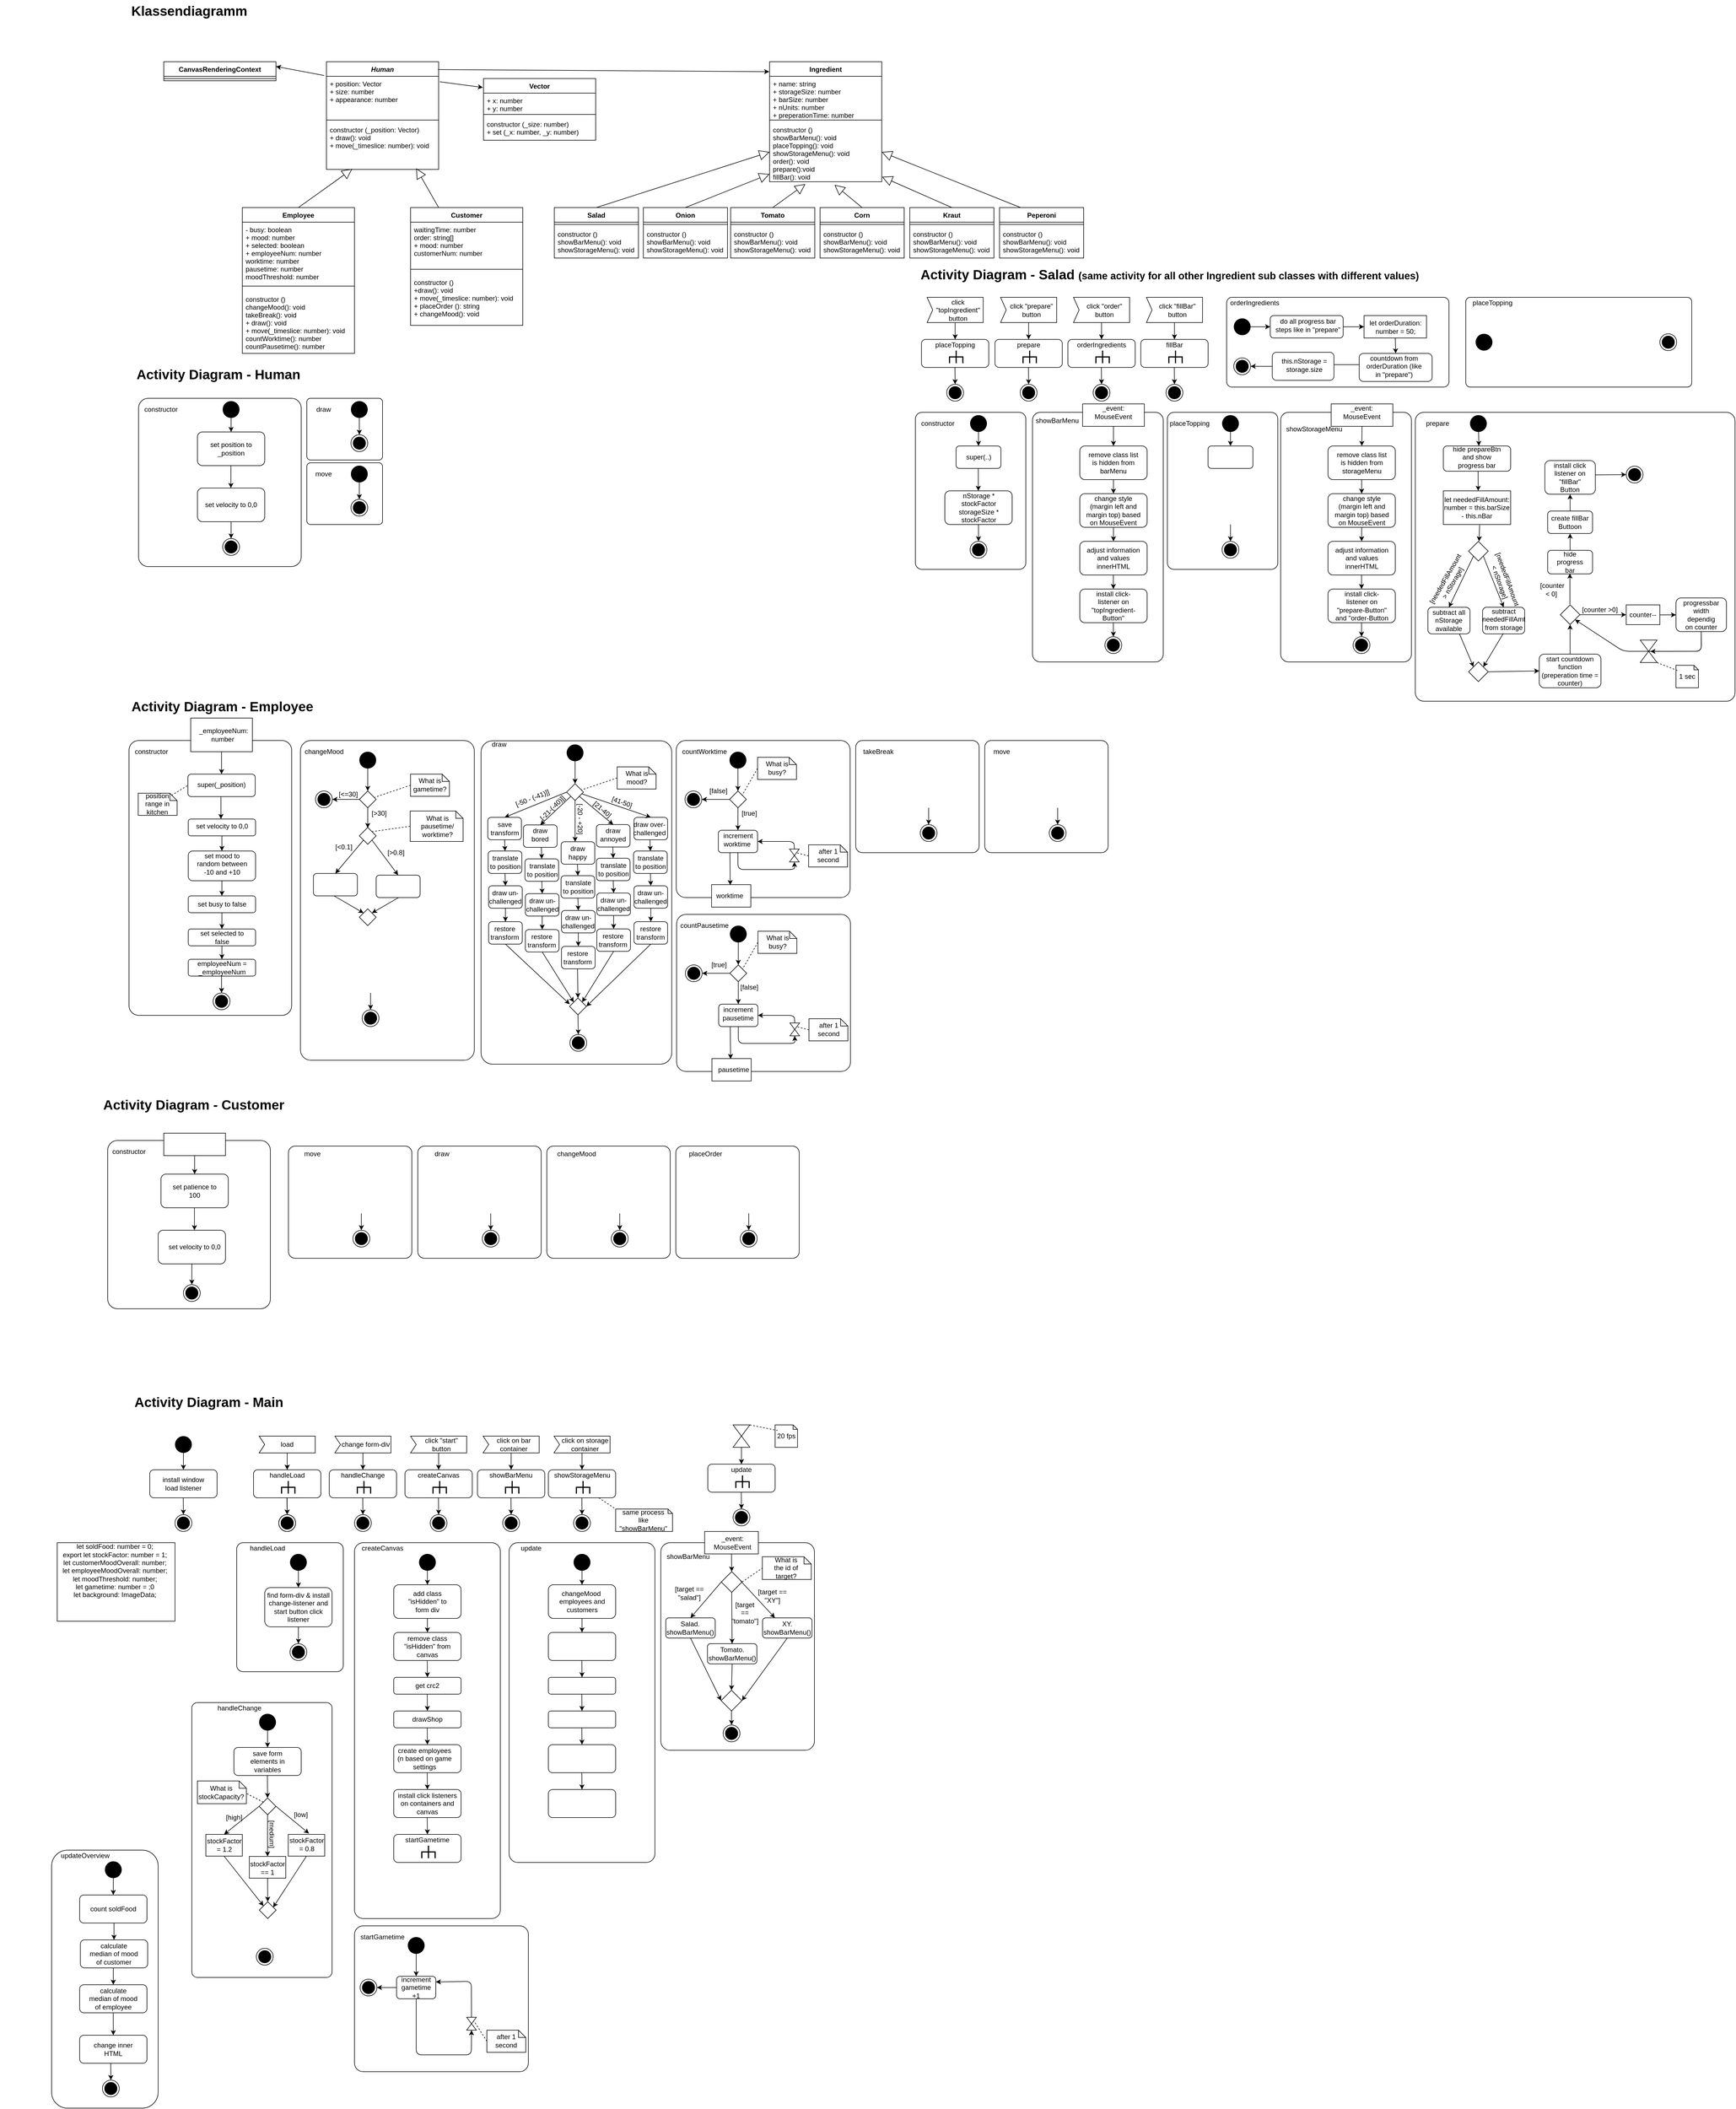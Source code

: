 <mxfile version="14.9.6" type="device"><diagram id="sXi7H9621t6duF0LJQ3M" name="Seite-1"><mxGraphModel dx="2315" dy="561" grid="1" gridSize="10" guides="1" tooltips="1" connect="1" arrows="1" fold="1" page="1" pageScale="1" pageWidth="1169" pageHeight="827" math="0" shadow="0"><root><mxCell id="0"/><mxCell id="1" parent="0"/><mxCell id="RanaD5R9kCwxa9IHPGKo-1" value="Klassendiagramm" style="text;strokeColor=none;fillColor=none;html=1;fontSize=24;fontStyle=1;verticalAlign=middle;align=center;" parent="1" vertex="1"><mxGeometry x="65" y="10" width="100" height="40" as="geometry"/></mxCell><mxCell id="RanaD5R9kCwxa9IHPGKo-2" value="Human" style="swimlane;fontStyle=3;align=center;verticalAlign=top;childLayout=stackLayout;horizontal=1;startSize=26;horizontalStack=0;resizeParent=1;resizeParentMax=0;resizeLast=0;collapsible=1;marginBottom=0;" parent="1" vertex="1"><mxGeometry x="360" y="120" width="200" height="192" as="geometry"/></mxCell><mxCell id="RanaD5R9kCwxa9IHPGKo-3" value="+ position: Vector&#10;+ size: number&#10;+ appearance: number&#10;" style="text;strokeColor=none;fillColor=none;align=left;verticalAlign=top;spacingLeft=4;spacingRight=4;overflow=hidden;rotatable=0;points=[[0,0.5],[1,0.5]];portConstraint=eastwest;" parent="RanaD5R9kCwxa9IHPGKo-2" vertex="1"><mxGeometry y="26" width="200" height="74" as="geometry"/></mxCell><mxCell id="RanaD5R9kCwxa9IHPGKo-4" value="" style="line;strokeWidth=1;fillColor=none;align=left;verticalAlign=middle;spacingTop=-1;spacingLeft=3;spacingRight=3;rotatable=0;labelPosition=right;points=[];portConstraint=eastwest;" parent="RanaD5R9kCwxa9IHPGKo-2" vertex="1"><mxGeometry y="100" width="200" height="8" as="geometry"/></mxCell><mxCell id="RanaD5R9kCwxa9IHPGKo-5" value="constructor (_position: Vector)&#10;+ draw(): void&#10;+ move(_timeslice: number): void" style="text;strokeColor=none;fillColor=none;align=left;verticalAlign=top;spacingLeft=4;spacingRight=4;overflow=hidden;rotatable=0;points=[[0,0.5],[1,0.5]];portConstraint=eastwest;" parent="RanaD5R9kCwxa9IHPGKo-2" vertex="1"><mxGeometry y="108" width="200" height="84" as="geometry"/></mxCell><mxCell id="RanaD5R9kCwxa9IHPGKo-6" value="CanvasRenderingContext" style="swimlane;fontStyle=1;align=center;verticalAlign=top;childLayout=stackLayout;horizontal=1;startSize=26;horizontalStack=0;resizeParent=1;resizeParentMax=0;resizeLast=0;collapsible=1;marginBottom=0;" parent="1" vertex="1"><mxGeometry x="70" y="120" width="200" height="34" as="geometry"/></mxCell><mxCell id="RanaD5R9kCwxa9IHPGKo-8" value="" style="line;strokeWidth=1;fillColor=none;align=left;verticalAlign=middle;spacingTop=-1;spacingLeft=3;spacingRight=3;rotatable=0;labelPosition=right;points=[];portConstraint=eastwest;" parent="RanaD5R9kCwxa9IHPGKo-6" vertex="1"><mxGeometry y="26" width="200" height="8" as="geometry"/></mxCell><mxCell id="RanaD5R9kCwxa9IHPGKo-12" value="" style="endArrow=classic;html=1;exitX=-0.02;exitY=0.128;exitDx=0;exitDy=0;entryX=1;entryY=0.25;entryDx=0;entryDy=0;exitPerimeter=0;" parent="1" source="RanaD5R9kCwxa9IHPGKo-2" target="RanaD5R9kCwxa9IHPGKo-6" edge="1"><mxGeometry width="50" height="50" relative="1" as="geometry"><mxPoint x="760" y="240" as="sourcePoint"/><mxPoint x="810" y="190" as="targetPoint"/></mxGeometry></mxCell><mxCell id="RanaD5R9kCwxa9IHPGKo-13" value="Vector" style="swimlane;fontStyle=1;align=center;verticalAlign=top;childLayout=stackLayout;horizontal=1;startSize=26;horizontalStack=0;resizeParent=1;resizeParentMax=0;resizeLast=0;collapsible=1;marginBottom=0;" parent="1" vertex="1"><mxGeometry x="640" y="150" width="200" height="110" as="geometry"/></mxCell><mxCell id="RanaD5R9kCwxa9IHPGKo-14" value="+ x: number&#10;+ y: number&#10;" style="text;strokeColor=none;fillColor=none;align=left;verticalAlign=top;spacingLeft=4;spacingRight=4;overflow=hidden;rotatable=0;points=[[0,0.5],[1,0.5]];portConstraint=eastwest;" parent="RanaD5R9kCwxa9IHPGKo-13" vertex="1"><mxGeometry y="26" width="200" height="34" as="geometry"/></mxCell><mxCell id="RanaD5R9kCwxa9IHPGKo-15" value="" style="line;strokeWidth=1;fillColor=none;align=left;verticalAlign=middle;spacingTop=-1;spacingLeft=3;spacingRight=3;rotatable=0;labelPosition=right;points=[];portConstraint=eastwest;" parent="RanaD5R9kCwxa9IHPGKo-13" vertex="1"><mxGeometry y="60" width="200" height="8" as="geometry"/></mxCell><mxCell id="RanaD5R9kCwxa9IHPGKo-16" value="constructor (_size: number)&#10;+ set (_x: number, _y: number)" style="text;strokeColor=none;fillColor=none;align=left;verticalAlign=top;spacingLeft=4;spacingRight=4;overflow=hidden;rotatable=0;points=[[0,0.5],[1,0.5]];portConstraint=eastwest;" parent="RanaD5R9kCwxa9IHPGKo-13" vertex="1"><mxGeometry y="68" width="200" height="42" as="geometry"/></mxCell><mxCell id="RanaD5R9kCwxa9IHPGKo-17" value="" style="endArrow=classic;html=1;exitX=1.01;exitY=0.186;exitDx=0;exitDy=0;entryX=-0.005;entryY=0.145;entryDx=0;entryDy=0;exitPerimeter=0;entryPerimeter=0;" parent="1" source="RanaD5R9kCwxa9IHPGKo-2" target="RanaD5R9kCwxa9IHPGKo-13" edge="1"><mxGeometry width="50" height="50" relative="1" as="geometry"><mxPoint x="366" y="141.008" as="sourcePoint"/><mxPoint x="280" y="138.5" as="targetPoint"/></mxGeometry></mxCell><mxCell id="RanaD5R9kCwxa9IHPGKo-18" value="Employee" style="swimlane;fontStyle=1;align=center;verticalAlign=top;childLayout=stackLayout;horizontal=1;startSize=26;horizontalStack=0;resizeParent=1;resizeParentMax=0;resizeLast=0;collapsible=1;marginBottom=0;" parent="1" vertex="1"><mxGeometry x="210" y="380" width="200" height="260" as="geometry"/></mxCell><mxCell id="RanaD5R9kCwxa9IHPGKo-19" value="- busy: boolean&#10;+ mood: number&#10;+ selected: boolean&#10;+ employeeNum: number&#10;worktime: number&#10;pausetime: number&#10;moodThreshold: number&#10;" style="text;strokeColor=none;fillColor=none;align=left;verticalAlign=top;spacingLeft=4;spacingRight=4;overflow=hidden;rotatable=0;points=[[0,0.5],[1,0.5]];portConstraint=eastwest;" parent="RanaD5R9kCwxa9IHPGKo-18" vertex="1"><mxGeometry y="26" width="200" height="104" as="geometry"/></mxCell><mxCell id="RanaD5R9kCwxa9IHPGKo-20" value="" style="line;strokeWidth=1;fillColor=none;align=left;verticalAlign=middle;spacingTop=-1;spacingLeft=3;spacingRight=3;rotatable=0;labelPosition=right;points=[];portConstraint=eastwest;" parent="RanaD5R9kCwxa9IHPGKo-18" vertex="1"><mxGeometry y="130" width="200" height="20" as="geometry"/></mxCell><mxCell id="RanaD5R9kCwxa9IHPGKo-21" value="constructor ()&#10;changeMood(): void&#10;takeBreak(): void&#10;+ draw(): void&#10;+ move(_timeslice: number): void&#10;countWorktime(): number&#10;countPausetime(): number" style="text;strokeColor=none;fillColor=none;align=left;verticalAlign=top;spacingLeft=4;spacingRight=4;overflow=hidden;rotatable=0;points=[[0,0.5],[1,0.5]];portConstraint=eastwest;" parent="RanaD5R9kCwxa9IHPGKo-18" vertex="1"><mxGeometry y="150" width="200" height="110" as="geometry"/></mxCell><mxCell id="RanaD5R9kCwxa9IHPGKo-22" value="Customer" style="swimlane;fontStyle=1;align=center;verticalAlign=top;childLayout=stackLayout;horizontal=1;startSize=26;horizontalStack=0;resizeParent=1;resizeParentMax=0;resizeLast=0;collapsible=1;marginBottom=0;" parent="1" vertex="1"><mxGeometry x="510" y="380" width="200" height="210" as="geometry"/></mxCell><mxCell id="RanaD5R9kCwxa9IHPGKo-23" value="waitingTime: number&#10;order: string[]&#10;+ mood: number&#10;customerNum: number&#10;&#10;" style="text;strokeColor=none;fillColor=none;align=left;verticalAlign=top;spacingLeft=4;spacingRight=4;overflow=hidden;rotatable=0;points=[[0,0.5],[1,0.5]];portConstraint=eastwest;" parent="RanaD5R9kCwxa9IHPGKo-22" vertex="1"><mxGeometry y="26" width="200" height="74" as="geometry"/></mxCell><mxCell id="RanaD5R9kCwxa9IHPGKo-24" value="" style="line;strokeWidth=1;fillColor=none;align=left;verticalAlign=middle;spacingTop=-1;spacingLeft=3;spacingRight=3;rotatable=0;labelPosition=right;points=[];portConstraint=eastwest;" parent="RanaD5R9kCwxa9IHPGKo-22" vertex="1"><mxGeometry y="100" width="200" height="20" as="geometry"/></mxCell><mxCell id="RanaD5R9kCwxa9IHPGKo-25" value="constructor ()&#10;+draw(): void&#10;+ move(_timeslice: number): void&#10;+ placeOrder (): string&#10;+ changeMood(): void&#10;" style="text;strokeColor=none;fillColor=none;align=left;verticalAlign=top;spacingLeft=4;spacingRight=4;overflow=hidden;rotatable=0;points=[[0,0.5],[1,0.5]];portConstraint=eastwest;" parent="RanaD5R9kCwxa9IHPGKo-22" vertex="1"><mxGeometry y="120" width="200" height="90" as="geometry"/></mxCell><mxCell id="RanaD5R9kCwxa9IHPGKo-26" value="" style="endArrow=block;endSize=16;endFill=0;html=1;entryX=0.18;entryY=1.192;entryDx=0;entryDy=0;entryPerimeter=0;exitX=0.5;exitY=0;exitDx=0;exitDy=0;" parent="1" source="RanaD5R9kCwxa9IHPGKo-18" edge="1"><mxGeometry x="0.082" y="3" width="160" relative="1" as="geometry"><mxPoint x="290" y="360" as="sourcePoint"/><mxPoint x="406" y="310.992" as="targetPoint"/><Array as="points"><mxPoint x="380" y="330"/></Array><mxPoint as="offset"/></mxGeometry></mxCell><mxCell id="RanaD5R9kCwxa9IHPGKo-27" value="" style="endArrow=block;endSize=16;endFill=0;html=1;exitX=0.25;exitY=0;exitDx=0;exitDy=0;" parent="1" source="RanaD5R9kCwxa9IHPGKo-22" edge="1"><mxGeometry x="0.082" y="3" width="160" relative="1" as="geometry"><mxPoint x="320" y="390" as="sourcePoint"/><mxPoint x="520" y="310" as="targetPoint"/><Array as="points"/><mxPoint as="offset"/></mxGeometry></mxCell><mxCell id="oDpDH8PeUgO924sT5aSu-1" value="Activity Diagram - Human" style="text;strokeColor=none;fillColor=none;html=1;fontSize=24;fontStyle=1;verticalAlign=middle;align=center;" parent="1" vertex="1"><mxGeometry x="117.26" y="657.5" width="100" height="40" as="geometry"/></mxCell><mxCell id="oDpDH8PeUgO924sT5aSu-2" value="" style="rounded=1;whiteSpace=wrap;html=1;arcSize=6;" parent="1" vertex="1"><mxGeometry x="25" y="720" width="290" height="300" as="geometry"/></mxCell><mxCell id="oDpDH8PeUgO924sT5aSu-3" value="constructor" style="text;html=1;strokeColor=none;fillColor=none;align=center;verticalAlign=middle;whiteSpace=wrap;rounded=0;" parent="1" vertex="1"><mxGeometry x="45" y="730" width="40" height="20" as="geometry"/></mxCell><mxCell id="oDpDH8PeUgO924sT5aSu-6" value="" style="endArrow=classic;html=1;exitX=0.5;exitY=1;exitDx=0;exitDy=0;" parent="1" target="oDpDH8PeUgO924sT5aSu-7" edge="1"><mxGeometry width="50" height="50" relative="1" as="geometry"><mxPoint x="190" y="740" as="sourcePoint"/><mxPoint x="830" y="690" as="targetPoint"/></mxGeometry></mxCell><mxCell id="oDpDH8PeUgO924sT5aSu-7" value="" style="rounded=1;whiteSpace=wrap;html=1;" parent="1" vertex="1"><mxGeometry x="130" y="780" width="120" height="60" as="geometry"/></mxCell><mxCell id="oDpDH8PeUgO924sT5aSu-8" value="set position to _position" style="text;html=1;strokeColor=none;fillColor=none;align=center;verticalAlign=middle;whiteSpace=wrap;rounded=0;" parent="1" vertex="1"><mxGeometry x="140" y="800" width="100" height="20" as="geometry"/></mxCell><mxCell id="oDpDH8PeUgO924sT5aSu-9" value="" style="endArrow=classic;html=1;exitX=0.5;exitY=1;exitDx=0;exitDy=0;" parent="1" edge="1"><mxGeometry width="50" height="50" relative="1" as="geometry"><mxPoint x="189.66" y="840" as="sourcePoint"/><mxPoint x="189.66" y="880" as="targetPoint"/></mxGeometry></mxCell><mxCell id="oDpDH8PeUgO924sT5aSu-10" value="" style="rounded=1;whiteSpace=wrap;html=1;" parent="1" vertex="1"><mxGeometry x="130" y="880" width="120" height="60" as="geometry"/></mxCell><mxCell id="oDpDH8PeUgO924sT5aSu-11" value="set velocity to 0,0" style="text;html=1;strokeColor=none;fillColor=none;align=center;verticalAlign=middle;whiteSpace=wrap;rounded=0;" parent="1" vertex="1"><mxGeometry x="140" y="900" width="100" height="20" as="geometry"/></mxCell><mxCell id="oDpDH8PeUgO924sT5aSu-12" value="" style="ellipse;html=1;shape=endState;fillColor=#000000;strokeColor=#000000;" parent="1" vertex="1"><mxGeometry x="175" y="970" width="30" height="30" as="geometry"/></mxCell><mxCell id="oDpDH8PeUgO924sT5aSu-13" value="" style="endArrow=classic;html=1;exitX=0.5;exitY=1;exitDx=0;exitDy=0;entryX=0.5;entryY=0;entryDx=0;entryDy=0;" parent="1" source="oDpDH8PeUgO924sT5aSu-10" edge="1"><mxGeometry width="50" height="50" relative="1" as="geometry"><mxPoint x="199.66" y="850" as="sourcePoint"/><mxPoint x="190" y="970" as="targetPoint"/></mxGeometry></mxCell><mxCell id="oDpDH8PeUgO924sT5aSu-29" value="Activity Diagram - Main" style="text;strokeColor=none;fillColor=none;html=1;fontSize=24;fontStyle=1;verticalAlign=middle;align=center;" parent="1" vertex="1"><mxGeometry x="100" y="2490" width="100" height="40" as="geometry"/></mxCell><mxCell id="oDpDH8PeUgO924sT5aSu-32" value="" style="ellipse;fillColor=#000000;strokeColor=none;" parent="1" vertex="1"><mxGeometry x="90" y="2570" width="30" height="30" as="geometry"/></mxCell><mxCell id="oDpDH8PeUgO924sT5aSu-33" value="" style="endArrow=classic;html=1;exitX=0.5;exitY=1;exitDx=0;exitDy=0;" parent="1" source="oDpDH8PeUgO924sT5aSu-32" target="oDpDH8PeUgO924sT5aSu-34" edge="1"><mxGeometry width="50" height="50" relative="1" as="geometry"><mxPoint x="135" y="2680" as="sourcePoint"/><mxPoint x="185" y="2630" as="targetPoint"/></mxGeometry></mxCell><mxCell id="oDpDH8PeUgO924sT5aSu-34" value="" style="rounded=1;whiteSpace=wrap;html=1;" parent="1" vertex="1"><mxGeometry x="45" y="2630" width="120" height="50" as="geometry"/></mxCell><mxCell id="oDpDH8PeUgO924sT5aSu-35" value="install window load listener" style="text;html=1;strokeColor=none;fillColor=none;align=center;verticalAlign=middle;whiteSpace=wrap;rounded=0;" parent="1" vertex="1"><mxGeometry x="60" y="2645" width="90" height="20" as="geometry"/></mxCell><mxCell id="oDpDH8PeUgO924sT5aSu-36" value="" style="endArrow=classic;html=1;exitX=0.5;exitY=1;exitDx=0;exitDy=0;" parent="1" target="oDpDH8PeUgO924sT5aSu-37" edge="1"><mxGeometry width="50" height="50" relative="1" as="geometry"><mxPoint x="104.71" y="2680.0" as="sourcePoint"/><mxPoint x="104.71" y="2710" as="targetPoint"/></mxGeometry></mxCell><mxCell id="oDpDH8PeUgO924sT5aSu-37" value="" style="ellipse;html=1;shape=endState;fillColor=#000000;strokeColor=#000000;" parent="1" vertex="1"><mxGeometry x="90.0" y="2710" width="30" height="30" as="geometry"/></mxCell><mxCell id="oDpDH8PeUgO924sT5aSu-40" value="" style="html=1;shadow=0;dashed=0;align=center;verticalAlign=middle;shape=mxgraph.arrows2.arrow;dy=0;dx=0;notch=10;" parent="1" vertex="1"><mxGeometry x="240" y="2570" width="100" height="30" as="geometry"/></mxCell><mxCell id="oDpDH8PeUgO924sT5aSu-41" value="load" style="text;html=1;strokeColor=none;fillColor=none;align=center;verticalAlign=middle;whiteSpace=wrap;rounded=0;" parent="1" vertex="1"><mxGeometry x="245" y="2575" width="90" height="20" as="geometry"/></mxCell><mxCell id="oDpDH8PeUgO924sT5aSu-42" value="" style="endArrow=classic;html=1;exitX=0.5;exitY=1;exitDx=0;exitDy=0;" parent="1" edge="1"><mxGeometry width="50" height="50" relative="1" as="geometry"><mxPoint x="290" y="2600" as="sourcePoint"/><mxPoint x="290" y="2630" as="targetPoint"/></mxGeometry></mxCell><mxCell id="oDpDH8PeUgO924sT5aSu-43" value="" style="rounded=1;whiteSpace=wrap;html=1;" parent="1" vertex="1"><mxGeometry x="230" y="2630" width="120" height="50" as="geometry"/></mxCell><mxCell id="oDpDH8PeUgO924sT5aSu-44" value="handleLoad" style="text;html=1;strokeColor=none;fillColor=none;align=center;verticalAlign=middle;whiteSpace=wrap;rounded=0;" parent="1" vertex="1"><mxGeometry x="245" y="2630" width="90" height="20" as="geometry"/></mxCell><mxCell id="oDpDH8PeUgO924sT5aSu-45" value="" style="endArrow=classic;html=1;exitX=0.5;exitY=1;exitDx=0;exitDy=0;" parent="1" edge="1"><mxGeometry width="50" height="50" relative="1" as="geometry"><mxPoint x="289.71" y="2680.0" as="sourcePoint"/><mxPoint x="290" y="2710" as="targetPoint"/></mxGeometry></mxCell><mxCell id="oDpDH8PeUgO924sT5aSu-46" value="" style="ellipse;html=1;shape=endState;fillColor=#000000;strokeColor=#000000;" parent="1" vertex="1"><mxGeometry x="275.0" y="2710" width="30" height="30" as="geometry"/></mxCell><mxCell id="oDpDH8PeUgO924sT5aSu-48" value="" style="group" parent="1" vertex="1" connectable="0"><mxGeometry x="280" y="2650" width="23.75" height="22.5" as="geometry"/></mxCell><mxCell id="oDpDH8PeUgO924sT5aSu-49" value="" style="endArrow=none;html=1;strokeColor=#000000;strokeWidth=2;exitX=1;exitY=0.5;exitDx=0;exitDy=0;exitPerimeter=0;" parent="oDpDH8PeUgO924sT5aSu-48" source="oDpDH8PeUgO924sT5aSu-50" edge="1"><mxGeometry width="50" height="50" relative="1" as="geometry"><mxPoint x="11.995" y="20.005" as="sourcePoint"/><mxPoint x="11.805" y="12.005" as="targetPoint"/><Array as="points"><mxPoint x="11.805" y="12.005"/></Array></mxGeometry></mxCell><mxCell id="oDpDH8PeUgO924sT5aSu-50" value="" style="strokeWidth=2;html=1;shape=mxgraph.flowchart.annotation_2;align=left;labelPosition=right;pointerEvents=1;rotation=90;" parent="oDpDH8PeUgO924sT5aSu-48" vertex="1"><mxGeometry x="0.625" y="-0.625" width="22.5" height="23.75" as="geometry"/></mxCell><mxCell id="oDpDH8PeUgO924sT5aSu-51" value="" style="rounded=1;whiteSpace=wrap;html=1;arcSize=6;" parent="1" vertex="1"><mxGeometry x="200" y="2760" width="190" height="230" as="geometry"/></mxCell><mxCell id="oDpDH8PeUgO924sT5aSu-52" value="handleLoad" style="text;html=1;strokeColor=none;fillColor=none;align=center;verticalAlign=middle;whiteSpace=wrap;rounded=0;" parent="1" vertex="1"><mxGeometry x="210" y="2760" width="90" height="20" as="geometry"/></mxCell><mxCell id="oDpDH8PeUgO924sT5aSu-53" value="" style="ellipse;fillColor=#000000;strokeColor=none;" parent="1" vertex="1"><mxGeometry x="295" y="2780" width="30" height="30" as="geometry"/></mxCell><mxCell id="oDpDH8PeUgO924sT5aSu-54" value="" style="endArrow=classic;html=1;exitX=0.5;exitY=1;exitDx=0;exitDy=0;" parent="1" source="oDpDH8PeUgO924sT5aSu-53" target="oDpDH8PeUgO924sT5aSu-55" edge="1"><mxGeometry width="50" height="50" relative="1" as="geometry"><mxPoint x="340" y="2890" as="sourcePoint"/><mxPoint x="390" y="2840" as="targetPoint"/></mxGeometry></mxCell><mxCell id="oDpDH8PeUgO924sT5aSu-55" value="" style="rounded=1;whiteSpace=wrap;html=1;" parent="1" vertex="1"><mxGeometry x="250" y="2840" width="120" height="70" as="geometry"/></mxCell><mxCell id="oDpDH8PeUgO924sT5aSu-56" value="find form-div &amp;amp; install change-listener and start button click listener" style="text;html=1;strokeColor=none;fillColor=none;align=center;verticalAlign=middle;whiteSpace=wrap;rounded=0;" parent="1" vertex="1"><mxGeometry x="250" y="2865" width="120" height="20" as="geometry"/></mxCell><mxCell id="oDpDH8PeUgO924sT5aSu-57" value="" style="endArrow=classic;html=1;" parent="1" target="oDpDH8PeUgO924sT5aSu-58" edge="1"><mxGeometry width="50" height="50" relative="1" as="geometry"><mxPoint x="310" y="2910.5" as="sourcePoint"/><mxPoint x="309.71" y="2900.5" as="targetPoint"/></mxGeometry></mxCell><mxCell id="oDpDH8PeUgO924sT5aSu-58" value="" style="ellipse;html=1;shape=endState;fillColor=#000000;strokeColor=#000000;" parent="1" vertex="1"><mxGeometry x="295.0" y="2940" width="30" height="30" as="geometry"/></mxCell><mxCell id="oDpDH8PeUgO924sT5aSu-59" value="" style="html=1;shadow=0;dashed=0;align=center;verticalAlign=middle;shape=mxgraph.arrows2.arrow;dy=0;dx=0;notch=10;" parent="1" vertex="1"><mxGeometry x="240" y="2570" width="100" height="30" as="geometry"/></mxCell><mxCell id="oDpDH8PeUgO924sT5aSu-60" value="load" style="text;html=1;strokeColor=none;fillColor=none;align=center;verticalAlign=middle;whiteSpace=wrap;rounded=0;" parent="1" vertex="1"><mxGeometry x="245" y="2575" width="90" height="20" as="geometry"/></mxCell><mxCell id="oDpDH8PeUgO924sT5aSu-61" value="" style="endArrow=classic;html=1;exitX=0.5;exitY=1;exitDx=0;exitDy=0;" parent="1" edge="1"><mxGeometry width="50" height="50" relative="1" as="geometry"><mxPoint x="290" y="2600" as="sourcePoint"/><mxPoint x="290" y="2630" as="targetPoint"/></mxGeometry></mxCell><mxCell id="oDpDH8PeUgO924sT5aSu-62" value="" style="rounded=1;whiteSpace=wrap;html=1;" parent="1" vertex="1"><mxGeometry x="230" y="2630" width="120" height="50" as="geometry"/></mxCell><mxCell id="oDpDH8PeUgO924sT5aSu-63" value="handleLoad" style="text;html=1;strokeColor=none;fillColor=none;align=center;verticalAlign=middle;whiteSpace=wrap;rounded=0;" parent="1" vertex="1"><mxGeometry x="245" y="2630" width="90" height="20" as="geometry"/></mxCell><mxCell id="oDpDH8PeUgO924sT5aSu-64" value="" style="endArrow=classic;html=1;exitX=0.5;exitY=1;exitDx=0;exitDy=0;" parent="1" edge="1"><mxGeometry width="50" height="50" relative="1" as="geometry"><mxPoint x="289.71" y="2680.0" as="sourcePoint"/><mxPoint x="290" y="2710" as="targetPoint"/></mxGeometry></mxCell><mxCell id="oDpDH8PeUgO924sT5aSu-65" value="" style="ellipse;html=1;shape=endState;fillColor=#000000;strokeColor=#000000;" parent="1" vertex="1"><mxGeometry x="275.0" y="2710" width="30" height="30" as="geometry"/></mxCell><mxCell id="oDpDH8PeUgO924sT5aSu-66" value="" style="group" parent="1" vertex="1" connectable="0"><mxGeometry x="280" y="2650" width="23.75" height="22.5" as="geometry"/></mxCell><mxCell id="oDpDH8PeUgO924sT5aSu-67" value="" style="endArrow=none;html=1;strokeColor=#000000;strokeWidth=2;exitX=1;exitY=0.5;exitDx=0;exitDy=0;exitPerimeter=0;" parent="oDpDH8PeUgO924sT5aSu-66" source="oDpDH8PeUgO924sT5aSu-68" edge="1"><mxGeometry width="50" height="50" relative="1" as="geometry"><mxPoint x="11.995" y="20.005" as="sourcePoint"/><mxPoint x="11.805" y="12.005" as="targetPoint"/><Array as="points"><mxPoint x="11.805" y="12.005"/></Array></mxGeometry></mxCell><mxCell id="oDpDH8PeUgO924sT5aSu-68" value="" style="strokeWidth=2;html=1;shape=mxgraph.flowchart.annotation_2;align=left;labelPosition=right;pointerEvents=1;rotation=90;" parent="oDpDH8PeUgO924sT5aSu-66" vertex="1"><mxGeometry x="0.625" y="-0.625" width="22.5" height="23.75" as="geometry"/></mxCell><mxCell id="oDpDH8PeUgO924sT5aSu-69" value="" style="html=1;shadow=0;dashed=0;align=center;verticalAlign=middle;shape=mxgraph.arrows2.arrow;dy=0;dx=0;notch=10;" parent="1" vertex="1"><mxGeometry x="375" y="2570" width="100" height="30" as="geometry"/></mxCell><mxCell id="oDpDH8PeUgO924sT5aSu-70" value="change form-div" style="text;html=1;strokeColor=none;fillColor=none;align=center;verticalAlign=middle;whiteSpace=wrap;rounded=0;" parent="1" vertex="1"><mxGeometry x="385" y="2575" width="90" height="20" as="geometry"/></mxCell><mxCell id="oDpDH8PeUgO924sT5aSu-71" value="" style="endArrow=classic;html=1;exitX=0.5;exitY=1;exitDx=0;exitDy=0;" parent="1" edge="1"><mxGeometry width="50" height="50" relative="1" as="geometry"><mxPoint x="425" y="2600" as="sourcePoint"/><mxPoint x="425" y="2630" as="targetPoint"/></mxGeometry></mxCell><mxCell id="oDpDH8PeUgO924sT5aSu-72" value="" style="rounded=1;whiteSpace=wrap;html=1;" parent="1" vertex="1"><mxGeometry x="365" y="2630" width="120" height="50" as="geometry"/></mxCell><mxCell id="oDpDH8PeUgO924sT5aSu-73" value="handleChange" style="text;html=1;strokeColor=none;fillColor=none;align=center;verticalAlign=middle;whiteSpace=wrap;rounded=0;" parent="1" vertex="1"><mxGeometry x="380" y="2630" width="90" height="20" as="geometry"/></mxCell><mxCell id="oDpDH8PeUgO924sT5aSu-74" value="" style="endArrow=classic;html=1;exitX=0.5;exitY=1;exitDx=0;exitDy=0;" parent="1" edge="1"><mxGeometry width="50" height="50" relative="1" as="geometry"><mxPoint x="424.71" y="2680.0" as="sourcePoint"/><mxPoint x="425" y="2710" as="targetPoint"/></mxGeometry></mxCell><mxCell id="oDpDH8PeUgO924sT5aSu-75" value="" style="ellipse;html=1;shape=endState;fillColor=#000000;strokeColor=#000000;" parent="1" vertex="1"><mxGeometry x="410.0" y="2710" width="30" height="30" as="geometry"/></mxCell><mxCell id="oDpDH8PeUgO924sT5aSu-76" value="" style="group" parent="1" vertex="1" connectable="0"><mxGeometry x="415" y="2650" width="23.75" height="22.5" as="geometry"/></mxCell><mxCell id="oDpDH8PeUgO924sT5aSu-77" value="" style="endArrow=none;html=1;strokeColor=#000000;strokeWidth=2;exitX=1;exitY=0.5;exitDx=0;exitDy=0;exitPerimeter=0;" parent="oDpDH8PeUgO924sT5aSu-76" source="oDpDH8PeUgO924sT5aSu-78" edge="1"><mxGeometry width="50" height="50" relative="1" as="geometry"><mxPoint x="11.995" y="20.005" as="sourcePoint"/><mxPoint x="11.805" y="12.005" as="targetPoint"/><Array as="points"><mxPoint x="11.805" y="12.005"/></Array></mxGeometry></mxCell><mxCell id="oDpDH8PeUgO924sT5aSu-78" value="" style="strokeWidth=2;html=1;shape=mxgraph.flowchart.annotation_2;align=left;labelPosition=right;pointerEvents=1;rotation=90;" parent="oDpDH8PeUgO924sT5aSu-76" vertex="1"><mxGeometry x="0.625" y="-0.625" width="22.5" height="23.75" as="geometry"/></mxCell><mxCell id="oDpDH8PeUgO924sT5aSu-79" value="" style="rounded=1;whiteSpace=wrap;html=1;arcSize=4;" parent="1" vertex="1"><mxGeometry x="120" y="3045" width="250" height="490" as="geometry"/></mxCell><mxCell id="oDpDH8PeUgO924sT5aSu-80" value="handleChange" style="text;html=1;strokeColor=none;fillColor=none;align=center;verticalAlign=middle;whiteSpace=wrap;rounded=0;" parent="1" vertex="1"><mxGeometry x="160" y="3045" width="90" height="20" as="geometry"/></mxCell><mxCell id="oDpDH8PeUgO924sT5aSu-81" value="" style="ellipse;fillColor=#000000;strokeColor=none;" parent="1" vertex="1"><mxGeometry x="240" y="3065" width="30" height="30" as="geometry"/></mxCell><mxCell id="oDpDH8PeUgO924sT5aSu-82" value="" style="endArrow=classic;html=1;exitX=0.5;exitY=1;exitDx=0;exitDy=0;" parent="1" source="oDpDH8PeUgO924sT5aSu-81" target="oDpDH8PeUgO924sT5aSu-83" edge="1"><mxGeometry width="50" height="50" relative="1" as="geometry"><mxPoint x="285" y="3175" as="sourcePoint"/><mxPoint x="335" y="3125" as="targetPoint"/></mxGeometry></mxCell><mxCell id="oDpDH8PeUgO924sT5aSu-83" value="" style="rounded=1;whiteSpace=wrap;html=1;" parent="1" vertex="1"><mxGeometry x="195" y="3125" width="120" height="50" as="geometry"/></mxCell><mxCell id="oDpDH8PeUgO924sT5aSu-84" value="save form elements in variables" style="text;html=1;strokeColor=none;fillColor=none;align=center;verticalAlign=middle;whiteSpace=wrap;rounded=0;" parent="1" vertex="1"><mxGeometry x="210" y="3140" width="90" height="20" as="geometry"/></mxCell><mxCell id="oDpDH8PeUgO924sT5aSu-85" value="" style="endArrow=classic;html=1;exitX=0.5;exitY=1;exitDx=0;exitDy=0;entryX=0.5;entryY=0;entryDx=0;entryDy=0;" parent="1" edge="1"><mxGeometry width="50" height="50" relative="1" as="geometry"><mxPoint x="254.71" y="3175.0" as="sourcePoint"/><mxPoint x="255" y="3215.0" as="targetPoint"/></mxGeometry></mxCell><mxCell id="oDpDH8PeUgO924sT5aSu-86" value="" style="ellipse;html=1;shape=endState;fillColor=#000000;strokeColor=#000000;" parent="1" vertex="1"><mxGeometry x="235.0" y="3483" width="30" height="30" as="geometry"/></mxCell><mxCell id="oDpDH8PeUgO924sT5aSu-87" value="" style="html=1;shadow=0;dashed=0;align=center;verticalAlign=middle;shape=mxgraph.arrows2.arrow;dy=0;dx=0;notch=10;" parent="1" vertex="1"><mxGeometry x="510" y="2570" width="100" height="30" as="geometry"/></mxCell><mxCell id="oDpDH8PeUgO924sT5aSu-88" value="click &quot;start&quot; button" style="text;html=1;strokeColor=none;fillColor=none;align=center;verticalAlign=middle;whiteSpace=wrap;rounded=0;" parent="1" vertex="1"><mxGeometry x="520" y="2575" width="90" height="20" as="geometry"/></mxCell><mxCell id="oDpDH8PeUgO924sT5aSu-89" value="" style="endArrow=classic;html=1;exitX=0.5;exitY=1;exitDx=0;exitDy=0;" parent="1" edge="1"><mxGeometry width="50" height="50" relative="1" as="geometry"><mxPoint x="560" y="2600" as="sourcePoint"/><mxPoint x="560" y="2630" as="targetPoint"/></mxGeometry></mxCell><mxCell id="oDpDH8PeUgO924sT5aSu-90" value="" style="rounded=1;whiteSpace=wrap;html=1;" parent="1" vertex="1"><mxGeometry x="500" y="2630" width="120" height="50" as="geometry"/></mxCell><mxCell id="oDpDH8PeUgO924sT5aSu-91" value="createCanvas" style="text;html=1;strokeColor=none;fillColor=none;align=center;verticalAlign=middle;whiteSpace=wrap;rounded=0;" parent="1" vertex="1"><mxGeometry x="515" y="2630" width="90" height="20" as="geometry"/></mxCell><mxCell id="oDpDH8PeUgO924sT5aSu-92" value="" style="endArrow=classic;html=1;exitX=0.5;exitY=1;exitDx=0;exitDy=0;" parent="1" edge="1"><mxGeometry width="50" height="50" relative="1" as="geometry"><mxPoint x="559.71" y="2680.0" as="sourcePoint"/><mxPoint x="560" y="2710" as="targetPoint"/></mxGeometry></mxCell><mxCell id="oDpDH8PeUgO924sT5aSu-93" value="" style="ellipse;html=1;shape=endState;fillColor=#000000;strokeColor=#000000;" parent="1" vertex="1"><mxGeometry x="545" y="2710" width="30" height="30" as="geometry"/></mxCell><mxCell id="oDpDH8PeUgO924sT5aSu-94" value="" style="group" parent="1" vertex="1" connectable="0"><mxGeometry x="550" y="2650" width="23.75" height="22.5" as="geometry"/></mxCell><mxCell id="oDpDH8PeUgO924sT5aSu-95" value="" style="endArrow=none;html=1;strokeColor=#000000;strokeWidth=2;exitX=1;exitY=0.5;exitDx=0;exitDy=0;exitPerimeter=0;" parent="oDpDH8PeUgO924sT5aSu-94" source="oDpDH8PeUgO924sT5aSu-96" edge="1"><mxGeometry width="50" height="50" relative="1" as="geometry"><mxPoint x="11.995" y="20.005" as="sourcePoint"/><mxPoint x="11.805" y="12.005" as="targetPoint"/><Array as="points"><mxPoint x="11.805" y="12.005"/></Array></mxGeometry></mxCell><mxCell id="oDpDH8PeUgO924sT5aSu-96" value="" style="strokeWidth=2;html=1;shape=mxgraph.flowchart.annotation_2;align=left;labelPosition=right;pointerEvents=1;rotation=90;" parent="oDpDH8PeUgO924sT5aSu-94" vertex="1"><mxGeometry x="0.625" y="-0.625" width="22.5" height="23.75" as="geometry"/></mxCell><mxCell id="oDpDH8PeUgO924sT5aSu-97" value="" style="rounded=1;whiteSpace=wrap;html=1;arcSize=6;" parent="1" vertex="1"><mxGeometry x="410" y="2760" width="260" height="670" as="geometry"/></mxCell><mxCell id="oDpDH8PeUgO924sT5aSu-98" value="createCanvas" style="text;html=1;strokeColor=none;fillColor=none;align=center;verticalAlign=middle;whiteSpace=wrap;rounded=0;" parent="1" vertex="1"><mxGeometry x="415" y="2760" width="90" height="20" as="geometry"/></mxCell><mxCell id="oDpDH8PeUgO924sT5aSu-99" value="" style="ellipse;fillColor=#000000;strokeColor=none;" parent="1" vertex="1"><mxGeometry x="525" y="2780" width="30" height="30" as="geometry"/></mxCell><mxCell id="oDpDH8PeUgO924sT5aSu-100" value="" style="endArrow=classic;html=1;exitX=0.5;exitY=1;exitDx=0;exitDy=0;entryX=0.5;entryY=0;entryDx=0;entryDy=0;" parent="1" source="oDpDH8PeUgO924sT5aSu-99" target="YKogM5XVlWoCiTQ3vZDi-103" edge="1"><mxGeometry width="50" height="50" relative="1" as="geometry"><mxPoint x="570" y="2890" as="sourcePoint"/><mxPoint x="620" y="2840" as="targetPoint"/></mxGeometry></mxCell><mxCell id="oDpDH8PeUgO924sT5aSu-101" value="" style="rounded=1;whiteSpace=wrap;html=1;" parent="1" vertex="1"><mxGeometry x="480" y="2920" width="120" height="50" as="geometry"/></mxCell><mxCell id="oDpDH8PeUgO924sT5aSu-102" value="remove class &quot;isHidden&quot; from canvas" style="text;html=1;strokeColor=none;fillColor=none;align=center;verticalAlign=middle;whiteSpace=wrap;rounded=0;" parent="1" vertex="1"><mxGeometry x="495" y="2935" width="90" height="20" as="geometry"/></mxCell><mxCell id="oDpDH8PeUgO924sT5aSu-103" value="" style="endArrow=classic;html=1;exitX=0.5;exitY=1;exitDx=0;exitDy=0;" parent="1" edge="1"><mxGeometry width="50" height="50" relative="1" as="geometry"><mxPoint x="539.71" y="2970.0" as="sourcePoint"/><mxPoint x="540" y="3000" as="targetPoint"/></mxGeometry></mxCell><mxCell id="oDpDH8PeUgO924sT5aSu-104" value="" style="rounded=1;whiteSpace=wrap;html=1;" parent="1" vertex="1"><mxGeometry x="480" y="3000" width="120" height="30" as="geometry"/></mxCell><mxCell id="oDpDH8PeUgO924sT5aSu-105" value="get crc2" style="text;html=1;strokeColor=none;fillColor=none;align=center;verticalAlign=middle;whiteSpace=wrap;rounded=0;" parent="1" vertex="1"><mxGeometry x="495" y="3005" width="90" height="20" as="geometry"/></mxCell><mxCell id="oDpDH8PeUgO924sT5aSu-106" value="" style="rounded=1;whiteSpace=wrap;html=1;" parent="1" vertex="1"><mxGeometry x="480" y="3060" width="120" height="30" as="geometry"/></mxCell><mxCell id="oDpDH8PeUgO924sT5aSu-107" value="drawShop" style="text;html=1;strokeColor=none;fillColor=none;align=center;verticalAlign=middle;whiteSpace=wrap;rounded=0;" parent="1" vertex="1"><mxGeometry x="495" y="3065" width="90" height="20" as="geometry"/></mxCell><mxCell id="oDpDH8PeUgO924sT5aSu-108" value="" style="endArrow=classic;html=1;exitX=0.5;exitY=1;exitDx=0;exitDy=0;" parent="1" edge="1"><mxGeometry width="50" height="50" relative="1" as="geometry"><mxPoint x="539.66" y="3030.0" as="sourcePoint"/><mxPoint x="539.95" y="3060" as="targetPoint"/></mxGeometry></mxCell><mxCell id="oDpDH8PeUgO924sT5aSu-109" value="" style="rounded=1;whiteSpace=wrap;html=1;" parent="1" vertex="1"><mxGeometry x="480" y="3120" width="120" height="50" as="geometry"/></mxCell><mxCell id="oDpDH8PeUgO924sT5aSu-110" value="create employees (n based on game settings" style="text;html=1;strokeColor=none;fillColor=none;align=center;verticalAlign=middle;whiteSpace=wrap;rounded=0;" parent="1" vertex="1"><mxGeometry x="480" y="3135" width="110" height="20" as="geometry"/></mxCell><mxCell id="oDpDH8PeUgO924sT5aSu-111" value="" style="endArrow=classic;html=1;exitX=0.5;exitY=1;exitDx=0;exitDy=0;" parent="1" edge="1"><mxGeometry width="50" height="50" relative="1" as="geometry"><mxPoint x="539.66" y="3090.0" as="sourcePoint"/><mxPoint x="539.95" y="3120" as="targetPoint"/></mxGeometry></mxCell><mxCell id="oDpDH8PeUgO924sT5aSu-112" value="" style="rounded=1;whiteSpace=wrap;html=1;" parent="1" vertex="1"><mxGeometry x="480" y="3200" width="120" height="50" as="geometry"/></mxCell><mxCell id="oDpDH8PeUgO924sT5aSu-113" value="install click listeners on containers and canvas" style="text;html=1;strokeColor=none;fillColor=none;align=center;verticalAlign=middle;whiteSpace=wrap;rounded=0;" parent="1" vertex="1"><mxGeometry x="485" y="3215" width="110" height="20" as="geometry"/></mxCell><mxCell id="oDpDH8PeUgO924sT5aSu-114" value="" style="endArrow=classic;html=1;exitX=0.5;exitY=1;exitDx=0;exitDy=0;" parent="1" edge="1"><mxGeometry width="50" height="50" relative="1" as="geometry"><mxPoint x="539.66" y="3170.0" as="sourcePoint"/><mxPoint x="539.95" y="3200" as="targetPoint"/></mxGeometry></mxCell><mxCell id="YKogM5XVlWoCiTQ3vZDi-1" value="Activity Diagram - Employee" style="text;strokeColor=none;fillColor=none;html=1;fontSize=24;fontStyle=1;verticalAlign=middle;align=center;" parent="1" vertex="1"><mxGeometry x="123.63" y="1250" width="100" height="40" as="geometry"/></mxCell><mxCell id="YKogM5XVlWoCiTQ3vZDi-2" value="" style="rounded=1;whiteSpace=wrap;html=1;arcSize=6;" parent="1" vertex="1"><mxGeometry x="8" y="1330" width="290" height="490" as="geometry"/></mxCell><mxCell id="YKogM5XVlWoCiTQ3vZDi-3" value="constructor" style="text;html=1;strokeColor=none;fillColor=none;align=center;verticalAlign=middle;whiteSpace=wrap;rounded=0;" parent="1" vertex="1"><mxGeometry x="28.0" y="1340" width="40" height="20" as="geometry"/></mxCell><mxCell id="YKogM5XVlWoCiTQ3vZDi-4" value="" style="rounded=0;whiteSpace=wrap;html=1;" parent="1" vertex="1"><mxGeometry x="118" y="1290" width="110" height="60" as="geometry"/></mxCell><mxCell id="YKogM5XVlWoCiTQ3vZDi-5" value="&amp;nbsp;_employeeNum: number" style="text;html=1;strokeColor=none;fillColor=none;align=center;verticalAlign=middle;whiteSpace=wrap;rounded=0;" parent="1" vertex="1"><mxGeometry x="130" y="1310" width="90" height="20" as="geometry"/></mxCell><mxCell id="YKogM5XVlWoCiTQ3vZDi-6" value="" style="endArrow=classic;html=1;exitX=0.5;exitY=1;exitDx=0;exitDy=0;" parent="1" source="YKogM5XVlWoCiTQ3vZDi-4" target="YKogM5XVlWoCiTQ3vZDi-7" edge="1"><mxGeometry width="50" height="50" relative="1" as="geometry"><mxPoint x="763" y="1350" as="sourcePoint"/><mxPoint x="813" y="1300" as="targetPoint"/></mxGeometry></mxCell><mxCell id="YKogM5XVlWoCiTQ3vZDi-7" value="" style="rounded=1;whiteSpace=wrap;html=1;" parent="1" vertex="1"><mxGeometry x="113" y="1390" width="120" height="40" as="geometry"/></mxCell><mxCell id="YKogM5XVlWoCiTQ3vZDi-8" value="super(_position)" style="text;html=1;strokeColor=none;fillColor=none;align=center;verticalAlign=middle;whiteSpace=wrap;rounded=0;" parent="1" vertex="1"><mxGeometry x="123.0" y="1399" width="100" height="20" as="geometry"/></mxCell><mxCell id="YKogM5XVlWoCiTQ3vZDi-9" value="" style="endArrow=classic;html=1;exitX=0.5;exitY=1;exitDx=0;exitDy=0;" parent="1" edge="1"><mxGeometry width="50" height="50" relative="1" as="geometry"><mxPoint x="171.89" y="1430" as="sourcePoint"/><mxPoint x="171.89" y="1470" as="targetPoint"/></mxGeometry></mxCell><mxCell id="YKogM5XVlWoCiTQ3vZDi-10" value="" style="rounded=1;whiteSpace=wrap;html=1;" parent="1" vertex="1"><mxGeometry x="113.63" y="1470" width="120" height="30" as="geometry"/></mxCell><mxCell id="YKogM5XVlWoCiTQ3vZDi-11" value="set velocity to 0,0" style="text;html=1;strokeColor=none;fillColor=none;align=center;verticalAlign=middle;whiteSpace=wrap;rounded=0;" parent="1" vertex="1"><mxGeometry x="123.63" y="1472.89" width="100" height="20" as="geometry"/></mxCell><mxCell id="YKogM5XVlWoCiTQ3vZDi-12" value="" style="ellipse;html=1;shape=endState;fillColor=#000000;strokeColor=#000000;" parent="1" vertex="1"><mxGeometry x="158" y="1780" width="30" height="30" as="geometry"/></mxCell><mxCell id="YKogM5XVlWoCiTQ3vZDi-13" value="" style="endArrow=classic;html=1;exitX=0.5;exitY=1;exitDx=0;exitDy=0;entryX=0.5;entryY=0;entryDx=0;entryDy=0;" parent="1" edge="1"><mxGeometry width="50" height="50" relative="1" as="geometry"><mxPoint x="173.0" y="1750" as="sourcePoint"/><mxPoint x="173" y="1780" as="targetPoint"/></mxGeometry></mxCell><mxCell id="YKogM5XVlWoCiTQ3vZDi-14" value="" style="rounded=1;whiteSpace=wrap;html=1;arcSize=6;" parent="1" vertex="1"><mxGeometry x="1533.63" y="1330" width="220" height="200" as="geometry"/></mxCell><mxCell id="YKogM5XVlWoCiTQ3vZDi-15" value="move" style="text;html=1;strokeColor=none;fillColor=none;align=center;verticalAlign=middle;whiteSpace=wrap;rounded=0;" parent="1" vertex="1"><mxGeometry x="1543.63" y="1340" width="40" height="20" as="geometry"/></mxCell><mxCell id="YKogM5XVlWoCiTQ3vZDi-21" value="" style="ellipse;html=1;shape=endState;fillColor=#000000;strokeColor=#000000;" parent="1" vertex="1"><mxGeometry x="1648.63" y="1480" width="30" height="30" as="geometry"/></mxCell><mxCell id="YKogM5XVlWoCiTQ3vZDi-22" value="" style="endArrow=classic;html=1;exitX=0.5;exitY=1;exitDx=0;exitDy=0;entryX=0.5;entryY=0;entryDx=0;entryDy=0;" parent="1" target="YKogM5XVlWoCiTQ3vZDi-21" edge="1"><mxGeometry width="50" height="50" relative="1" as="geometry"><mxPoint x="1663.63" y="1450" as="sourcePoint"/><mxPoint x="1673.29" y="1400" as="targetPoint"/></mxGeometry></mxCell><mxCell id="YKogM5XVlWoCiTQ3vZDi-23" value="" style="ellipse;fillColor=#000000;strokeColor=none;" parent="1" vertex="1"><mxGeometry x="175" y="725" width="30" height="30" as="geometry"/></mxCell><mxCell id="YKogM5XVlWoCiTQ3vZDi-24" value="" style="rounded=1;whiteSpace=wrap;html=1;arcSize=6;" parent="1" vertex="1"><mxGeometry x="635.63" y="1330.5" width="340" height="576.5" as="geometry"/></mxCell><mxCell id="YKogM5XVlWoCiTQ3vZDi-25" value="draw" style="text;html=1;strokeColor=none;fillColor=none;align=center;verticalAlign=middle;whiteSpace=wrap;rounded=0;" parent="1" vertex="1"><mxGeometry x="647.64" y="1327" width="40" height="20" as="geometry"/></mxCell><mxCell id="YKogM5XVlWoCiTQ3vZDi-26" value="" style="ellipse;html=1;shape=endState;fillColor=#000000;strokeColor=#000000;" parent="1" vertex="1"><mxGeometry x="794.01" y="1854" width="30" height="30" as="geometry"/></mxCell><mxCell id="YKogM5XVlWoCiTQ3vZDi-27" value="" style="endArrow=classic;html=1;exitX=0.5;exitY=1;exitDx=0;exitDy=0;entryX=0.5;entryY=0;entryDx=0;entryDy=0;" parent="1" target="kgDHPvK-wTECJdXol7aN-346" edge="1"><mxGeometry width="50" height="50" relative="1" as="geometry"><mxPoint x="807.64" y="1737" as="sourcePoint"/><mxPoint x="817.3" y="1687" as="targetPoint"/></mxGeometry></mxCell><mxCell id="YKogM5XVlWoCiTQ3vZDi-28" value="" style="rounded=1;whiteSpace=wrap;html=1;arcSize=6;" parent="1" vertex="1"><mxGeometry x="313.63" y="1330" width="310" height="570" as="geometry"/></mxCell><mxCell id="YKogM5XVlWoCiTQ3vZDi-29" value="changeMood" style="text;html=1;strokeColor=none;fillColor=none;align=center;verticalAlign=middle;whiteSpace=wrap;rounded=0;" parent="1" vertex="1"><mxGeometry x="335.51" y="1340" width="40" height="20" as="geometry"/></mxCell><mxCell id="YKogM5XVlWoCiTQ3vZDi-30" value="" style="ellipse;html=1;shape=endState;fillColor=#000000;strokeColor=#000000;" parent="1" vertex="1"><mxGeometry x="423.63" y="1810" width="30" height="30" as="geometry"/></mxCell><mxCell id="YKogM5XVlWoCiTQ3vZDi-31" value="" style="endArrow=classic;html=1;exitX=0.5;exitY=1;exitDx=0;exitDy=0;entryX=0.5;entryY=0;entryDx=0;entryDy=0;" parent="1" target="YKogM5XVlWoCiTQ3vZDi-30" edge="1"><mxGeometry width="50" height="50" relative="1" as="geometry"><mxPoint x="438.63" y="1780" as="sourcePoint"/><mxPoint x="448.29" y="1730" as="targetPoint"/></mxGeometry></mxCell><mxCell id="YKogM5XVlWoCiTQ3vZDi-32" value="" style="rounded=1;whiteSpace=wrap;html=1;arcSize=6;" parent="1" vertex="1"><mxGeometry x="1303.63" y="1330" width="220" height="200" as="geometry"/></mxCell><mxCell id="YKogM5XVlWoCiTQ3vZDi-33" value="takeBreak" style="text;html=1;strokeColor=none;fillColor=none;align=center;verticalAlign=middle;whiteSpace=wrap;rounded=0;" parent="1" vertex="1"><mxGeometry x="1313.63" y="1340" width="60" height="20" as="geometry"/></mxCell><mxCell id="YKogM5XVlWoCiTQ3vZDi-34" value="" style="ellipse;html=1;shape=endState;fillColor=#000000;strokeColor=#000000;" parent="1" vertex="1"><mxGeometry x="1418.63" y="1480" width="30" height="30" as="geometry"/></mxCell><mxCell id="YKogM5XVlWoCiTQ3vZDi-35" value="" style="endArrow=classic;html=1;exitX=0.5;exitY=1;exitDx=0;exitDy=0;entryX=0.5;entryY=0;entryDx=0;entryDy=0;" parent="1" target="YKogM5XVlWoCiTQ3vZDi-34" edge="1"><mxGeometry width="50" height="50" relative="1" as="geometry"><mxPoint x="1433.63" y="1450" as="sourcePoint"/><mxPoint x="1443.29" y="1400" as="targetPoint"/></mxGeometry></mxCell><mxCell id="YKogM5XVlWoCiTQ3vZDi-36" value="Activity Diagram - Customer" style="text;strokeColor=none;fillColor=none;html=1;fontSize=24;fontStyle=1;verticalAlign=middle;align=center;" parent="1" vertex="1"><mxGeometry x="72.58" y="1960" width="100" height="40" as="geometry"/></mxCell><mxCell id="YKogM5XVlWoCiTQ3vZDi-37" value="" style="rounded=1;whiteSpace=wrap;html=1;arcSize=6;" parent="1" vertex="1"><mxGeometry x="-30.0" y="2043" width="290" height="300" as="geometry"/></mxCell><mxCell id="YKogM5XVlWoCiTQ3vZDi-38" value="constructor" style="text;html=1;strokeColor=none;fillColor=none;align=center;verticalAlign=middle;whiteSpace=wrap;rounded=0;" parent="1" vertex="1"><mxGeometry x="-12" y="2053" width="40" height="20" as="geometry"/></mxCell><mxCell id="YKogM5XVlWoCiTQ3vZDi-39" value="" style="rounded=0;whiteSpace=wrap;html=1;" parent="1" vertex="1"><mxGeometry x="70" y="2030" width="110" height="40" as="geometry"/></mxCell><mxCell id="YKogM5XVlWoCiTQ3vZDi-40" value="_position: Vector" style="text;html=1;strokeColor=none;fillColor=none;align=center;verticalAlign=middle;whiteSpace=wrap;rounded=0;" parent="1" vertex="1"><mxGeometry x="88.63" y="2233" width="40" height="20" as="geometry"/></mxCell><mxCell id="YKogM5XVlWoCiTQ3vZDi-41" value="" style="endArrow=classic;html=1;exitX=0.5;exitY=1;exitDx=0;exitDy=0;" parent="1" source="YKogM5XVlWoCiTQ3vZDi-39" target="YKogM5XVlWoCiTQ3vZDi-42" edge="1"><mxGeometry width="50" height="50" relative="1" as="geometry"><mxPoint x="425" y="1983" as="sourcePoint"/><mxPoint x="475" y="1933" as="targetPoint"/></mxGeometry></mxCell><mxCell id="YKogM5XVlWoCiTQ3vZDi-42" value="" style="rounded=1;whiteSpace=wrap;html=1;" parent="1" vertex="1"><mxGeometry x="65" y="2103" width="120" height="60" as="geometry"/></mxCell><mxCell id="YKogM5XVlWoCiTQ3vZDi-43" value="set patience to 100" style="text;html=1;strokeColor=none;fillColor=none;align=center;verticalAlign=middle;whiteSpace=wrap;rounded=0;" parent="1" vertex="1"><mxGeometry x="75" y="2123" width="100" height="20" as="geometry"/></mxCell><mxCell id="YKogM5XVlWoCiTQ3vZDi-44" value="" style="endArrow=classic;html=1;exitX=0.5;exitY=1;exitDx=0;exitDy=0;" parent="1" edge="1"><mxGeometry width="50" height="50" relative="1" as="geometry"><mxPoint x="124.66" y="2163" as="sourcePoint"/><mxPoint x="124.66" y="2203" as="targetPoint"/></mxGeometry></mxCell><mxCell id="YKogM5XVlWoCiTQ3vZDi-45" value="" style="rounded=1;whiteSpace=wrap;html=1;" parent="1" vertex="1"><mxGeometry x="60" y="2203" width="120" height="60" as="geometry"/></mxCell><mxCell id="YKogM5XVlWoCiTQ3vZDi-46" value="set velocity to 0,0" style="text;html=1;strokeColor=none;fillColor=none;align=center;verticalAlign=middle;whiteSpace=wrap;rounded=0;" parent="1" vertex="1"><mxGeometry x="75" y="2223" width="100" height="20" as="geometry"/></mxCell><mxCell id="YKogM5XVlWoCiTQ3vZDi-47" value="" style="ellipse;html=1;shape=endState;fillColor=#000000;strokeColor=#000000;" parent="1" vertex="1"><mxGeometry x="105" y="2300" width="30" height="30" as="geometry"/></mxCell><mxCell id="YKogM5XVlWoCiTQ3vZDi-48" value="" style="endArrow=classic;html=1;exitX=0.5;exitY=1;exitDx=0;exitDy=0;entryX=0.5;entryY=0;entryDx=0;entryDy=0;" parent="1" source="YKogM5XVlWoCiTQ3vZDi-45" edge="1" target="YKogM5XVlWoCiTQ3vZDi-47"><mxGeometry width="50" height="50" relative="1" as="geometry"><mxPoint x="-155.34" y="2093" as="sourcePoint"/><mxPoint x="-165.0" y="2213" as="targetPoint"/></mxGeometry></mxCell><mxCell id="YKogM5XVlWoCiTQ3vZDi-49" value="" style="rounded=1;whiteSpace=wrap;html=1;arcSize=6;" parent="1" vertex="1"><mxGeometry x="292.25" y="2053" width="220" height="200" as="geometry"/></mxCell><mxCell id="YKogM5XVlWoCiTQ3vZDi-50" value="move" style="text;html=1;strokeColor=none;fillColor=none;align=center;verticalAlign=middle;whiteSpace=wrap;rounded=0;" parent="1" vertex="1"><mxGeometry x="315" y="2057" width="40" height="20" as="geometry"/></mxCell><mxCell id="YKogM5XVlWoCiTQ3vZDi-51" value="" style="ellipse;html=1;shape=endState;fillColor=#000000;strokeColor=#000000;" parent="1" vertex="1"><mxGeometry x="407.25" y="2203" width="30" height="30" as="geometry"/></mxCell><mxCell id="YKogM5XVlWoCiTQ3vZDi-52" value="" style="endArrow=classic;html=1;exitX=0.5;exitY=1;exitDx=0;exitDy=0;entryX=0.5;entryY=0;entryDx=0;entryDy=0;" parent="1" target="YKogM5XVlWoCiTQ3vZDi-51" edge="1"><mxGeometry width="50" height="50" relative="1" as="geometry"><mxPoint x="422.25" y="2173" as="sourcePoint"/><mxPoint x="431.91" y="2123" as="targetPoint"/></mxGeometry></mxCell><mxCell id="YKogM5XVlWoCiTQ3vZDi-53" value="" style="rounded=1;whiteSpace=wrap;html=1;arcSize=6;" parent="1" vertex="1"><mxGeometry x="522.88" y="2053" width="220" height="200" as="geometry"/></mxCell><mxCell id="YKogM5XVlWoCiTQ3vZDi-54" value="draw" style="text;html=1;strokeColor=none;fillColor=none;align=center;verticalAlign=middle;whiteSpace=wrap;rounded=0;" parent="1" vertex="1"><mxGeometry x="545.63" y="2057" width="40" height="20" as="geometry"/></mxCell><mxCell id="YKogM5XVlWoCiTQ3vZDi-55" value="" style="ellipse;html=1;shape=endState;fillColor=#000000;strokeColor=#000000;" parent="1" vertex="1"><mxGeometry x="637.88" y="2203" width="30" height="30" as="geometry"/></mxCell><mxCell id="YKogM5XVlWoCiTQ3vZDi-56" value="" style="endArrow=classic;html=1;exitX=0.5;exitY=1;exitDx=0;exitDy=0;entryX=0.5;entryY=0;entryDx=0;entryDy=0;" parent="1" target="YKogM5XVlWoCiTQ3vZDi-55" edge="1"><mxGeometry width="50" height="50" relative="1" as="geometry"><mxPoint x="652.88" y="2173" as="sourcePoint"/><mxPoint x="662.54" y="2123" as="targetPoint"/></mxGeometry></mxCell><mxCell id="YKogM5XVlWoCiTQ3vZDi-57" value="" style="rounded=1;whiteSpace=wrap;html=1;arcSize=6;" parent="1" vertex="1"><mxGeometry x="752.88" y="2053" width="220" height="200" as="geometry"/></mxCell><mxCell id="YKogM5XVlWoCiTQ3vZDi-58" value="changeMood" style="text;html=1;strokeColor=none;fillColor=none;align=center;verticalAlign=middle;whiteSpace=wrap;rounded=0;" parent="1" vertex="1"><mxGeometry x="785.63" y="2057" width="40" height="20" as="geometry"/></mxCell><mxCell id="YKogM5XVlWoCiTQ3vZDi-59" value="" style="ellipse;html=1;shape=endState;fillColor=#000000;strokeColor=#000000;" parent="1" vertex="1"><mxGeometry x="867.88" y="2203" width="30" height="30" as="geometry"/></mxCell><mxCell id="YKogM5XVlWoCiTQ3vZDi-60" value="" style="endArrow=classic;html=1;exitX=0.5;exitY=1;exitDx=0;exitDy=0;entryX=0.5;entryY=0;entryDx=0;entryDy=0;" parent="1" target="YKogM5XVlWoCiTQ3vZDi-59" edge="1"><mxGeometry width="50" height="50" relative="1" as="geometry"><mxPoint x="882.88" y="2173" as="sourcePoint"/><mxPoint x="892.54" y="2123" as="targetPoint"/></mxGeometry></mxCell><mxCell id="YKogM5XVlWoCiTQ3vZDi-61" value="" style="rounded=1;whiteSpace=wrap;html=1;arcSize=6;" parent="1" vertex="1"><mxGeometry x="982.88" y="2053" width="220" height="200" as="geometry"/></mxCell><mxCell id="YKogM5XVlWoCiTQ3vZDi-62" value="placeOrder" style="text;html=1;strokeColor=none;fillColor=none;align=center;verticalAlign=middle;whiteSpace=wrap;rounded=0;" parent="1" vertex="1"><mxGeometry x="1005.63" y="2057" width="60" height="20" as="geometry"/></mxCell><mxCell id="YKogM5XVlWoCiTQ3vZDi-63" value="" style="ellipse;html=1;shape=endState;fillColor=#000000;strokeColor=#000000;" parent="1" vertex="1"><mxGeometry x="1097.88" y="2203" width="30" height="30" as="geometry"/></mxCell><mxCell id="YKogM5XVlWoCiTQ3vZDi-64" value="" style="endArrow=classic;html=1;exitX=0.5;exitY=1;exitDx=0;exitDy=0;entryX=0.5;entryY=0;entryDx=0;entryDy=0;" parent="1" target="YKogM5XVlWoCiTQ3vZDi-63" edge="1"><mxGeometry width="50" height="50" relative="1" as="geometry"><mxPoint x="1112.88" y="2173" as="sourcePoint"/><mxPoint x="1122.54" y="2123" as="targetPoint"/></mxGeometry></mxCell><mxCell id="YKogM5XVlWoCiTQ3vZDi-65" value="" style="endArrow=classic;html=1;exitX=0.5;exitY=1;exitDx=0;exitDy=0;entryX=0.5;entryY=0;entryDx=0;entryDy=0;" parent="1" edge="1" target="YKogM5XVlWoCiTQ3vZDi-66" source="YKogM5XVlWoCiTQ3vZDi-10"><mxGeometry width="50" height="50" relative="1" as="geometry"><mxPoint x="173.29" y="1550" as="sourcePoint"/><mxPoint x="173" y="1600" as="targetPoint"/></mxGeometry></mxCell><mxCell id="YKogM5XVlWoCiTQ3vZDi-66" value="" style="rounded=1;whiteSpace=wrap;html=1;" parent="1" vertex="1"><mxGeometry x="113.63" y="1527" width="120" height="53" as="geometry"/></mxCell><mxCell id="YKogM5XVlWoCiTQ3vZDi-67" value="set mood to random between -10 and +10" style="text;html=1;strokeColor=none;fillColor=none;align=center;verticalAlign=middle;whiteSpace=wrap;rounded=0;" parent="1" vertex="1"><mxGeometry x="123.63" y="1540" width="100" height="20" as="geometry"/></mxCell><mxCell id="YKogM5XVlWoCiTQ3vZDi-84" value="" style="rounded=0;whiteSpace=wrap;html=1;" parent="1" vertex="1"><mxGeometry x="-120" y="2760" width="210" height="140" as="geometry"/></mxCell><mxCell id="YKogM5XVlWoCiTQ3vZDi-85" value="let soldFood: number = 0;&lt;br&gt;export let stockFactor: number = 1;&lt;br&gt;let customerMoodOverall: number;&lt;br&gt;let employeeMoodOverall: number;&lt;br&gt;let moodThreshold: number;&lt;br&gt;let gametime: number = ;0&lt;br&gt;let background: ImageData;" style="text;html=1;strokeColor=none;fillColor=none;align=center;verticalAlign=middle;whiteSpace=wrap;rounded=0;" parent="1" vertex="1"><mxGeometry x="-222" y="2785" width="410" height="50" as="geometry"/></mxCell><mxCell id="YKogM5XVlWoCiTQ3vZDi-86" value="" style="rounded=1;whiteSpace=wrap;html=1;" parent="1" vertex="1"><mxGeometry x="-130" y="3308" width="190" height="460" as="geometry"/></mxCell><mxCell id="YKogM5XVlWoCiTQ3vZDi-87" value="updateOverview" style="text;html=1;strokeColor=none;fillColor=none;align=center;verticalAlign=middle;whiteSpace=wrap;rounded=0;" parent="1" vertex="1"><mxGeometry x="-115" y="3308" width="90" height="20" as="geometry"/></mxCell><mxCell id="YKogM5XVlWoCiTQ3vZDi-88" value="" style="ellipse;fillColor=#000000;strokeColor=none;" parent="1" vertex="1"><mxGeometry x="-35" y="3328" width="30" height="30" as="geometry"/></mxCell><mxCell id="YKogM5XVlWoCiTQ3vZDi-89" value="" style="endArrow=classic;html=1;exitX=0.5;exitY=1;exitDx=0;exitDy=0;" parent="1" source="YKogM5XVlWoCiTQ3vZDi-88" target="YKogM5XVlWoCiTQ3vZDi-90" edge="1"><mxGeometry width="50" height="50" relative="1" as="geometry"><mxPoint x="10" y="3438" as="sourcePoint"/><mxPoint x="60" y="3388" as="targetPoint"/></mxGeometry></mxCell><mxCell id="YKogM5XVlWoCiTQ3vZDi-90" value="" style="rounded=1;whiteSpace=wrap;html=1;" parent="1" vertex="1"><mxGeometry x="-80" y="3388" width="120" height="50" as="geometry"/></mxCell><mxCell id="YKogM5XVlWoCiTQ3vZDi-91" value="count soldFood" style="text;html=1;strokeColor=none;fillColor=none;align=center;verticalAlign=middle;whiteSpace=wrap;rounded=0;" parent="1" vertex="1"><mxGeometry x="-65" y="3403" width="90" height="20" as="geometry"/></mxCell><mxCell id="YKogM5XVlWoCiTQ3vZDi-92" value="" style="endArrow=classic;html=1;exitX=0.5;exitY=1;exitDx=0;exitDy=0;" parent="1" target="YKogM5XVlWoCiTQ3vZDi-93" edge="1"><mxGeometry width="50" height="50" relative="1" as="geometry"><mxPoint x="-24.66" y="3688" as="sourcePoint"/><mxPoint x="-24.66" y="3718" as="targetPoint"/></mxGeometry></mxCell><mxCell id="YKogM5XVlWoCiTQ3vZDi-93" value="" style="ellipse;html=1;shape=endState;fillColor=#000000;strokeColor=#000000;" parent="1" vertex="1"><mxGeometry x="-39.37" y="3718" width="30" height="30" as="geometry"/></mxCell><mxCell id="YKogM5XVlWoCiTQ3vZDi-94" value="" style="endArrow=classic;html=1;exitX=0.5;exitY=1;exitDx=0;exitDy=0;" parent="1" target="YKogM5XVlWoCiTQ3vZDi-95" edge="1"><mxGeometry width="50" height="50" relative="1" as="geometry"><mxPoint x="-18.74" y="3438.0" as="sourcePoint"/><mxPoint x="61.26" y="3468" as="targetPoint"/></mxGeometry></mxCell><mxCell id="YKogM5XVlWoCiTQ3vZDi-95" value="" style="rounded=1;whiteSpace=wrap;html=1;" parent="1" vertex="1"><mxGeometry x="-78.74" y="3468" width="120" height="50" as="geometry"/></mxCell><mxCell id="YKogM5XVlWoCiTQ3vZDi-96" value="calculate median of mood of customer" style="text;html=1;strokeColor=none;fillColor=none;align=center;verticalAlign=middle;whiteSpace=wrap;rounded=0;" parent="1" vertex="1"><mxGeometry x="-63.74" y="3483" width="90" height="20" as="geometry"/></mxCell><mxCell id="YKogM5XVlWoCiTQ3vZDi-97" value="" style="endArrow=classic;html=1;exitX=0.5;exitY=1;exitDx=0;exitDy=0;" parent="1" target="YKogM5XVlWoCiTQ3vZDi-98" edge="1"><mxGeometry width="50" height="50" relative="1" as="geometry"><mxPoint x="-20.0" y="3518.0" as="sourcePoint"/><mxPoint x="60" y="3548" as="targetPoint"/></mxGeometry></mxCell><mxCell id="YKogM5XVlWoCiTQ3vZDi-98" value="" style="rounded=1;whiteSpace=wrap;html=1;" parent="1" vertex="1"><mxGeometry x="-80" y="3548" width="120" height="50" as="geometry"/></mxCell><mxCell id="YKogM5XVlWoCiTQ3vZDi-99" value="calculate median of mood of employee" style="text;html=1;strokeColor=none;fillColor=none;align=center;verticalAlign=middle;whiteSpace=wrap;rounded=0;" parent="1" vertex="1"><mxGeometry x="-65" y="3563" width="90" height="20" as="geometry"/></mxCell><mxCell id="YKogM5XVlWoCiTQ3vZDi-100" value="" style="rounded=1;whiteSpace=wrap;html=1;" parent="1" vertex="1"><mxGeometry x="-80" y="3638" width="120" height="50" as="geometry"/></mxCell><mxCell id="YKogM5XVlWoCiTQ3vZDi-101" value="change inner HTML" style="text;html=1;strokeColor=none;fillColor=none;align=center;verticalAlign=middle;whiteSpace=wrap;rounded=0;" parent="1" vertex="1"><mxGeometry x="-65" y="3653" width="90" height="20" as="geometry"/></mxCell><mxCell id="YKogM5XVlWoCiTQ3vZDi-102" value="" style="endArrow=classic;html=1;exitX=0.5;exitY=1;exitDx=0;exitDy=0;entryX=0.5;entryY=0;entryDx=0;entryDy=0;" parent="1" target="YKogM5XVlWoCiTQ3vZDi-100" edge="1"><mxGeometry width="50" height="50" relative="1" as="geometry"><mxPoint x="-20.14" y="3598" as="sourcePoint"/><mxPoint x="-19.943" y="3628.0" as="targetPoint"/></mxGeometry></mxCell><mxCell id="YKogM5XVlWoCiTQ3vZDi-103" value="" style="rounded=1;whiteSpace=wrap;html=1;" parent="1" vertex="1"><mxGeometry x="480" y="2835" width="120" height="60" as="geometry"/></mxCell><mxCell id="YKogM5XVlWoCiTQ3vZDi-104" value="add class &quot;isHidden&quot; to form div" style="text;html=1;strokeColor=none;fillColor=none;align=center;verticalAlign=middle;whiteSpace=wrap;rounded=0;" parent="1" vertex="1"><mxGeometry x="495" y="2855" width="90" height="20" as="geometry"/></mxCell><mxCell id="YKogM5XVlWoCiTQ3vZDi-106" value="" style="endArrow=classic;html=1;exitX=0.5;exitY=1;exitDx=0;exitDy=0;entryX=0.5;entryY=0;entryDx=0;entryDy=0;" parent="1" source="YKogM5XVlWoCiTQ3vZDi-103" target="oDpDH8PeUgO924sT5aSu-101" edge="1"><mxGeometry width="50" height="50" relative="1" as="geometry"><mxPoint x="550" y="2820.0" as="sourcePoint"/><mxPoint x="550" y="2845.0" as="targetPoint"/></mxGeometry></mxCell><mxCell id="3U1lrDU1ZiFglpsABoT4-1" value="" style="shape=collate;whiteSpace=wrap;html=1;" parent="1" vertex="1"><mxGeometry x="1084.89" y="2550" width="30" height="40" as="geometry"/></mxCell><mxCell id="3U1lrDU1ZiFglpsABoT4-2" value="" style="endArrow=classic;html=1;exitX=0.5;exitY=1;exitDx=0;exitDy=0;" parent="1" edge="1"><mxGeometry width="50" height="50" relative="1" as="geometry"><mxPoint x="1099.89" y="2590" as="sourcePoint"/><mxPoint x="1099.89" y="2620" as="targetPoint"/></mxGeometry></mxCell><mxCell id="3U1lrDU1ZiFglpsABoT4-3" value="" style="rounded=1;whiteSpace=wrap;html=1;" parent="1" vertex="1"><mxGeometry x="1039.89" y="2620" width="120" height="50" as="geometry"/></mxCell><mxCell id="3U1lrDU1ZiFglpsABoT4-4" value="update" style="text;html=1;strokeColor=none;fillColor=none;align=center;verticalAlign=middle;whiteSpace=wrap;rounded=0;" parent="1" vertex="1"><mxGeometry x="1054.89" y="2620" width="90" height="20" as="geometry"/></mxCell><mxCell id="3U1lrDU1ZiFglpsABoT4-5" value="" style="endArrow=classic;html=1;exitX=0.5;exitY=1;exitDx=0;exitDy=0;" parent="1" edge="1"><mxGeometry width="50" height="50" relative="1" as="geometry"><mxPoint x="1099.6" y="2670.0" as="sourcePoint"/><mxPoint x="1099.89" y="2700" as="targetPoint"/></mxGeometry></mxCell><mxCell id="3U1lrDU1ZiFglpsABoT4-6" value="" style="ellipse;html=1;shape=endState;fillColor=#000000;strokeColor=#000000;" parent="1" vertex="1"><mxGeometry x="1084.89" y="2700" width="30" height="30" as="geometry"/></mxCell><mxCell id="3U1lrDU1ZiFglpsABoT4-7" value="" style="group" parent="1" vertex="1" connectable="0"><mxGeometry x="1089.89" y="2640" width="23.75" height="22.5" as="geometry"/></mxCell><mxCell id="3U1lrDU1ZiFglpsABoT4-8" value="" style="endArrow=none;html=1;strokeColor=#000000;strokeWidth=2;exitX=1;exitY=0.5;exitDx=0;exitDy=0;exitPerimeter=0;" parent="3U1lrDU1ZiFglpsABoT4-7" source="3U1lrDU1ZiFglpsABoT4-9" edge="1"><mxGeometry width="50" height="50" relative="1" as="geometry"><mxPoint x="11.995" y="20.005" as="sourcePoint"/><mxPoint x="11.805" y="12.005" as="targetPoint"/><Array as="points"><mxPoint x="11.805" y="12.005"/></Array></mxGeometry></mxCell><mxCell id="3U1lrDU1ZiFglpsABoT4-9" value="" style="strokeWidth=2;html=1;shape=mxgraph.flowchart.annotation_2;align=left;labelPosition=right;pointerEvents=1;rotation=90;" parent="3U1lrDU1ZiFglpsABoT4-7" vertex="1"><mxGeometry x="0.625" y="-0.625" width="22.5" height="23.75" as="geometry"/></mxCell><mxCell id="3U1lrDU1ZiFglpsABoT4-10" value="" style="shape=note;whiteSpace=wrap;html=1;backgroundOutline=1;darkOpacity=0.05;size=8;" parent="1" vertex="1"><mxGeometry x="1159.89" y="2550" width="40" height="40" as="geometry"/></mxCell><mxCell id="3U1lrDU1ZiFglpsABoT4-11" value="20 fps" style="text;html=1;strokeColor=none;fillColor=none;align=center;verticalAlign=middle;whiteSpace=wrap;rounded=0;" parent="1" vertex="1"><mxGeometry x="1159.89" y="2560" width="40" height="20" as="geometry"/></mxCell><mxCell id="3U1lrDU1ZiFglpsABoT4-12" value="" style="endArrow=none;dashed=1;html=1;exitX=1;exitY=0;exitDx=0;exitDy=0;entryX=0.109;entryY=0.25;entryDx=0;entryDy=0;entryPerimeter=0;" parent="1" source="3U1lrDU1ZiFglpsABoT4-1" target="3U1lrDU1ZiFglpsABoT4-10" edge="1"><mxGeometry width="50" height="50" relative="1" as="geometry"><mxPoint x="1174.26" y="2620" as="sourcePoint"/><mxPoint x="1224.26" y="2570" as="targetPoint"/></mxGeometry></mxCell><mxCell id="3U1lrDU1ZiFglpsABoT4-13" value="" style="rounded=1;whiteSpace=wrap;html=1;arcSize=6;" parent="1" vertex="1"><mxGeometry x="685.63" y="2760" width="260" height="570" as="geometry"/></mxCell><mxCell id="3U1lrDU1ZiFglpsABoT4-14" value="update" style="text;html=1;strokeColor=none;fillColor=none;align=center;verticalAlign=middle;whiteSpace=wrap;rounded=0;" parent="1" vertex="1"><mxGeometry x="680" y="2760" width="90" height="20" as="geometry"/></mxCell><mxCell id="3U1lrDU1ZiFglpsABoT4-15" value="" style="ellipse;fillColor=#000000;strokeColor=none;" parent="1" vertex="1"><mxGeometry x="800.63" y="2780" width="30" height="30" as="geometry"/></mxCell><mxCell id="3U1lrDU1ZiFglpsABoT4-16" value="" style="endArrow=classic;html=1;exitX=0.5;exitY=1;exitDx=0;exitDy=0;entryX=0.5;entryY=0;entryDx=0;entryDy=0;" parent="1" source="3U1lrDU1ZiFglpsABoT4-15" target="3U1lrDU1ZiFglpsABoT4-31" edge="1"><mxGeometry width="50" height="50" relative="1" as="geometry"><mxPoint x="845.63" y="2890" as="sourcePoint"/><mxPoint x="895.63" y="2840" as="targetPoint"/></mxGeometry></mxCell><mxCell id="3U1lrDU1ZiFglpsABoT4-17" value="" style="rounded=1;whiteSpace=wrap;html=1;" parent="1" vertex="1"><mxGeometry x="755.63" y="2920" width="120" height="50" as="geometry"/></mxCell><mxCell id="3U1lrDU1ZiFglpsABoT4-19" value="" style="endArrow=classic;html=1;exitX=0.5;exitY=1;exitDx=0;exitDy=0;" parent="1" edge="1"><mxGeometry width="50" height="50" relative="1" as="geometry"><mxPoint x="815.34" y="2970.0" as="sourcePoint"/><mxPoint x="815.63" y="3000.0" as="targetPoint"/></mxGeometry></mxCell><mxCell id="3U1lrDU1ZiFglpsABoT4-20" value="" style="rounded=1;whiteSpace=wrap;html=1;" parent="1" vertex="1"><mxGeometry x="755.63" y="3000" width="120" height="30" as="geometry"/></mxCell><mxCell id="3U1lrDU1ZiFglpsABoT4-22" value="" style="rounded=1;whiteSpace=wrap;html=1;" parent="1" vertex="1"><mxGeometry x="755.63" y="3060" width="120" height="30" as="geometry"/></mxCell><mxCell id="3U1lrDU1ZiFglpsABoT4-24" value="" style="endArrow=classic;html=1;exitX=0.5;exitY=1;exitDx=0;exitDy=0;" parent="1" edge="1"><mxGeometry width="50" height="50" relative="1" as="geometry"><mxPoint x="815.29" y="3030.0" as="sourcePoint"/><mxPoint x="815.58" y="3060.0" as="targetPoint"/></mxGeometry></mxCell><mxCell id="3U1lrDU1ZiFglpsABoT4-25" value="" style="rounded=1;whiteSpace=wrap;html=1;" parent="1" vertex="1"><mxGeometry x="755.63" y="3120" width="120" height="50" as="geometry"/></mxCell><mxCell id="3U1lrDU1ZiFglpsABoT4-27" value="" style="endArrow=classic;html=1;exitX=0.5;exitY=1;exitDx=0;exitDy=0;" parent="1" edge="1"><mxGeometry width="50" height="50" relative="1" as="geometry"><mxPoint x="815.29" y="3090.0" as="sourcePoint"/><mxPoint x="815.58" y="3120.0" as="targetPoint"/></mxGeometry></mxCell><mxCell id="3U1lrDU1ZiFglpsABoT4-28" value="" style="rounded=1;whiteSpace=wrap;html=1;" parent="1" vertex="1"><mxGeometry x="755.63" y="3200" width="120" height="50" as="geometry"/></mxCell><mxCell id="3U1lrDU1ZiFglpsABoT4-30" value="" style="endArrow=classic;html=1;exitX=0.5;exitY=1;exitDx=0;exitDy=0;" parent="1" edge="1"><mxGeometry width="50" height="50" relative="1" as="geometry"><mxPoint x="815.29" y="3170.0" as="sourcePoint"/><mxPoint x="815.58" y="3200.0" as="targetPoint"/></mxGeometry></mxCell><mxCell id="3U1lrDU1ZiFglpsABoT4-31" value="" style="rounded=1;whiteSpace=wrap;html=1;" parent="1" vertex="1"><mxGeometry x="755.63" y="2835" width="120" height="60" as="geometry"/></mxCell><mxCell id="3U1lrDU1ZiFglpsABoT4-32" value="changeMood&amp;nbsp; employees and customers" style="text;html=1;strokeColor=none;fillColor=none;align=center;verticalAlign=middle;whiteSpace=wrap;rounded=0;" parent="1" vertex="1"><mxGeometry x="770.63" y="2855" width="90" height="20" as="geometry"/></mxCell><mxCell id="3U1lrDU1ZiFglpsABoT4-33" value="" style="endArrow=classic;html=1;exitX=0.5;exitY=1;exitDx=0;exitDy=0;entryX=0.5;entryY=0;entryDx=0;entryDy=0;" parent="1" source="3U1lrDU1ZiFglpsABoT4-31" target="3U1lrDU1ZiFglpsABoT4-17" edge="1"><mxGeometry width="50" height="50" relative="1" as="geometry"><mxPoint x="825.63" y="2820.0" as="sourcePoint"/><mxPoint x="825.63" y="2845.0" as="targetPoint"/></mxGeometry></mxCell><mxCell id="3U1lrDU1ZiFglpsABoT4-34" value="" style="ellipse;fillColor=#000000;strokeColor=none;" parent="1" vertex="1"><mxGeometry x="418.63" y="1350" width="30" height="30" as="geometry"/></mxCell><mxCell id="3U1lrDU1ZiFglpsABoT4-35" value="" style="rhombus;whiteSpace=wrap;html=1;" parent="1" vertex="1"><mxGeometry x="418.63" y="1420" width="30" height="30" as="geometry"/></mxCell><mxCell id="3U1lrDU1ZiFglpsABoT4-36" value="" style="endArrow=classic;html=1;exitX=0.5;exitY=1;exitDx=0;exitDy=0;entryX=0.5;entryY=0;entryDx=0;entryDy=0;" parent="1" target="3U1lrDU1ZiFglpsABoT4-35" edge="1"><mxGeometry width="50" height="50" relative="1" as="geometry"><mxPoint x="433.63" y="1380" as="sourcePoint"/><mxPoint x="533.63" y="1290" as="targetPoint"/></mxGeometry></mxCell><mxCell id="3U1lrDU1ZiFglpsABoT4-37" value="" style="ellipse;fillColor=#000000;strokeColor=none;" parent="1" vertex="1"><mxGeometry x="788.27" y="1337" width="30" height="30" as="geometry"/></mxCell><mxCell id="3U1lrDU1ZiFglpsABoT4-38" value="" style="rhombus;whiteSpace=wrap;html=1;" parent="1" vertex="1"><mxGeometry x="788.27" y="1407" width="30" height="30" as="geometry"/></mxCell><mxCell id="3U1lrDU1ZiFglpsABoT4-39" value="" style="endArrow=classic;html=1;exitX=0.5;exitY=1;exitDx=0;exitDy=0;entryX=0.5;entryY=0;entryDx=0;entryDy=0;" parent="1" source="3U1lrDU1ZiFglpsABoT4-37" target="3U1lrDU1ZiFglpsABoT4-38" edge="1"><mxGeometry width="50" height="50" relative="1" as="geometry"><mxPoint x="853.27" y="1327" as="sourcePoint"/><mxPoint x="903.27" y="1277" as="targetPoint"/></mxGeometry></mxCell><mxCell id="3U1lrDU1ZiFglpsABoT4-40" value="" style="shape=note;whiteSpace=wrap;html=1;backgroundOutline=1;darkOpacity=0.05;size=13;" parent="1" vertex="1"><mxGeometry x="878.27" y="1377" width="69.37" height="39.5" as="geometry"/></mxCell><mxCell id="3U1lrDU1ZiFglpsABoT4-41" value="What is mood?" style="text;html=1;strokeColor=none;fillColor=none;align=center;verticalAlign=middle;whiteSpace=wrap;rounded=0;" parent="1" vertex="1"><mxGeometry x="890.61" y="1386" width="44.68" height="20" as="geometry"/></mxCell><mxCell id="3U1lrDU1ZiFglpsABoT4-42" value="" style="endArrow=none;dashed=1;html=1;exitX=0;exitY=0.5;exitDx=0;exitDy=0;exitPerimeter=0;" parent="1" source="3U1lrDU1ZiFglpsABoT4-40" target="3U1lrDU1ZiFglpsABoT4-38" edge="1"><mxGeometry width="50" height="50" relative="1" as="geometry"><mxPoint x="717.64" y="1477" as="sourcePoint"/><mxPoint x="767.64" y="1427" as="targetPoint"/></mxGeometry></mxCell><mxCell id="3U1lrDU1ZiFglpsABoT4-43" value="" style="endArrow=classic;html=1;exitX=0;exitY=0.5;exitDx=0;exitDy=0;" parent="1" source="3U1lrDU1ZiFglpsABoT4-38" edge="1"><mxGeometry width="50" height="50" relative="1" as="geometry"><mxPoint x="813.27" y="1377" as="sourcePoint"/><mxPoint x="677.64" y="1467" as="targetPoint"/></mxGeometry></mxCell><mxCell id="3U1lrDU1ZiFglpsABoT4-44" value="" style="rounded=1;whiteSpace=wrap;html=1;" parent="1" vertex="1"><mxGeometry x="647.64" y="1467" width="60" height="40" as="geometry"/></mxCell><mxCell id="3U1lrDU1ZiFglpsABoT4-45" value="" style="rounded=1;whiteSpace=wrap;html=1;" parent="1" vertex="1"><mxGeometry x="711.26" y="1480.5" width="60" height="40" as="geometry"/></mxCell><mxCell id="3U1lrDU1ZiFglpsABoT4-46" value="" style="rounded=1;whiteSpace=wrap;html=1;" parent="1" vertex="1"><mxGeometry x="778.38" y="1510.5" width="60" height="40" as="geometry"/></mxCell><mxCell id="3U1lrDU1ZiFglpsABoT4-47" value="" style="rounded=1;whiteSpace=wrap;html=1;" parent="1" vertex="1"><mxGeometry x="841.26" y="1479.89" width="60" height="40" as="geometry"/></mxCell><mxCell id="3U1lrDU1ZiFglpsABoT4-48" value="" style="rounded=1;whiteSpace=wrap;html=1;" parent="1" vertex="1"><mxGeometry x="908.27" y="1467" width="60" height="40" as="geometry"/></mxCell><mxCell id="3U1lrDU1ZiFglpsABoT4-49" value="" style="endArrow=classic;html=1;exitX=0;exitY=1;exitDx=0;exitDy=0;entryX=0.5;entryY=0;entryDx=0;entryDy=0;" parent="1" source="3U1lrDU1ZiFglpsABoT4-38" target="3U1lrDU1ZiFglpsABoT4-45" edge="1"><mxGeometry width="50" height="50" relative="1" as="geometry"><mxPoint x="793.76" y="1443" as="sourcePoint"/><mxPoint x="685.63" y="1490.5" as="targetPoint"/></mxGeometry></mxCell><mxCell id="3U1lrDU1ZiFglpsABoT4-50" value="" style="endArrow=classic;html=1;exitX=0.5;exitY=1;exitDx=0;exitDy=0;entryX=0.416;entryY=0.004;entryDx=0;entryDy=0;entryPerimeter=0;" parent="1" source="3U1lrDU1ZiFglpsABoT4-38" target="3U1lrDU1ZiFglpsABoT4-46" edge="1"><mxGeometry width="50" height="50" relative="1" as="geometry"><mxPoint x="803.27" y="1454" as="sourcePoint"/><mxPoint x="753.27" y="1494" as="targetPoint"/></mxGeometry></mxCell><mxCell id="3U1lrDU1ZiFglpsABoT4-51" value="" style="endArrow=classic;html=1;exitX=1;exitY=1;exitDx=0;exitDy=0;entryX=0.5;entryY=0;entryDx=0;entryDy=0;" parent="1" source="3U1lrDU1ZiFglpsABoT4-38" target="3U1lrDU1ZiFglpsABoT4-47" edge="1"><mxGeometry width="50" height="50" relative="1" as="geometry"><mxPoint x="813.27" y="1447" as="sourcePoint"/><mxPoint x="813.23" y="1477.16" as="targetPoint"/></mxGeometry></mxCell><mxCell id="3U1lrDU1ZiFglpsABoT4-52" value="" style="endArrow=classic;html=1;exitX=0.879;exitY=0.595;exitDx=0;exitDy=0;entryX=0.5;entryY=0;entryDx=0;entryDy=0;exitPerimeter=0;" parent="1" source="3U1lrDU1ZiFglpsABoT4-38" target="3U1lrDU1ZiFglpsABoT4-48" edge="1"><mxGeometry width="50" height="50" relative="1" as="geometry"><mxPoint x="820.77" y="1439.5" as="sourcePoint"/><mxPoint x="882.32" y="1477" as="targetPoint"/></mxGeometry></mxCell><mxCell id="3U1lrDU1ZiFglpsABoT4-53" value="[-50 - (-41)]]" style="text;html=1;strokeColor=none;fillColor=none;align=center;verticalAlign=middle;whiteSpace=wrap;rounded=0;rotation=-21.4;" parent="1" vertex="1"><mxGeometry x="692.52" y="1423" width="68.74" height="20" as="geometry"/></mxCell><mxCell id="3U1lrDU1ZiFglpsABoT4-54" value="[-21-(-40)]]" style="text;html=1;strokeColor=none;fillColor=none;align=center;verticalAlign=middle;whiteSpace=wrap;rounded=0;rotation=-45;" parent="1" vertex="1"><mxGeometry x="728.38" y="1439.89" width="69.89" height="20" as="geometry"/></mxCell><mxCell id="3U1lrDU1ZiFglpsABoT4-55" value="[41-50]" style="text;html=1;strokeColor=none;fillColor=none;align=center;verticalAlign=middle;whiteSpace=wrap;rounded=0;rotation=19.5;" parent="1" vertex="1"><mxGeometry x="861.64" y="1430" width="50" height="20" as="geometry"/></mxCell><mxCell id="3U1lrDU1ZiFglpsABoT4-56" value="[21-40]" style="text;html=1;strokeColor=none;fillColor=none;align=center;verticalAlign=middle;whiteSpace=wrap;rounded=0;rotation=39.9;" parent="1" vertex="1"><mxGeometry x="829.64" y="1442.78" width="44.37" height="20" as="geometry"/></mxCell><mxCell id="3U1lrDU1ZiFglpsABoT4-57" value="[-20 - +20]" style="text;html=1;strokeColor=none;fillColor=none;align=center;verticalAlign=middle;whiteSpace=wrap;rounded=0;rotation=90;" parent="1" vertex="1"><mxGeometry x="779.01" y="1459.89" width="65.74" height="20" as="geometry"/></mxCell><mxCell id="3U1lrDU1ZiFglpsABoT4-58" value="" style="rounded=1;whiteSpace=wrap;html=1;arcSize=6;" parent="1" vertex="1"><mxGeometry x="983.63" y="1330" width="310" height="280" as="geometry"/></mxCell><mxCell id="3U1lrDU1ZiFglpsABoT4-59" value="countWorktime" style="text;html=1;strokeColor=none;fillColor=none;align=center;verticalAlign=middle;whiteSpace=wrap;rounded=0;" parent="1" vertex="1"><mxGeometry x="1003.63" y="1340" width="60" height="20" as="geometry"/></mxCell><mxCell id="3U1lrDU1ZiFglpsABoT4-61" value="" style="endArrow=classic;html=1;exitX=0.5;exitY=1;exitDx=0;exitDy=0;entryX=0.475;entryY=0.02;entryDx=0;entryDy=0;entryPerimeter=0;" parent="1" target="3U1lrDU1ZiFglpsABoT4-85" edge="1"><mxGeometry width="50" height="50" relative="1" as="geometry"><mxPoint x="1079.26" y="1523.5" as="sourcePoint"/><mxPoint x="1079.26" y="1553.5" as="targetPoint"/></mxGeometry></mxCell><mxCell id="3U1lrDU1ZiFglpsABoT4-62" value="" style="ellipse;fillColor=#000000;strokeColor=none;" parent="1" vertex="1"><mxGeometry x="1078.63" y="1350" width="30" height="30" as="geometry"/></mxCell><mxCell id="3U1lrDU1ZiFglpsABoT4-63" value="" style="rhombus;whiteSpace=wrap;html=1;" parent="1" vertex="1"><mxGeometry x="1078.63" y="1420" width="30" height="30" as="geometry"/></mxCell><mxCell id="3U1lrDU1ZiFglpsABoT4-64" value="" style="endArrow=classic;html=1;exitX=0.5;exitY=1;exitDx=0;exitDy=0;entryX=0.5;entryY=0;entryDx=0;entryDy=0;" parent="1" source="3U1lrDU1ZiFglpsABoT4-62" target="3U1lrDU1ZiFglpsABoT4-63" edge="1"><mxGeometry width="50" height="50" relative="1" as="geometry"><mxPoint x="1143.63" y="1340" as="sourcePoint"/><mxPoint x="1193.63" y="1290" as="targetPoint"/></mxGeometry></mxCell><mxCell id="3U1lrDU1ZiFglpsABoT4-66" value="" style="shape=note;whiteSpace=wrap;html=1;backgroundOutline=1;darkOpacity=0.05;size=13;" parent="1" vertex="1"><mxGeometry x="1128.63" y="1360" width="69.37" height="39.5" as="geometry"/></mxCell><mxCell id="3U1lrDU1ZiFglpsABoT4-67" value="What is busy?" style="text;html=1;strokeColor=none;fillColor=none;align=center;verticalAlign=middle;whiteSpace=wrap;rounded=0;" parent="1" vertex="1"><mxGeometry x="1140.97" y="1369" width="44.68" height="20" as="geometry"/></mxCell><mxCell id="3U1lrDU1ZiFglpsABoT4-68" value="" style="endArrow=none;dashed=1;html=1;exitX=0;exitY=0.5;exitDx=0;exitDy=0;exitPerimeter=0;entryX=1;entryY=0;entryDx=0;entryDy=0;" parent="1" source="3U1lrDU1ZiFglpsABoT4-66" target="3U1lrDU1ZiFglpsABoT4-63" edge="1"><mxGeometry width="50" height="50" relative="1" as="geometry"><mxPoint x="966.78" y="1499" as="sourcePoint"/><mxPoint x="1063.632" y="1440.222" as="targetPoint"/></mxGeometry></mxCell><mxCell id="3U1lrDU1ZiFglpsABoT4-70" value="" style="rounded=1;whiteSpace=wrap;html=1;" parent="1" vertex="1"><mxGeometry x="1058.63" y="1490" width="70" height="40" as="geometry"/></mxCell><mxCell id="3U1lrDU1ZiFglpsABoT4-71" value="[true]" style="text;html=1;strokeColor=none;fillColor=none;align=center;verticalAlign=middle;whiteSpace=wrap;rounded=0;" parent="1" vertex="1"><mxGeometry x="1093.63" y="1450" width="40" height="20" as="geometry"/></mxCell><mxCell id="3U1lrDU1ZiFglpsABoT4-72" value="" style="endArrow=classic;html=1;exitX=0.5;exitY=1;exitDx=0;exitDy=0;entryX=0.5;entryY=0;entryDx=0;entryDy=0;" parent="1" source="3U1lrDU1ZiFglpsABoT4-63" target="3U1lrDU1ZiFglpsABoT4-70" edge="1"><mxGeometry width="50" height="50" relative="1" as="geometry"><mxPoint x="1013.63" y="1610" as="sourcePoint"/><mxPoint x="1063.63" y="1560" as="targetPoint"/></mxGeometry></mxCell><mxCell id="3U1lrDU1ZiFglpsABoT4-73" value="" style="ellipse;html=1;shape=endState;fillColor=#000000;strokeColor=#000000;" parent="1" vertex="1"><mxGeometry x="999.26" y="1420" width="30" height="30" as="geometry"/></mxCell><mxCell id="3U1lrDU1ZiFglpsABoT4-74" value="" style="endArrow=classic;html=1;exitX=0;exitY=0.5;exitDx=0;exitDy=0;entryX=1;entryY=0.5;entryDx=0;entryDy=0;" parent="1" source="3U1lrDU1ZiFglpsABoT4-63" target="3U1lrDU1ZiFglpsABoT4-73" edge="1"><mxGeometry width="50" height="50" relative="1" as="geometry"><mxPoint x="1013.63" y="1610" as="sourcePoint"/><mxPoint x="1063.63" y="1560" as="targetPoint"/></mxGeometry></mxCell><mxCell id="3U1lrDU1ZiFglpsABoT4-75" value="increment worktime&amp;nbsp;" style="text;html=1;strokeColor=none;fillColor=none;align=center;verticalAlign=middle;whiteSpace=wrap;rounded=0;" parent="1" vertex="1"><mxGeometry x="1073.63" y="1497" width="40" height="20" as="geometry"/></mxCell><mxCell id="3U1lrDU1ZiFglpsABoT4-76" value="" style="endArrow=classic;html=1;exitX=0.5;exitY=1;exitDx=0;exitDy=0;entryX=0.5;entryY=1;entryDx=0;entryDy=0;" parent="1" source="3U1lrDU1ZiFglpsABoT4-70" target="3U1lrDU1ZiFglpsABoT4-79" edge="1"><mxGeometry width="50" height="50" relative="1" as="geometry"><mxPoint x="1148.63" y="1585" as="sourcePoint"/><mxPoint x="1193.63" y="1510" as="targetPoint"/><Array as="points"><mxPoint x="1093.63" y="1560"/><mxPoint x="1194.63" y="1560"/></Array></mxGeometry></mxCell><mxCell id="3U1lrDU1ZiFglpsABoT4-77" value="[false]" style="text;html=1;strokeColor=none;fillColor=none;align=center;verticalAlign=middle;whiteSpace=wrap;rounded=0;" parent="1" vertex="1"><mxGeometry x="1039.26" y="1410" width="40" height="20" as="geometry"/></mxCell><mxCell id="3U1lrDU1ZiFglpsABoT4-79" value="" style="shape=collate;whiteSpace=wrap;html=1;" parent="1" vertex="1"><mxGeometry x="1185.63" y="1523.5" width="17.25" height="23" as="geometry"/></mxCell><mxCell id="3U1lrDU1ZiFglpsABoT4-81" value="" style="endArrow=classic;html=1;exitX=0.5;exitY=0;exitDx=0;exitDy=0;entryX=1;entryY=0.5;entryDx=0;entryDy=0;" parent="1" source="3U1lrDU1ZiFglpsABoT4-79" edge="1"><mxGeometry width="50" height="50" relative="1" as="geometry"><mxPoint x="1158.63" y="1595" as="sourcePoint"/><mxPoint x="1128.63" y="1510" as="targetPoint"/><Array as="points"><mxPoint x="1193.63" y="1510"/></Array></mxGeometry></mxCell><mxCell id="3U1lrDU1ZiFglpsABoT4-82" value="" style="shape=note;whiteSpace=wrap;html=1;backgroundOutline=1;darkOpacity=0.05;size=13;" parent="1" vertex="1"><mxGeometry x="1219.63" y="1516" width="69.37" height="39.5" as="geometry"/></mxCell><mxCell id="3U1lrDU1ZiFglpsABoT4-83" value="after 1 second" style="text;html=1;strokeColor=none;fillColor=none;align=center;verticalAlign=middle;whiteSpace=wrap;rounded=0;" parent="1" vertex="1"><mxGeometry x="1231.97" y="1525" width="44.68" height="20" as="geometry"/></mxCell><mxCell id="3U1lrDU1ZiFglpsABoT4-84" value="" style="endArrow=none;dashed=1;html=1;exitX=0;exitY=0.5;exitDx=0;exitDy=0;exitPerimeter=0;entryX=0.76;entryY=0.3;entryDx=0;entryDy=0;entryPerimeter=0;" parent="1" source="3U1lrDU1ZiFglpsABoT4-82" target="3U1lrDU1ZiFglpsABoT4-79" edge="1"><mxGeometry width="50" height="50" relative="1" as="geometry"><mxPoint x="1051.78" y="1568.5" as="sourcePoint"/><mxPoint x="1193.63" y="1504.5" as="targetPoint"/></mxGeometry></mxCell><mxCell id="3U1lrDU1ZiFglpsABoT4-85" value="" style="rounded=0;whiteSpace=wrap;html=1;" parent="1" vertex="1"><mxGeometry x="1046.63" y="1587" width="70" height="40" as="geometry"/></mxCell><mxCell id="3U1lrDU1ZiFglpsABoT4-86" value="worktime" style="text;html=1;strokeColor=none;fillColor=none;align=center;verticalAlign=middle;whiteSpace=wrap;rounded=0;" parent="1" vertex="1"><mxGeometry x="1059.26" y="1597" width="40" height="20" as="geometry"/></mxCell><mxCell id="3U1lrDU1ZiFglpsABoT4-87" value="" style="rounded=1;whiteSpace=wrap;html=1;arcSize=6;" parent="1" vertex="1"><mxGeometry x="984.26" y="1640" width="310" height="280" as="geometry"/></mxCell><mxCell id="3U1lrDU1ZiFglpsABoT4-88" value="countPausetime" style="text;html=1;strokeColor=none;fillColor=none;align=center;verticalAlign=middle;whiteSpace=wrap;rounded=0;" parent="1" vertex="1"><mxGeometry x="1004.26" y="1650" width="60" height="20" as="geometry"/></mxCell><mxCell id="3U1lrDU1ZiFglpsABoT4-89" value="" style="endArrow=classic;html=1;exitX=0.5;exitY=1;exitDx=0;exitDy=0;entryX=0.475;entryY=0.02;entryDx=0;entryDy=0;entryPerimeter=0;" parent="1" target="3U1lrDU1ZiFglpsABoT4-109" edge="1"><mxGeometry width="50" height="50" relative="1" as="geometry"><mxPoint x="1079.89" y="1833.5" as="sourcePoint"/><mxPoint x="1079.89" y="1863.5" as="targetPoint"/></mxGeometry></mxCell><mxCell id="3U1lrDU1ZiFglpsABoT4-90" value="" style="ellipse;fillColor=#000000;strokeColor=none;" parent="1" vertex="1"><mxGeometry x="1079.26" y="1660" width="30" height="30" as="geometry"/></mxCell><mxCell id="3U1lrDU1ZiFglpsABoT4-91" value="" style="rhombus;whiteSpace=wrap;html=1;" parent="1" vertex="1"><mxGeometry x="1079.26" y="1730" width="30" height="30" as="geometry"/></mxCell><mxCell id="3U1lrDU1ZiFglpsABoT4-92" value="" style="endArrow=classic;html=1;exitX=0.5;exitY=1;exitDx=0;exitDy=0;entryX=0.5;entryY=0;entryDx=0;entryDy=0;" parent="1" source="3U1lrDU1ZiFglpsABoT4-90" target="3U1lrDU1ZiFglpsABoT4-91" edge="1"><mxGeometry width="50" height="50" relative="1" as="geometry"><mxPoint x="1144.26" y="1650" as="sourcePoint"/><mxPoint x="1194.26" y="1600" as="targetPoint"/></mxGeometry></mxCell><mxCell id="3U1lrDU1ZiFglpsABoT4-93" value="" style="shape=note;whiteSpace=wrap;html=1;backgroundOutline=1;darkOpacity=0.05;size=13;" parent="1" vertex="1"><mxGeometry x="1129.26" y="1670" width="69.37" height="39.5" as="geometry"/></mxCell><mxCell id="3U1lrDU1ZiFglpsABoT4-94" value="What is busy?" style="text;html=1;strokeColor=none;fillColor=none;align=center;verticalAlign=middle;whiteSpace=wrap;rounded=0;" parent="1" vertex="1"><mxGeometry x="1141.6" y="1679" width="44.68" height="20" as="geometry"/></mxCell><mxCell id="3U1lrDU1ZiFglpsABoT4-95" value="" style="endArrow=none;dashed=1;html=1;exitX=0;exitY=0.5;exitDx=0;exitDy=0;exitPerimeter=0;entryX=1;entryY=0;entryDx=0;entryDy=0;" parent="1" source="3U1lrDU1ZiFglpsABoT4-93" target="3U1lrDU1ZiFglpsABoT4-91" edge="1"><mxGeometry width="50" height="50" relative="1" as="geometry"><mxPoint x="967.41" y="1809" as="sourcePoint"/><mxPoint x="1064.262" y="1750.222" as="targetPoint"/></mxGeometry></mxCell><mxCell id="3U1lrDU1ZiFglpsABoT4-96" value="" style="rounded=1;whiteSpace=wrap;html=1;" parent="1" vertex="1"><mxGeometry x="1059.26" y="1800" width="70" height="40" as="geometry"/></mxCell><mxCell id="3U1lrDU1ZiFglpsABoT4-97" value="[false]" style="text;html=1;strokeColor=none;fillColor=none;align=center;verticalAlign=middle;whiteSpace=wrap;rounded=0;" parent="1" vertex="1"><mxGeometry x="1093.63" y="1760" width="40" height="20" as="geometry"/></mxCell><mxCell id="3U1lrDU1ZiFglpsABoT4-98" value="" style="endArrow=classic;html=1;exitX=0.5;exitY=1;exitDx=0;exitDy=0;entryX=0.5;entryY=0;entryDx=0;entryDy=0;" parent="1" source="3U1lrDU1ZiFglpsABoT4-91" target="3U1lrDU1ZiFglpsABoT4-96" edge="1"><mxGeometry width="50" height="50" relative="1" as="geometry"><mxPoint x="1014.26" y="1920" as="sourcePoint"/><mxPoint x="1064.26" y="1870" as="targetPoint"/></mxGeometry></mxCell><mxCell id="3U1lrDU1ZiFglpsABoT4-99" value="" style="ellipse;html=1;shape=endState;fillColor=#000000;strokeColor=#000000;" parent="1" vertex="1"><mxGeometry x="999.89" y="1730" width="30" height="30" as="geometry"/></mxCell><mxCell id="3U1lrDU1ZiFglpsABoT4-100" value="" style="endArrow=classic;html=1;exitX=0;exitY=0.5;exitDx=0;exitDy=0;entryX=1;entryY=0.5;entryDx=0;entryDy=0;" parent="1" source="3U1lrDU1ZiFglpsABoT4-91" target="3U1lrDU1ZiFglpsABoT4-99" edge="1"><mxGeometry width="50" height="50" relative="1" as="geometry"><mxPoint x="1014.26" y="1920" as="sourcePoint"/><mxPoint x="1064.26" y="1870" as="targetPoint"/></mxGeometry></mxCell><mxCell id="3U1lrDU1ZiFglpsABoT4-101" value="increment pausetime" style="text;html=1;strokeColor=none;fillColor=none;align=center;verticalAlign=middle;whiteSpace=wrap;rounded=0;" parent="1" vertex="1"><mxGeometry x="1074.26" y="1807" width="40" height="20" as="geometry"/></mxCell><mxCell id="3U1lrDU1ZiFglpsABoT4-102" value="" style="endArrow=classic;html=1;exitX=0.5;exitY=1;exitDx=0;exitDy=0;entryX=0.5;entryY=1;entryDx=0;entryDy=0;" parent="1" source="3U1lrDU1ZiFglpsABoT4-96" target="3U1lrDU1ZiFglpsABoT4-104" edge="1"><mxGeometry width="50" height="50" relative="1" as="geometry"><mxPoint x="1149.26" y="1895" as="sourcePoint"/><mxPoint x="1194.26" y="1820" as="targetPoint"/><Array as="points"><mxPoint x="1094.26" y="1870"/><mxPoint x="1195.26" y="1870"/></Array></mxGeometry></mxCell><mxCell id="3U1lrDU1ZiFglpsABoT4-103" value="[true]" style="text;html=1;strokeColor=none;fillColor=none;align=center;verticalAlign=middle;whiteSpace=wrap;rounded=0;" parent="1" vertex="1"><mxGeometry x="1039.89" y="1720" width="40" height="20" as="geometry"/></mxCell><mxCell id="3U1lrDU1ZiFglpsABoT4-104" value="" style="shape=collate;whiteSpace=wrap;html=1;" parent="1" vertex="1"><mxGeometry x="1186.26" y="1833.5" width="17.25" height="23" as="geometry"/></mxCell><mxCell id="3U1lrDU1ZiFglpsABoT4-105" value="" style="endArrow=classic;html=1;exitX=0.5;exitY=0;exitDx=0;exitDy=0;entryX=1;entryY=0.5;entryDx=0;entryDy=0;" parent="1" source="3U1lrDU1ZiFglpsABoT4-104" edge="1"><mxGeometry width="50" height="50" relative="1" as="geometry"><mxPoint x="1159.26" y="1905" as="sourcePoint"/><mxPoint x="1129.26" y="1820" as="targetPoint"/><Array as="points"><mxPoint x="1194.26" y="1820"/></Array></mxGeometry></mxCell><mxCell id="3U1lrDU1ZiFglpsABoT4-106" value="" style="shape=note;whiteSpace=wrap;html=1;backgroundOutline=1;darkOpacity=0.05;size=13;" parent="1" vertex="1"><mxGeometry x="1220.26" y="1826" width="69.37" height="39.5" as="geometry"/></mxCell><mxCell id="3U1lrDU1ZiFglpsABoT4-107" value="after 1 second" style="text;html=1;strokeColor=none;fillColor=none;align=center;verticalAlign=middle;whiteSpace=wrap;rounded=0;" parent="1" vertex="1"><mxGeometry x="1232.6" y="1835" width="44.68" height="20" as="geometry"/></mxCell><mxCell id="3U1lrDU1ZiFglpsABoT4-108" value="" style="endArrow=none;dashed=1;html=1;exitX=0;exitY=0.5;exitDx=0;exitDy=0;exitPerimeter=0;entryX=0.76;entryY=0.3;entryDx=0;entryDy=0;entryPerimeter=0;" parent="1" source="3U1lrDU1ZiFglpsABoT4-106" target="3U1lrDU1ZiFglpsABoT4-104" edge="1"><mxGeometry width="50" height="50" relative="1" as="geometry"><mxPoint x="1052.41" y="1878.5" as="sourcePoint"/><mxPoint x="1194.26" y="1814.5" as="targetPoint"/></mxGeometry></mxCell><mxCell id="3U1lrDU1ZiFglpsABoT4-109" value="" style="rounded=0;whiteSpace=wrap;html=1;" parent="1" vertex="1"><mxGeometry x="1047.26" y="1897" width="70" height="40" as="geometry"/></mxCell><mxCell id="3U1lrDU1ZiFglpsABoT4-110" value="pausetime" style="text;html=1;strokeColor=none;fillColor=none;align=center;verticalAlign=middle;whiteSpace=wrap;rounded=0;" parent="1" vertex="1"><mxGeometry x="1065.63" y="1907" width="40" height="20" as="geometry"/></mxCell><mxCell id="si32ynAaMI5iYu03B_08-1" value="" style="endArrow=classic;html=1;exitX=0;exitY=0.5;exitDx=0;exitDy=0;" parent="1" source="3U1lrDU1ZiFglpsABoT4-35" target="si32ynAaMI5iYu03B_08-41" edge="1"><mxGeometry width="50" height="50" relative="1" as="geometry"><mxPoint x="543.63" y="1550" as="sourcePoint"/><mxPoint x="593.63" y="1500" as="targetPoint"/></mxGeometry></mxCell><mxCell id="si32ynAaMI5iYu03B_08-2" value="" style="endArrow=classic;html=1;exitX=0.5;exitY=1;exitDx=0;exitDy=0;" parent="1" source="3U1lrDU1ZiFglpsABoT4-35" edge="1"><mxGeometry width="50" height="50" relative="1" as="geometry"><mxPoint x="448.63" y="1555.5" as="sourcePoint"/><mxPoint x="433.63" y="1486" as="targetPoint"/></mxGeometry></mxCell><mxCell id="si32ynAaMI5iYu03B_08-4" value="" style="shape=note;whiteSpace=wrap;html=1;backgroundOutline=1;darkOpacity=0.05;size=13;" parent="1" vertex="1"><mxGeometry x="509.89" y="1390" width="69.37" height="39.5" as="geometry"/></mxCell><mxCell id="si32ynAaMI5iYu03B_08-5" value="What is gametime?" style="text;html=1;strokeColor=none;fillColor=none;align=center;verticalAlign=middle;whiteSpace=wrap;rounded=0;" parent="1" vertex="1"><mxGeometry x="517.94" y="1399" width="53.28" height="20" as="geometry"/></mxCell><mxCell id="si32ynAaMI5iYu03B_08-6" value="" style="endArrow=none;dashed=1;html=1;exitX=0;exitY=0.5;exitDx=0;exitDy=0;exitPerimeter=0;" parent="1" source="si32ynAaMI5iYu03B_08-4" edge="1"><mxGeometry width="50" height="50" relative="1" as="geometry"><mxPoint x="349.26" y="1490" as="sourcePoint"/><mxPoint x="446.112" y="1431.222" as="targetPoint"/></mxGeometry></mxCell><mxCell id="si32ynAaMI5iYu03B_08-9" value="" style="rounded=1;whiteSpace=wrap;html=1;" parent="1" vertex="1"><mxGeometry x="480" y="3280" width="120" height="50" as="geometry"/></mxCell><mxCell id="si32ynAaMI5iYu03B_08-10" value="startGametime" style="text;html=1;strokeColor=none;fillColor=none;align=center;verticalAlign=middle;whiteSpace=wrap;rounded=0;" parent="1" vertex="1"><mxGeometry x="485" y="3280" width="110" height="20" as="geometry"/></mxCell><mxCell id="si32ynAaMI5iYu03B_08-11" value="" style="endArrow=classic;html=1;exitX=0.5;exitY=1;exitDx=0;exitDy=0;" parent="1" edge="1"><mxGeometry width="50" height="50" relative="1" as="geometry"><mxPoint x="539.66" y="3250.0" as="sourcePoint"/><mxPoint x="539.95" y="3280" as="targetPoint"/></mxGeometry></mxCell><mxCell id="si32ynAaMI5iYu03B_08-12" value="" style="group" parent="1" vertex="1" connectable="0"><mxGeometry x="530" y="3300" width="23.75" height="22.5" as="geometry"/></mxCell><mxCell id="si32ynAaMI5iYu03B_08-13" value="" style="endArrow=none;html=1;strokeColor=#000000;strokeWidth=2;exitX=1;exitY=0.5;exitDx=0;exitDy=0;exitPerimeter=0;" parent="si32ynAaMI5iYu03B_08-12" source="si32ynAaMI5iYu03B_08-14" edge="1"><mxGeometry width="50" height="50" relative="1" as="geometry"><mxPoint x="11.995" y="20.005" as="sourcePoint"/><mxPoint x="11.805" y="12.005" as="targetPoint"/><Array as="points"><mxPoint x="11.805" y="12.005"/></Array></mxGeometry></mxCell><mxCell id="si32ynAaMI5iYu03B_08-14" value="" style="strokeWidth=2;html=1;shape=mxgraph.flowchart.annotation_2;align=left;labelPosition=right;pointerEvents=1;rotation=90;" parent="si32ynAaMI5iYu03B_08-12" vertex="1"><mxGeometry x="0.625" y="-0.625" width="22.5" height="23.75" as="geometry"/></mxCell><mxCell id="si32ynAaMI5iYu03B_08-15" value="" style="rounded=1;whiteSpace=wrap;html=1;arcSize=6;" parent="1" vertex="1"><mxGeometry x="410" y="3443" width="310" height="260" as="geometry"/></mxCell><mxCell id="si32ynAaMI5iYu03B_08-16" value="startGametime" style="text;html=1;strokeColor=none;fillColor=none;align=center;verticalAlign=middle;whiteSpace=wrap;rounded=0;" parent="1" vertex="1"><mxGeometry x="430.0" y="3453" width="60" height="20" as="geometry"/></mxCell><mxCell id="si32ynAaMI5iYu03B_08-17" value="" style="endArrow=classic;html=1;entryX=1;entryY=0.5;entryDx=0;entryDy=0;exitX=0;exitY=0.5;exitDx=0;exitDy=0;" parent="1" source="si32ynAaMI5iYu03B_08-24" target="si32ynAaMI5iYu03B_08-39" edge="1"><mxGeometry width="50" height="50" relative="1" as="geometry"><mxPoint x="505.63" y="3636.5" as="sourcePoint"/><mxPoint x="506.25" y="3700.8" as="targetPoint"/></mxGeometry></mxCell><mxCell id="si32ynAaMI5iYu03B_08-18" value="" style="ellipse;fillColor=#000000;strokeColor=none;" parent="1" vertex="1"><mxGeometry x="505.0" y="3463" width="30" height="30" as="geometry"/></mxCell><mxCell id="si32ynAaMI5iYu03B_08-20" value="" style="endArrow=classic;html=1;exitX=0.5;exitY=1;exitDx=0;exitDy=0;entryX=0.5;entryY=0;entryDx=0;entryDy=0;" parent="1" source="si32ynAaMI5iYu03B_08-18" edge="1"><mxGeometry width="50" height="50" relative="1" as="geometry"><mxPoint x="570.0" y="3453" as="sourcePoint"/><mxPoint x="520.0" y="3533" as="targetPoint"/></mxGeometry></mxCell><mxCell id="si32ynAaMI5iYu03B_08-24" value="" style="rounded=1;whiteSpace=wrap;html=1;" parent="1" vertex="1"><mxGeometry x="485.0" y="3533" width="70" height="40" as="geometry"/></mxCell><mxCell id="si32ynAaMI5iYu03B_08-29" value="increment gametime +1" style="text;html=1;strokeColor=none;fillColor=none;align=center;verticalAlign=middle;whiteSpace=wrap;rounded=0;" parent="1" vertex="1"><mxGeometry x="500.0" y="3543" width="40" height="20" as="geometry"/></mxCell><mxCell id="si32ynAaMI5iYu03B_08-30" value="" style="endArrow=classic;html=1;exitX=0.5;exitY=1;exitDx=0;exitDy=0;entryX=0.5;entryY=1;entryDx=0;entryDy=0;" parent="1" source="si32ynAaMI5iYu03B_08-24" target="si32ynAaMI5iYu03B_08-32" edge="1"><mxGeometry width="50" height="50" relative="1" as="geometry"><mxPoint x="575.0" y="3698" as="sourcePoint"/><mxPoint x="620.0" y="3623" as="targetPoint"/><Array as="points"><mxPoint x="520.0" y="3673"/><mxPoint x="618.37" y="3673"/></Array></mxGeometry></mxCell><mxCell id="si32ynAaMI5iYu03B_08-32" value="" style="shape=collate;whiteSpace=wrap;html=1;" parent="1" vertex="1"><mxGeometry x="610.0" y="3606" width="17.25" height="23" as="geometry"/></mxCell><mxCell id="si32ynAaMI5iYu03B_08-33" value="" style="endArrow=classic;html=1;exitX=0.5;exitY=0;exitDx=0;exitDy=0;entryX=1;entryY=0.25;entryDx=0;entryDy=0;" parent="1" source="si32ynAaMI5iYu03B_08-32" target="si32ynAaMI5iYu03B_08-24" edge="1"><mxGeometry width="50" height="50" relative="1" as="geometry"><mxPoint x="585.0" y="3708" as="sourcePoint"/><mxPoint x="555.0" y="3623" as="targetPoint"/><Array as="points"><mxPoint x="618.37" y="3542"/></Array></mxGeometry></mxCell><mxCell id="si32ynAaMI5iYu03B_08-34" value="" style="shape=note;whiteSpace=wrap;html=1;backgroundOutline=1;darkOpacity=0.05;size=13;" parent="1" vertex="1"><mxGeometry x="646.0" y="3629" width="69.37" height="39.5" as="geometry"/></mxCell><mxCell id="si32ynAaMI5iYu03B_08-35" value="after 1 second" style="text;html=1;strokeColor=none;fillColor=none;align=center;verticalAlign=middle;whiteSpace=wrap;rounded=0;" parent="1" vertex="1"><mxGeometry x="658.34" y="3638" width="44.68" height="20" as="geometry"/></mxCell><mxCell id="si32ynAaMI5iYu03B_08-36" value="" style="endArrow=none;dashed=1;html=1;exitX=0;exitY=0.5;exitDx=0;exitDy=0;exitPerimeter=0;entryX=0.76;entryY=0.3;entryDx=0;entryDy=0;entryPerimeter=0;" parent="1" source="si32ynAaMI5iYu03B_08-34" target="si32ynAaMI5iYu03B_08-32" edge="1"><mxGeometry width="50" height="50" relative="1" as="geometry"><mxPoint x="478.15" y="3681.5" as="sourcePoint"/><mxPoint x="620.0" y="3617.5" as="targetPoint"/></mxGeometry></mxCell><mxCell id="si32ynAaMI5iYu03B_08-39" value="" style="ellipse;html=1;shape=endState;fillColor=#000000;strokeColor=#000000;" parent="1" vertex="1"><mxGeometry x="420.0" y="3538" width="30" height="30" as="geometry"/></mxCell><mxCell id="si32ynAaMI5iYu03B_08-41" value="" style="ellipse;html=1;shape=endState;fillColor=#000000;strokeColor=#000000;" parent="1" vertex="1"><mxGeometry x="340.51" y="1420" width="30" height="30" as="geometry"/></mxCell><mxCell id="si32ynAaMI5iYu03B_08-42" value="[&amp;lt;=30]" style="text;html=1;strokeColor=none;fillColor=none;align=center;verticalAlign=middle;whiteSpace=wrap;rounded=0;" parent="1" vertex="1"><mxGeometry x="378.63" y="1416" width="40" height="20" as="geometry"/></mxCell><mxCell id="si32ynAaMI5iYu03B_08-43" value="[&amp;gt;30]" style="text;html=1;strokeColor=none;fillColor=none;align=center;verticalAlign=middle;whiteSpace=wrap;rounded=0;" parent="1" vertex="1"><mxGeometry x="433.63" y="1450" width="40" height="20" as="geometry"/></mxCell><mxCell id="si32ynAaMI5iYu03B_08-44" value="" style="rhombus;whiteSpace=wrap;html=1;" parent="1" vertex="1"><mxGeometry x="418.63" y="1485" width="30" height="30" as="geometry"/></mxCell><mxCell id="si32ynAaMI5iYu03B_08-47" value="" style="endArrow=classic;html=1;exitX=1;exitY=1;exitDx=0;exitDy=0;entryX=0.5;entryY=0;entryDx=0;entryDy=0;" parent="1" source="si32ynAaMI5iYu03B_08-44" target="si32ynAaMI5iYu03B_08-49" edge="1"><mxGeometry width="50" height="50" relative="1" as="geometry"><mxPoint x="483.63" y="1503.13" as="sourcePoint"/><mxPoint x="467.52" y="1550" as="targetPoint"/></mxGeometry></mxCell><mxCell id="si32ynAaMI5iYu03B_08-48" value="" style="endArrow=classic;html=1;exitX=0;exitY=1;exitDx=0;exitDy=0;entryX=0.5;entryY=0;entryDx=0;entryDy=0;" parent="1" source="si32ynAaMI5iYu03B_08-44" target="si32ynAaMI5iYu03B_08-56" edge="1"><mxGeometry width="50" height="50" relative="1" as="geometry"><mxPoint x="438.63" y="1510.7" as="sourcePoint"/><mxPoint x="471.65" y="1546.5" as="targetPoint"/></mxGeometry></mxCell><mxCell id="si32ynAaMI5iYu03B_08-49" value="" style="rounded=1;whiteSpace=wrap;html=1;" parent="1" vertex="1"><mxGeometry x="448.63" y="1570" width="78.36" height="40" as="geometry"/></mxCell><mxCell id="si32ynAaMI5iYu03B_08-50" value="" style="shape=note;whiteSpace=wrap;html=1;backgroundOutline=1;darkOpacity=0.05;size=13;" parent="1" vertex="1"><mxGeometry x="509.26" y="1455.78" width="94.37" height="54.22" as="geometry"/></mxCell><mxCell id="si32ynAaMI5iYu03B_08-51" value="What is pausetime/&lt;br&gt;worktime?" style="text;html=1;strokeColor=none;fillColor=none;align=center;verticalAlign=middle;whiteSpace=wrap;rounded=0;" parent="1" vertex="1"><mxGeometry x="521.99" y="1465.28" width="71.64" height="35.22" as="geometry"/></mxCell><mxCell id="si32ynAaMI5iYu03B_08-52" value="" style="endArrow=none;dashed=1;html=1;exitX=0;exitY=0.5;exitDx=0;exitDy=0;exitPerimeter=0;entryX=1;entryY=0;entryDx=0;entryDy=0;" parent="1" source="si32ynAaMI5iYu03B_08-50" target="si32ynAaMI5iYu03B_08-44" edge="1"><mxGeometry width="50" height="50" relative="1" as="geometry"><mxPoint x="348.63" y="1555.78" as="sourcePoint"/><mxPoint x="445.482" y="1497.002" as="targetPoint"/></mxGeometry></mxCell><mxCell id="si32ynAaMI5iYu03B_08-53" value="[&amp;gt;0.8]" style="text;html=1;strokeColor=none;fillColor=none;align=center;verticalAlign=middle;whiteSpace=wrap;rounded=0;" parent="1" vertex="1"><mxGeometry x="463.63" y="1520" width="40" height="20" as="geometry"/></mxCell><mxCell id="si32ynAaMI5iYu03B_08-55" value="" style="endArrow=classic;html=1;exitX=0.5;exitY=1;exitDx=0;exitDy=0;entryX=1;entryY=0;entryDx=0;entryDy=0;" parent="1" target="si32ynAaMI5iYu03B_08-60" edge="1"><mxGeometry width="50" height="50" relative="1" as="geometry"><mxPoint x="488.63" y="1610" as="sourcePoint"/><mxPoint x="488.63" y="1640" as="targetPoint"/></mxGeometry></mxCell><mxCell id="si32ynAaMI5iYu03B_08-56" value="" style="rounded=1;whiteSpace=wrap;html=1;" parent="1" vertex="1"><mxGeometry x="336.77" y="1567" width="78.36" height="40" as="geometry"/></mxCell><mxCell id="si32ynAaMI5iYu03B_08-58" value="" style="endArrow=classic;html=1;exitX=0.5;exitY=1;exitDx=0;exitDy=0;entryX=0;entryY=0;entryDx=0;entryDy=0;" parent="1" target="si32ynAaMI5iYu03B_08-60" edge="1"><mxGeometry width="50" height="50" relative="1" as="geometry"><mxPoint x="373.63" y="1607" as="sourcePoint"/><mxPoint x="373.63" y="1637" as="targetPoint"/></mxGeometry></mxCell><mxCell id="si32ynAaMI5iYu03B_08-59" value="[&amp;lt;0.1]" style="text;html=1;strokeColor=none;fillColor=none;align=center;verticalAlign=middle;whiteSpace=wrap;rounded=0;" parent="1" vertex="1"><mxGeometry x="370.51" y="1510" width="40" height="20" as="geometry"/></mxCell><mxCell id="si32ynAaMI5iYu03B_08-60" value="" style="rhombus;whiteSpace=wrap;html=1;" parent="1" vertex="1"><mxGeometry x="418.63" y="1630" width="30" height="30" as="geometry"/></mxCell><mxCell id="qvHsqwi-jwVQfo1QIUzh-1" value="Ingredient" style="swimlane;fontStyle=1;align=center;verticalAlign=top;childLayout=stackLayout;horizontal=1;startSize=26;horizontalStack=0;resizeParent=1;resizeParentMax=0;resizeLast=0;collapsible=1;marginBottom=0;" parent="1" vertex="1"><mxGeometry x="1150" y="120" width="200" height="214" as="geometry"/></mxCell><mxCell id="qvHsqwi-jwVQfo1QIUzh-2" value="+ name: string&#10;+ storageSize: number&#10;+ barSize: number&#10;+ nUnits: number&#10;+ preperationTime: number&#10;" style="text;strokeColor=none;fillColor=none;align=left;verticalAlign=top;spacingLeft=4;spacingRight=4;overflow=hidden;rotatable=0;points=[[0,0.5],[1,0.5]];portConstraint=eastwest;" parent="qvHsqwi-jwVQfo1QIUzh-1" vertex="1"><mxGeometry y="26" width="200" height="74" as="geometry"/></mxCell><mxCell id="qvHsqwi-jwVQfo1QIUzh-3" value="" style="line;strokeWidth=1;fillColor=none;align=left;verticalAlign=middle;spacingTop=-1;spacingLeft=3;spacingRight=3;rotatable=0;labelPosition=right;points=[];portConstraint=eastwest;" parent="qvHsqwi-jwVQfo1QIUzh-1" vertex="1"><mxGeometry y="100" width="200" height="8" as="geometry"/></mxCell><mxCell id="qvHsqwi-jwVQfo1QIUzh-4" value="constructor ()&#10;showBarMenu(): void&#10;placeTopping(): void&#10;showStorageMenu(): void&#10;order(): void&#10;prepare():void&#10;fillBar(): void" style="text;strokeColor=none;fillColor=none;align=left;verticalAlign=top;spacingLeft=4;spacingRight=4;overflow=hidden;rotatable=0;points=[[0,0.5],[1,0.5]];portConstraint=eastwest;" parent="qvHsqwi-jwVQfo1QIUzh-1" vertex="1"><mxGeometry y="108" width="200" height="106" as="geometry"/></mxCell><mxCell id="qvHsqwi-jwVQfo1QIUzh-5" value="" style="endArrow=classic;html=1;exitX=0.995;exitY=0.073;exitDx=0;exitDy=0;entryX=-0.003;entryY=0.083;entryDx=0;entryDy=0;exitPerimeter=0;entryPerimeter=0;" parent="1" source="RanaD5R9kCwxa9IHPGKo-2" target="qvHsqwi-jwVQfo1QIUzh-1" edge="1"><mxGeometry width="50" height="50" relative="1" as="geometry"><mxPoint x="568.63" y="131.882" as="sourcePoint"/><mxPoint x="645.63" y="142.12" as="targetPoint"/></mxGeometry></mxCell><mxCell id="qvHsqwi-jwVQfo1QIUzh-6" value="Salad" style="swimlane;fontStyle=1;align=center;verticalAlign=top;childLayout=stackLayout;horizontal=1;startSize=26;horizontalStack=0;resizeParent=1;resizeParentMax=0;resizeLast=0;collapsible=1;marginBottom=0;" parent="1" vertex="1"><mxGeometry x="766.26" y="380" width="150" height="90" as="geometry"/></mxCell><mxCell id="qvHsqwi-jwVQfo1QIUzh-8" value="" style="line;strokeWidth=1;fillColor=none;align=left;verticalAlign=middle;spacingTop=-1;spacingLeft=3;spacingRight=3;rotatable=0;labelPosition=right;points=[];portConstraint=eastwest;" parent="qvHsqwi-jwVQfo1QIUzh-6" vertex="1"><mxGeometry y="26" width="150" height="8" as="geometry"/></mxCell><mxCell id="qvHsqwi-jwVQfo1QIUzh-9" value="constructor ()&#10;showBarMenu(): void&#10;showStorageMenu(): void" style="text;strokeColor=none;fillColor=none;align=left;verticalAlign=top;spacingLeft=4;spacingRight=4;overflow=hidden;rotatable=0;points=[[0,0.5],[1,0.5]];portConstraint=eastwest;" parent="qvHsqwi-jwVQfo1QIUzh-6" vertex="1"><mxGeometry y="34" width="150" height="56" as="geometry"/></mxCell><mxCell id="qvHsqwi-jwVQfo1QIUzh-11" value="Onion" style="swimlane;fontStyle=1;align=center;verticalAlign=top;childLayout=stackLayout;horizontal=1;startSize=26;horizontalStack=0;resizeParent=1;resizeParentMax=0;resizeLast=0;collapsible=1;marginBottom=0;" parent="1" vertex="1"><mxGeometry x="925" y="380" width="150" height="90" as="geometry"/></mxCell><mxCell id="qvHsqwi-jwVQfo1QIUzh-12" value="" style="line;strokeWidth=1;fillColor=none;align=left;verticalAlign=middle;spacingTop=-1;spacingLeft=3;spacingRight=3;rotatable=0;labelPosition=right;points=[];portConstraint=eastwest;" parent="qvHsqwi-jwVQfo1QIUzh-11" vertex="1"><mxGeometry y="26" width="150" height="8" as="geometry"/></mxCell><mxCell id="qvHsqwi-jwVQfo1QIUzh-13" value="constructor ()&#10;showBarMenu(): void&#10;showStorageMenu(): void" style="text;strokeColor=none;fillColor=none;align=left;verticalAlign=top;spacingLeft=4;spacingRight=4;overflow=hidden;rotatable=0;points=[[0,0.5],[1,0.5]];portConstraint=eastwest;" parent="qvHsqwi-jwVQfo1QIUzh-11" vertex="1"><mxGeometry y="34" width="150" height="56" as="geometry"/></mxCell><mxCell id="qvHsqwi-jwVQfo1QIUzh-14" value="Tomato" style="swimlane;fontStyle=1;align=center;verticalAlign=top;childLayout=stackLayout;horizontal=1;startSize=26;horizontalStack=0;resizeParent=1;resizeParentMax=0;resizeLast=0;collapsible=1;marginBottom=0;" parent="1" vertex="1"><mxGeometry x="1080.63" y="380" width="150" height="90" as="geometry"/></mxCell><mxCell id="qvHsqwi-jwVQfo1QIUzh-15" value="" style="line;strokeWidth=1;fillColor=none;align=left;verticalAlign=middle;spacingTop=-1;spacingLeft=3;spacingRight=3;rotatable=0;labelPosition=right;points=[];portConstraint=eastwest;" parent="qvHsqwi-jwVQfo1QIUzh-14" vertex="1"><mxGeometry y="26" width="150" height="8" as="geometry"/></mxCell><mxCell id="qvHsqwi-jwVQfo1QIUzh-16" value="constructor ()&#10;showBarMenu(): void&#10;showStorageMenu(): void" style="text;strokeColor=none;fillColor=none;align=left;verticalAlign=top;spacingLeft=4;spacingRight=4;overflow=hidden;rotatable=0;points=[[0,0.5],[1,0.5]];portConstraint=eastwest;" parent="qvHsqwi-jwVQfo1QIUzh-14" vertex="1"><mxGeometry y="34" width="150" height="56" as="geometry"/></mxCell><mxCell id="qvHsqwi-jwVQfo1QIUzh-17" value="Corn" style="swimlane;fontStyle=1;align=center;verticalAlign=top;childLayout=stackLayout;horizontal=1;startSize=26;horizontalStack=0;resizeParent=1;resizeParentMax=0;resizeLast=0;collapsible=1;marginBottom=0;" parent="1" vertex="1"><mxGeometry x="1240" y="380" width="150" height="90" as="geometry"/></mxCell><mxCell id="qvHsqwi-jwVQfo1QIUzh-18" value="" style="line;strokeWidth=1;fillColor=none;align=left;verticalAlign=middle;spacingTop=-1;spacingLeft=3;spacingRight=3;rotatable=0;labelPosition=right;points=[];portConstraint=eastwest;" parent="qvHsqwi-jwVQfo1QIUzh-17" vertex="1"><mxGeometry y="26" width="150" height="8" as="geometry"/></mxCell><mxCell id="qvHsqwi-jwVQfo1QIUzh-19" value="constructor ()&#10;showBarMenu(): void&#10;showStorageMenu(): void" style="text;strokeColor=none;fillColor=none;align=left;verticalAlign=top;spacingLeft=4;spacingRight=4;overflow=hidden;rotatable=0;points=[[0,0.5],[1,0.5]];portConstraint=eastwest;" parent="qvHsqwi-jwVQfo1QIUzh-17" vertex="1"><mxGeometry y="34" width="150" height="56" as="geometry"/></mxCell><mxCell id="qvHsqwi-jwVQfo1QIUzh-20" value="Kraut" style="swimlane;fontStyle=1;align=center;verticalAlign=top;childLayout=stackLayout;horizontal=1;startSize=26;horizontalStack=0;resizeParent=1;resizeParentMax=0;resizeLast=0;collapsible=1;marginBottom=0;" parent="1" vertex="1"><mxGeometry x="1400" y="380" width="150" height="90" as="geometry"/></mxCell><mxCell id="qvHsqwi-jwVQfo1QIUzh-21" value="" style="line;strokeWidth=1;fillColor=none;align=left;verticalAlign=middle;spacingTop=-1;spacingLeft=3;spacingRight=3;rotatable=0;labelPosition=right;points=[];portConstraint=eastwest;" parent="qvHsqwi-jwVQfo1QIUzh-20" vertex="1"><mxGeometry y="26" width="150" height="8" as="geometry"/></mxCell><mxCell id="qvHsqwi-jwVQfo1QIUzh-22" value="constructor ()&#10;showBarMenu(): void&#10;showStorageMenu(): void" style="text;strokeColor=none;fillColor=none;align=left;verticalAlign=top;spacingLeft=4;spacingRight=4;overflow=hidden;rotatable=0;points=[[0,0.5],[1,0.5]];portConstraint=eastwest;" parent="qvHsqwi-jwVQfo1QIUzh-20" vertex="1"><mxGeometry y="34" width="150" height="56" as="geometry"/></mxCell><mxCell id="qvHsqwi-jwVQfo1QIUzh-23" value="Peperoni" style="swimlane;fontStyle=1;align=center;verticalAlign=top;childLayout=stackLayout;horizontal=1;startSize=26;horizontalStack=0;resizeParent=1;resizeParentMax=0;resizeLast=0;collapsible=1;marginBottom=0;" parent="1" vertex="1"><mxGeometry x="1560" y="380" width="150" height="90" as="geometry"/></mxCell><mxCell id="qvHsqwi-jwVQfo1QIUzh-24" value="" style="line;strokeWidth=1;fillColor=none;align=left;verticalAlign=middle;spacingTop=-1;spacingLeft=3;spacingRight=3;rotatable=0;labelPosition=right;points=[];portConstraint=eastwest;" parent="qvHsqwi-jwVQfo1QIUzh-23" vertex="1"><mxGeometry y="26" width="150" height="8" as="geometry"/></mxCell><mxCell id="qvHsqwi-jwVQfo1QIUzh-25" value="constructor ()&#10;showBarMenu(): void&#10;showStorageMenu(): void" style="text;strokeColor=none;fillColor=none;align=left;verticalAlign=top;spacingLeft=4;spacingRight=4;overflow=hidden;rotatable=0;points=[[0,0.5],[1,0.5]];portConstraint=eastwest;" parent="qvHsqwi-jwVQfo1QIUzh-23" vertex="1"><mxGeometry y="34" width="150" height="56" as="geometry"/></mxCell><mxCell id="qvHsqwi-jwVQfo1QIUzh-26" value="" style="endArrow=block;endSize=16;endFill=0;html=1;entryX=0;entryY=0.5;entryDx=0;entryDy=0;exitX=0.5;exitY=0;exitDx=0;exitDy=0;" parent="1" source="qvHsqwi-jwVQfo1QIUzh-6" target="qvHsqwi-jwVQfo1QIUzh-4" edge="1"><mxGeometry x="0.082" y="3" width="160" relative="1" as="geometry"><mxPoint x="889.63" y="369.01" as="sourcePoint"/><mxPoint x="985.63" y="300.002" as="targetPoint"/><Array as="points"/><mxPoint as="offset"/></mxGeometry></mxCell><mxCell id="qvHsqwi-jwVQfo1QIUzh-27" value="" style="endArrow=block;endSize=16;endFill=0;html=1;entryX=-0.001;entryY=0.871;entryDx=0;entryDy=0;exitX=0.5;exitY=0;exitDx=0;exitDy=0;entryPerimeter=0;" parent="1" source="qvHsqwi-jwVQfo1QIUzh-11" target="qvHsqwi-jwVQfo1QIUzh-4" edge="1"><mxGeometry x="0.082" y="3" width="160" relative="1" as="geometry"><mxPoint x="851.26" y="390" as="sourcePoint"/><mxPoint x="1160" y="269" as="targetPoint"/><Array as="points"/><mxPoint as="offset"/></mxGeometry></mxCell><mxCell id="qvHsqwi-jwVQfo1QIUzh-28" value="" style="endArrow=block;endSize=16;endFill=0;html=1;entryX=0.319;entryY=1.039;entryDx=0;entryDy=0;exitX=0.5;exitY=0;exitDx=0;exitDy=0;entryPerimeter=0;" parent="1" source="qvHsqwi-jwVQfo1QIUzh-14" target="qvHsqwi-jwVQfo1QIUzh-4" edge="1"><mxGeometry x="0.082" y="3" width="160" relative="1" as="geometry"><mxPoint x="1150" y="428" as="sourcePoint"/><mxPoint x="1299.8" y="330.002" as="targetPoint"/><Array as="points"/><mxPoint as="offset"/></mxGeometry></mxCell><mxCell id="qvHsqwi-jwVQfo1QIUzh-29" value="" style="endArrow=block;endSize=16;endFill=0;html=1;entryX=0.579;entryY=1.052;entryDx=0;entryDy=0;exitX=0.5;exitY=0;exitDx=0;exitDy=0;entryPerimeter=0;" parent="1" source="qvHsqwi-jwVQfo1QIUzh-17" target="qvHsqwi-jwVQfo1QIUzh-4" edge="1"><mxGeometry x="0.082" y="3" width="160" relative="1" as="geometry"><mxPoint x="1165.63" y="390" as="sourcePoint"/><mxPoint x="1223.8" y="302.418" as="targetPoint"/><Array as="points"/><mxPoint as="offset"/></mxGeometry></mxCell><mxCell id="qvHsqwi-jwVQfo1QIUzh-30" value="" style="endArrow=block;endSize=16;endFill=0;html=1;entryX=1.003;entryY=0.917;entryDx=0;entryDy=0;exitX=0.5;exitY=0;exitDx=0;exitDy=0;entryPerimeter=0;" parent="1" source="qvHsqwi-jwVQfo1QIUzh-20" edge="1" target="qvHsqwi-jwVQfo1QIUzh-4"><mxGeometry x="0.082" y="3" width="160" relative="1" as="geometry"><mxPoint x="1390" y="376.78" as="sourcePoint"/><mxPoint x="1340.8" y="290.004" as="targetPoint"/><Array as="points"/><mxPoint as="offset"/></mxGeometry></mxCell><mxCell id="qvHsqwi-jwVQfo1QIUzh-31" value="" style="endArrow=block;endSize=16;endFill=0;html=1;entryX=1;entryY=0.5;entryDx=0;entryDy=0;exitX=0.25;exitY=0;exitDx=0;exitDy=0;" parent="1" source="qvHsqwi-jwVQfo1QIUzh-23" target="qvHsqwi-jwVQfo1QIUzh-4" edge="1"><mxGeometry x="0.082" y="3" width="160" relative="1" as="geometry"><mxPoint x="1600" y="370" as="sourcePoint"/><mxPoint x="1465.8" y="280.004" as="targetPoint"/><Array as="points"/><mxPoint as="offset"/></mxGeometry></mxCell><mxCell id="qvHsqwi-jwVQfo1QIUzh-32" value="" style="rhombus;whiteSpace=wrap;html=1;" parent="1" vertex="1"><mxGeometry x="240" y="3215" width="30" height="30" as="geometry"/></mxCell><mxCell id="qvHsqwi-jwVQfo1QIUzh-33" value="" style="endArrow=classic;html=1;exitX=0;exitY=0.5;exitDx=0;exitDy=0;entryX=0.5;entryY=0;entryDx=0;entryDy=0;" parent="1" source="qvHsqwi-jwVQfo1QIUzh-32" target="qvHsqwi-jwVQfo1QIUzh-45" edge="1"><mxGeometry width="50" height="50" relative="1" as="geometry"><mxPoint x="209.17" y="3245.0" as="sourcePoint"/><mxPoint x="209.46" y="3285.0" as="targetPoint"/></mxGeometry></mxCell><mxCell id="qvHsqwi-jwVQfo1QIUzh-34" value="" style="endArrow=classic;html=1;exitX=0.5;exitY=1;exitDx=0;exitDy=0;entryX=0.5;entryY=0;entryDx=0;entryDy=0;" parent="1" source="qvHsqwi-jwVQfo1QIUzh-32" target="qvHsqwi-jwVQfo1QIUzh-42" edge="1"><mxGeometry width="50" height="50" relative="1" as="geometry"><mxPoint x="250" y="3240.0" as="sourcePoint"/><mxPoint x="255" y="3283" as="targetPoint"/></mxGeometry></mxCell><mxCell id="qvHsqwi-jwVQfo1QIUzh-35" value="" style="endArrow=classic;html=1;exitX=1;exitY=0.5;exitDx=0;exitDy=0;entryX=0.571;entryY=-0.04;entryDx=0;entryDy=0;entryPerimeter=0;" parent="1" source="qvHsqwi-jwVQfo1QIUzh-32" target="qvHsqwi-jwVQfo1QIUzh-41" edge="1"><mxGeometry width="50" height="50" relative="1" as="geometry"><mxPoint x="275" y="3239" as="sourcePoint"/><mxPoint x="321.0" y="3274.99" as="targetPoint"/></mxGeometry></mxCell><mxCell id="qvHsqwi-jwVQfo1QIUzh-36" value="" style="shape=note;whiteSpace=wrap;html=1;backgroundOutline=1;darkOpacity=0.05;size=13;" parent="1" vertex="1"><mxGeometry x="130" y="3184.7" width="87.26" height="40.6" as="geometry"/></mxCell><mxCell id="qvHsqwi-jwVQfo1QIUzh-37" value="What is stockCapacity?" style="text;html=1;strokeColor=none;fillColor=none;align=center;verticalAlign=middle;whiteSpace=wrap;rounded=0;" parent="1" vertex="1"><mxGeometry x="150.32" y="3195.0" width="44.68" height="20" as="geometry"/></mxCell><mxCell id="qvHsqwi-jwVQfo1QIUzh-38" value="" style="endArrow=none;dashed=1;html=1;exitX=0;exitY=0;exitDx=0;exitDy=0;entryX=0.993;entryY=0.539;entryDx=0;entryDy=0;entryPerimeter=0;" parent="1" source="qvHsqwi-jwVQfo1QIUzh-32" target="qvHsqwi-jwVQfo1QIUzh-36" edge="1"><mxGeometry width="50" height="50" relative="1" as="geometry"><mxPoint x="-19.96" y="3233.6" as="sourcePoint"/><mxPoint x="125.0" y="3165" as="targetPoint"/></mxGeometry></mxCell><mxCell id="qvHsqwi-jwVQfo1QIUzh-39" value="[high]" style="text;html=1;strokeColor=none;fillColor=none;align=center;verticalAlign=middle;whiteSpace=wrap;rounded=0;" parent="1" vertex="1"><mxGeometry x="172.58" y="3240.0" width="44.68" height="20" as="geometry"/></mxCell><mxCell id="qvHsqwi-jwVQfo1QIUzh-40" value="[low]" style="text;html=1;strokeColor=none;fillColor=none;align=center;verticalAlign=middle;whiteSpace=wrap;rounded=0;" parent="1" vertex="1"><mxGeometry x="291.88" y="3235.0" width="44.68" height="20" as="geometry"/></mxCell><mxCell id="qvHsqwi-jwVQfo1QIUzh-41" value="" style="rounded=1;whiteSpace=wrap;html=1;arcSize=0;" parent="1" vertex="1"><mxGeometry x="291.88" y="3280" width="65" height="38.75" as="geometry"/></mxCell><mxCell id="qvHsqwi-jwVQfo1QIUzh-42" value="" style="rounded=1;whiteSpace=wrap;html=1;arcSize=0;" parent="1" vertex="1"><mxGeometry x="222.5" y="3319.25" width="65" height="38.75" as="geometry"/></mxCell><mxCell id="qvHsqwi-jwVQfo1QIUzh-44" value="[medium]" style="text;html=1;strokeColor=none;fillColor=none;align=center;verticalAlign=middle;whiteSpace=wrap;rounded=0;rotation=90;" parent="1" vertex="1"><mxGeometry x="240.32" y="3270.0" width="44.68" height="20" as="geometry"/></mxCell><mxCell id="qvHsqwi-jwVQfo1QIUzh-45" value="" style="rounded=1;whiteSpace=wrap;html=1;arcSize=0;" parent="1" vertex="1"><mxGeometry x="145" y="3280" width="65" height="38.75" as="geometry"/></mxCell><mxCell id="qvHsqwi-jwVQfo1QIUzh-46" value="stockFactor = 1.2" style="text;html=1;strokeColor=none;fillColor=none;align=center;verticalAlign=middle;whiteSpace=wrap;rounded=0;" parent="1" vertex="1"><mxGeometry x="157.5" y="3289.38" width="40" height="20" as="geometry"/></mxCell><mxCell id="qvHsqwi-jwVQfo1QIUzh-47" value="stockFactor == 1" style="text;html=1;strokeColor=none;fillColor=none;align=center;verticalAlign=middle;whiteSpace=wrap;rounded=0;" parent="1" vertex="1"><mxGeometry x="235" y="3330" width="40" height="20" as="geometry"/></mxCell><mxCell id="qvHsqwi-jwVQfo1QIUzh-48" value="stockFactor = 0.8" style="text;html=1;strokeColor=none;fillColor=none;align=center;verticalAlign=middle;whiteSpace=wrap;rounded=0;" parent="1" vertex="1"><mxGeometry x="305" y="3288" width="40" height="20" as="geometry"/></mxCell><mxCell id="qvHsqwi-jwVQfo1QIUzh-49" value="" style="rhombus;whiteSpace=wrap;html=1;" parent="1" vertex="1"><mxGeometry x="240.32" y="3400" width="30" height="30" as="geometry"/></mxCell><mxCell id="qvHsqwi-jwVQfo1QIUzh-50" value="" style="endArrow=classic;html=1;exitX=0.5;exitY=1;exitDx=0;exitDy=0;entryX=0;entryY=0;entryDx=0;entryDy=0;" parent="1" source="qvHsqwi-jwVQfo1QIUzh-45" target="qvHsqwi-jwVQfo1QIUzh-49" edge="1"><mxGeometry width="50" height="50" relative="1" as="geometry"><mxPoint x="250" y="3240" as="sourcePoint"/><mxPoint x="187.5" y="3290" as="targetPoint"/></mxGeometry></mxCell><mxCell id="qvHsqwi-jwVQfo1QIUzh-51" value="" style="endArrow=classic;html=1;exitX=0.5;exitY=1;exitDx=0;exitDy=0;entryX=0.5;entryY=0;entryDx=0;entryDy=0;" parent="1" source="qvHsqwi-jwVQfo1QIUzh-42" target="qvHsqwi-jwVQfo1QIUzh-49" edge="1"><mxGeometry width="50" height="50" relative="1" as="geometry"><mxPoint x="187.5" y="3328.75" as="sourcePoint"/><mxPoint x="257.82" y="3417.5" as="targetPoint"/></mxGeometry></mxCell><mxCell id="qvHsqwi-jwVQfo1QIUzh-52" value="" style="endArrow=classic;html=1;exitX=0.5;exitY=1;exitDx=0;exitDy=0;" parent="1" source="qvHsqwi-jwVQfo1QIUzh-41" edge="1"><mxGeometry width="50" height="50" relative="1" as="geometry"><mxPoint x="265" y="3368" as="sourcePoint"/><mxPoint x="265" y="3410" as="targetPoint"/></mxGeometry></mxCell><mxCell id="kgDHPvK-wTECJdXol7aN-1" value="Activity Diagram - Salad &lt;font style=&quot;font-size: 18px&quot;&gt;(same activity for all other Ingredient sub classes with different values)&lt;/font&gt;" style="text;strokeColor=none;fillColor=none;html=1;fontSize=24;fontStyle=1;verticalAlign=middle;align=center;" vertex="1" parent="1"><mxGeometry x="1813.13" y="480" width="100" height="40" as="geometry"/></mxCell><mxCell id="kgDHPvK-wTECJdXol7aN-2" value="" style="rounded=1;whiteSpace=wrap;html=1;arcSize=6;" vertex="1" parent="1"><mxGeometry x="1410" y="745" width="196.87" height="280" as="geometry"/></mxCell><mxCell id="kgDHPvK-wTECJdXol7aN-3" value="constructor" style="text;html=1;strokeColor=none;fillColor=none;align=center;verticalAlign=middle;whiteSpace=wrap;rounded=0;" vertex="1" parent="1"><mxGeometry x="1430" y="755" width="40" height="20" as="geometry"/></mxCell><mxCell id="kgDHPvK-wTECJdXol7aN-4" value="" style="endArrow=classic;html=1;exitX=0.5;exitY=1;exitDx=0;exitDy=0;" edge="1" parent="1" target="kgDHPvK-wTECJdXol7aN-5"><mxGeometry width="50" height="50" relative="1" as="geometry"><mxPoint x="1522.5" y="765" as="sourcePoint"/><mxPoint x="2162.5" y="715" as="targetPoint"/></mxGeometry></mxCell><mxCell id="kgDHPvK-wTECJdXol7aN-5" value="" style="rounded=1;whiteSpace=wrap;html=1;" vertex="1" parent="1"><mxGeometry x="1482.5" y="805" width="80" height="40" as="geometry"/></mxCell><mxCell id="kgDHPvK-wTECJdXol7aN-6" value="super(..)" style="text;html=1;strokeColor=none;fillColor=none;align=center;verticalAlign=middle;whiteSpace=wrap;rounded=0;" vertex="1" parent="1"><mxGeometry x="1472.5" y="815" width="100" height="20" as="geometry"/></mxCell><mxCell id="kgDHPvK-wTECJdXol7aN-7" value="" style="endArrow=classic;html=1;exitX=0.5;exitY=1;exitDx=0;exitDy=0;" edge="1" parent="1"><mxGeometry width="50" height="50" relative="1" as="geometry"><mxPoint x="1522.16" y="845" as="sourcePoint"/><mxPoint x="1522.16" y="885" as="targetPoint"/></mxGeometry></mxCell><mxCell id="kgDHPvK-wTECJdXol7aN-8" value="" style="rounded=1;whiteSpace=wrap;html=1;" vertex="1" parent="1"><mxGeometry x="1462.5" y="885" width="120" height="60" as="geometry"/></mxCell><mxCell id="kgDHPvK-wTECJdXol7aN-9" value="nStorage * stockFactor&lt;br&gt;storageSize * stockFactor" style="text;html=1;strokeColor=none;fillColor=none;align=center;verticalAlign=middle;whiteSpace=wrap;rounded=0;" vertex="1" parent="1"><mxGeometry x="1472.5" y="905" width="100" height="20" as="geometry"/></mxCell><mxCell id="kgDHPvK-wTECJdXol7aN-10" value="" style="ellipse;html=1;shape=endState;fillColor=#000000;strokeColor=#000000;" vertex="1" parent="1"><mxGeometry x="1507.5" y="975" width="30" height="30" as="geometry"/></mxCell><mxCell id="kgDHPvK-wTECJdXol7aN-11" value="" style="endArrow=classic;html=1;exitX=0.5;exitY=1;exitDx=0;exitDy=0;entryX=0.5;entryY=0;entryDx=0;entryDy=0;" edge="1" parent="1" source="kgDHPvK-wTECJdXol7aN-8"><mxGeometry width="50" height="50" relative="1" as="geometry"><mxPoint x="1532.16" y="855" as="sourcePoint"/><mxPoint x="1522.5" y="975" as="targetPoint"/></mxGeometry></mxCell><mxCell id="kgDHPvK-wTECJdXol7aN-12" value="" style="rounded=1;whiteSpace=wrap;html=1;arcSize=6;" vertex="1" parent="1"><mxGeometry x="1618.76" y="745" width="233.11" height="445" as="geometry"/></mxCell><mxCell id="kgDHPvK-wTECJdXol7aN-13" value="showBarMenu" style="text;html=1;strokeColor=none;fillColor=none;align=center;verticalAlign=middle;whiteSpace=wrap;rounded=0;" vertex="1" parent="1"><mxGeometry x="1643.13" y="750" width="40" height="20" as="geometry"/></mxCell><mxCell id="kgDHPvK-wTECJdXol7aN-14" value="" style="rounded=0;whiteSpace=wrap;html=1;" vertex="1" parent="1"><mxGeometry x="1708.13" y="730" width="110" height="40" as="geometry"/></mxCell><mxCell id="kgDHPvK-wTECJdXol7aN-15" value="_event: MouseEvent" style="text;html=1;strokeColor=none;fillColor=none;align=center;verticalAlign=middle;whiteSpace=wrap;rounded=0;" vertex="1" parent="1"><mxGeometry x="1743.13" y="735" width="40" height="20" as="geometry"/></mxCell><mxCell id="kgDHPvK-wTECJdXol7aN-16" value="" style="endArrow=classic;html=1;exitX=0.5;exitY=1;exitDx=0;exitDy=0;" edge="1" parent="1" source="kgDHPvK-wTECJdXol7aN-14" target="kgDHPvK-wTECJdXol7aN-17"><mxGeometry width="50" height="50" relative="1" as="geometry"><mxPoint x="2353.13" y="765" as="sourcePoint"/><mxPoint x="2403.13" y="715" as="targetPoint"/></mxGeometry></mxCell><mxCell id="kgDHPvK-wTECJdXol7aN-17" value="" style="rounded=1;whiteSpace=wrap;html=1;" vertex="1" parent="1"><mxGeometry x="1703.13" y="805" width="120" height="60" as="geometry"/></mxCell><mxCell id="kgDHPvK-wTECJdXol7aN-18" value="remove class list is hidden from barMenu" style="text;html=1;strokeColor=none;fillColor=none;align=center;verticalAlign=middle;whiteSpace=wrap;rounded=0;" vertex="1" parent="1"><mxGeometry x="1713.13" y="825" width="100" height="20" as="geometry"/></mxCell><mxCell id="kgDHPvK-wTECJdXol7aN-19" value="" style="ellipse;html=1;shape=endState;fillColor=#000000;strokeColor=#000000;" vertex="1" parent="1"><mxGeometry x="1747.87" y="1145" width="30" height="30" as="geometry"/></mxCell><mxCell id="kgDHPvK-wTECJdXol7aN-20" value="" style="endArrow=classic;html=1;exitX=0.5;exitY=1;exitDx=0;exitDy=0;entryX=0.5;entryY=0;entryDx=0;entryDy=0;" edge="1" parent="1" target="kgDHPvK-wTECJdXol7aN-22"><mxGeometry width="50" height="50" relative="1" as="geometry"><mxPoint x="1763.13" y="865" as="sourcePoint"/><mxPoint x="1832.5" y="945" as="targetPoint"/></mxGeometry></mxCell><mxCell id="kgDHPvK-wTECJdXol7aN-21" value="" style="ellipse;fillColor=#000000;strokeColor=none;" vertex="1" parent="1"><mxGeometry x="1507.5" y="750" width="30" height="30" as="geometry"/></mxCell><mxCell id="kgDHPvK-wTECJdXol7aN-22" value="" style="rounded=1;whiteSpace=wrap;html=1;" vertex="1" parent="1"><mxGeometry x="1703.13" y="890" width="120" height="60" as="geometry"/></mxCell><mxCell id="kgDHPvK-wTECJdXol7aN-23" value="change style (margin left and margin top) based on MouseEvent" style="text;html=1;strokeColor=none;fillColor=none;align=center;verticalAlign=middle;whiteSpace=wrap;rounded=0;" vertex="1" parent="1"><mxGeometry x="1713.13" y="910" width="100" height="20" as="geometry"/></mxCell><mxCell id="kgDHPvK-wTECJdXol7aN-24" value="" style="endArrow=classic;html=1;exitX=0.5;exitY=1;exitDx=0;exitDy=0;entryX=0.5;entryY=0;entryDx=0;entryDy=0;" edge="1" parent="1" target="kgDHPvK-wTECJdXol7aN-25"><mxGeometry width="50" height="50" relative="1" as="geometry"><mxPoint x="1763.13" y="950" as="sourcePoint"/><mxPoint x="1832.5" y="1030" as="targetPoint"/></mxGeometry></mxCell><mxCell id="kgDHPvK-wTECJdXol7aN-25" value="" style="rounded=1;whiteSpace=wrap;html=1;" vertex="1" parent="1"><mxGeometry x="1703.13" y="975" width="120" height="60" as="geometry"/></mxCell><mxCell id="kgDHPvK-wTECJdXol7aN-26" value="adjust information and values innerHTML" style="text;html=1;strokeColor=none;fillColor=none;align=center;verticalAlign=middle;whiteSpace=wrap;rounded=0;" vertex="1" parent="1"><mxGeometry x="1713.13" y="995" width="100" height="20" as="geometry"/></mxCell><mxCell id="kgDHPvK-wTECJdXol7aN-27" value="" style="rounded=1;whiteSpace=wrap;html=1;" vertex="1" parent="1"><mxGeometry x="1703.13" y="1060" width="120" height="60" as="geometry"/></mxCell><mxCell id="kgDHPvK-wTECJdXol7aN-28" value="install click-listener on &quot;topIngredient-Button&quot;" style="text;html=1;strokeColor=none;fillColor=none;align=center;verticalAlign=middle;whiteSpace=wrap;rounded=0;" vertex="1" parent="1"><mxGeometry x="1713.13" y="1080" width="100" height="20" as="geometry"/></mxCell><mxCell id="kgDHPvK-wTECJdXol7aN-29" value="" style="endArrow=classic;html=1;exitX=0.5;exitY=1;exitDx=0;exitDy=0;entryX=0.5;entryY=0;entryDx=0;entryDy=0;" edge="1" parent="1"><mxGeometry width="50" height="50" relative="1" as="geometry"><mxPoint x="1762.93" y="1035" as="sourcePoint"/><mxPoint x="1762.93" y="1060" as="targetPoint"/></mxGeometry></mxCell><mxCell id="kgDHPvK-wTECJdXol7aN-30" value="" style="endArrow=classic;html=1;exitX=0.5;exitY=1;exitDx=0;exitDy=0;entryX=0.5;entryY=0;entryDx=0;entryDy=0;" edge="1" parent="1"><mxGeometry width="50" height="50" relative="1" as="geometry"><mxPoint x="1762.93" y="1120" as="sourcePoint"/><mxPoint x="1762.93" y="1145" as="targetPoint"/></mxGeometry></mxCell><mxCell id="kgDHPvK-wTECJdXol7aN-31" value="" style="html=1;shadow=0;dashed=0;align=center;verticalAlign=middle;shape=mxgraph.arrows2.arrow;dy=0;dx=0;notch=10;" vertex="1" parent="1"><mxGeometry x="1430.84" y="540" width="100" height="45" as="geometry"/></mxCell><mxCell id="kgDHPvK-wTECJdXol7aN-32" value="click &quot;topIngredient&quot; button" style="text;html=1;strokeColor=none;fillColor=none;align=center;verticalAlign=middle;whiteSpace=wrap;rounded=0;" vertex="1" parent="1"><mxGeometry x="1440.84" y="552.5" width="90" height="20" as="geometry"/></mxCell><mxCell id="kgDHPvK-wTECJdXol7aN-33" value="" style="endArrow=classic;html=1;exitX=0.5;exitY=1;exitDx=0;exitDy=0;" edge="1" parent="1"><mxGeometry width="50" height="50" relative="1" as="geometry"><mxPoint x="1480.84" y="585" as="sourcePoint"/><mxPoint x="1480.84" y="615" as="targetPoint"/></mxGeometry></mxCell><mxCell id="kgDHPvK-wTECJdXol7aN-34" value="" style="rounded=1;whiteSpace=wrap;html=1;" vertex="1" parent="1"><mxGeometry x="1420.84" y="615" width="120" height="50" as="geometry"/></mxCell><mxCell id="kgDHPvK-wTECJdXol7aN-35" value="placeTopping" style="text;html=1;strokeColor=none;fillColor=none;align=center;verticalAlign=middle;whiteSpace=wrap;rounded=0;" vertex="1" parent="1"><mxGeometry x="1435.84" y="615" width="90" height="20" as="geometry"/></mxCell><mxCell id="kgDHPvK-wTECJdXol7aN-36" value="" style="endArrow=classic;html=1;exitX=0.5;exitY=1;exitDx=0;exitDy=0;" edge="1" parent="1"><mxGeometry width="50" height="50" relative="1" as="geometry"><mxPoint x="1480.55" y="665.0" as="sourcePoint"/><mxPoint x="1480.84" y="695" as="targetPoint"/></mxGeometry></mxCell><mxCell id="kgDHPvK-wTECJdXol7aN-37" value="" style="ellipse;html=1;shape=endState;fillColor=#000000;strokeColor=#000000;" vertex="1" parent="1"><mxGeometry x="1465.84" y="695" width="30" height="30" as="geometry"/></mxCell><mxCell id="kgDHPvK-wTECJdXol7aN-38" value="" style="group" vertex="1" connectable="0" parent="1"><mxGeometry x="1470.84" y="635" width="23.75" height="22.5" as="geometry"/></mxCell><mxCell id="kgDHPvK-wTECJdXol7aN-39" value="" style="endArrow=none;html=1;strokeColor=#000000;strokeWidth=2;exitX=1;exitY=0.5;exitDx=0;exitDy=0;exitPerimeter=0;" edge="1" parent="kgDHPvK-wTECJdXol7aN-38" source="kgDHPvK-wTECJdXol7aN-40"><mxGeometry width="50" height="50" relative="1" as="geometry"><mxPoint x="11.995" y="20.005" as="sourcePoint"/><mxPoint x="11.805" y="12.005" as="targetPoint"/><Array as="points"><mxPoint x="11.805" y="12.005"/></Array></mxGeometry></mxCell><mxCell id="kgDHPvK-wTECJdXol7aN-40" value="" style="strokeWidth=2;html=1;shape=mxgraph.flowchart.annotation_2;align=left;labelPosition=right;pointerEvents=1;rotation=90;" vertex="1" parent="kgDHPvK-wTECJdXol7aN-38"><mxGeometry x="0.625" y="-0.625" width="22.5" height="23.75" as="geometry"/></mxCell><mxCell id="kgDHPvK-wTECJdXol7aN-41" value="" style="rounded=1;whiteSpace=wrap;html=1;arcSize=6;" vertex="1" parent="1"><mxGeometry x="1859.24" y="745" width="196.87" height="280" as="geometry"/></mxCell><mxCell id="kgDHPvK-wTECJdXol7aN-42" value="placeTopping" style="text;html=1;strokeColor=none;fillColor=none;align=center;verticalAlign=middle;whiteSpace=wrap;rounded=0;" vertex="1" parent="1"><mxGeometry x="1879.24" y="755" width="40" height="20" as="geometry"/></mxCell><mxCell id="kgDHPvK-wTECJdXol7aN-43" value="" style="endArrow=classic;html=1;exitX=0.5;exitY=1;exitDx=0;exitDy=0;" edge="1" parent="1" target="kgDHPvK-wTECJdXol7aN-44"><mxGeometry width="50" height="50" relative="1" as="geometry"><mxPoint x="1971.74" y="765" as="sourcePoint"/><mxPoint x="2611.74" y="715" as="targetPoint"/></mxGeometry></mxCell><mxCell id="kgDHPvK-wTECJdXol7aN-44" value="" style="rounded=1;whiteSpace=wrap;html=1;" vertex="1" parent="1"><mxGeometry x="1931.74" y="805" width="80" height="40" as="geometry"/></mxCell><mxCell id="kgDHPvK-wTECJdXol7aN-49" value="" style="ellipse;html=1;shape=endState;fillColor=#000000;strokeColor=#000000;" vertex="1" parent="1"><mxGeometry x="1956.74" y="975" width="30" height="30" as="geometry"/></mxCell><mxCell id="kgDHPvK-wTECJdXol7aN-50" value="" style="endArrow=classic;html=1;exitX=0.5;exitY=1;exitDx=0;exitDy=0;entryX=0.5;entryY=0;entryDx=0;entryDy=0;" edge="1" parent="1"><mxGeometry width="50" height="50" relative="1" as="geometry"><mxPoint x="1971.74" y="945" as="sourcePoint"/><mxPoint x="1971.74" y="975" as="targetPoint"/></mxGeometry></mxCell><mxCell id="kgDHPvK-wTECJdXol7aN-51" value="" style="ellipse;fillColor=#000000;strokeColor=none;" vertex="1" parent="1"><mxGeometry x="1956.74" y="750" width="30" height="30" as="geometry"/></mxCell><mxCell id="kgDHPvK-wTECJdXol7aN-52" value="" style="rounded=1;whiteSpace=wrap;html=1;arcSize=6;" vertex="1" parent="1"><mxGeometry x="2061.24" y="745" width="233.11" height="445" as="geometry"/></mxCell><mxCell id="kgDHPvK-wTECJdXol7aN-53" value="showStorageMenu" style="text;html=1;strokeColor=none;fillColor=none;align=center;verticalAlign=middle;whiteSpace=wrap;rounded=0;" vertex="1" parent="1"><mxGeometry x="2101.24" y="765" width="40" height="20" as="geometry"/></mxCell><mxCell id="kgDHPvK-wTECJdXol7aN-54" value="" style="rounded=0;whiteSpace=wrap;html=1;" vertex="1" parent="1"><mxGeometry x="2151.24" y="730" width="110" height="40" as="geometry"/></mxCell><mxCell id="kgDHPvK-wTECJdXol7aN-55" value="_event: MouseEvent" style="text;html=1;strokeColor=none;fillColor=none;align=center;verticalAlign=middle;whiteSpace=wrap;rounded=0;" vertex="1" parent="1"><mxGeometry x="2185.61" y="735" width="40" height="20" as="geometry"/></mxCell><mxCell id="kgDHPvK-wTECJdXol7aN-56" value="" style="endArrow=classic;html=1;exitX=0.5;exitY=1;exitDx=0;exitDy=0;" edge="1" parent="1" source="kgDHPvK-wTECJdXol7aN-54" target="kgDHPvK-wTECJdXol7aN-57"><mxGeometry width="50" height="50" relative="1" as="geometry"><mxPoint x="2795.61" y="765" as="sourcePoint"/><mxPoint x="2845.61" y="715" as="targetPoint"/></mxGeometry></mxCell><mxCell id="kgDHPvK-wTECJdXol7aN-57" value="" style="rounded=1;whiteSpace=wrap;html=1;" vertex="1" parent="1"><mxGeometry x="2145.61" y="805" width="120" height="60" as="geometry"/></mxCell><mxCell id="kgDHPvK-wTECJdXol7aN-58" value="remove class list is hidden from storageMenu" style="text;html=1;strokeColor=none;fillColor=none;align=center;verticalAlign=middle;whiteSpace=wrap;rounded=0;" vertex="1" parent="1"><mxGeometry x="2155.61" y="825" width="100" height="20" as="geometry"/></mxCell><mxCell id="kgDHPvK-wTECJdXol7aN-59" value="" style="ellipse;html=1;shape=endState;fillColor=#000000;strokeColor=#000000;" vertex="1" parent="1"><mxGeometry x="2190.35" y="1145" width="30" height="30" as="geometry"/></mxCell><mxCell id="kgDHPvK-wTECJdXol7aN-60" value="" style="endArrow=classic;html=1;exitX=0.5;exitY=1;exitDx=0;exitDy=0;entryX=0.5;entryY=0;entryDx=0;entryDy=0;" edge="1" parent="1" target="kgDHPvK-wTECJdXol7aN-61"><mxGeometry width="50" height="50" relative="1" as="geometry"><mxPoint x="2205.61" y="865" as="sourcePoint"/><mxPoint x="2274.98" y="945" as="targetPoint"/></mxGeometry></mxCell><mxCell id="kgDHPvK-wTECJdXol7aN-61" value="" style="rounded=1;whiteSpace=wrap;html=1;" vertex="1" parent="1"><mxGeometry x="2145.61" y="890" width="120" height="60" as="geometry"/></mxCell><mxCell id="kgDHPvK-wTECJdXol7aN-62" value="change style (margin left and margin top) based on MouseEvent" style="text;html=1;strokeColor=none;fillColor=none;align=center;verticalAlign=middle;whiteSpace=wrap;rounded=0;" vertex="1" parent="1"><mxGeometry x="2155.61" y="910" width="100" height="20" as="geometry"/></mxCell><mxCell id="kgDHPvK-wTECJdXol7aN-63" value="" style="endArrow=classic;html=1;exitX=0.5;exitY=1;exitDx=0;exitDy=0;entryX=0.5;entryY=0;entryDx=0;entryDy=0;" edge="1" parent="1" target="kgDHPvK-wTECJdXol7aN-64"><mxGeometry width="50" height="50" relative="1" as="geometry"><mxPoint x="2205.61" y="950" as="sourcePoint"/><mxPoint x="2274.98" y="1030" as="targetPoint"/></mxGeometry></mxCell><mxCell id="kgDHPvK-wTECJdXol7aN-64" value="" style="rounded=1;whiteSpace=wrap;html=1;" vertex="1" parent="1"><mxGeometry x="2145.61" y="975" width="120" height="60" as="geometry"/></mxCell><mxCell id="kgDHPvK-wTECJdXol7aN-65" value="adjust information and values innerHTML" style="text;html=1;strokeColor=none;fillColor=none;align=center;verticalAlign=middle;whiteSpace=wrap;rounded=0;" vertex="1" parent="1"><mxGeometry x="2155.61" y="995" width="100" height="20" as="geometry"/></mxCell><mxCell id="kgDHPvK-wTECJdXol7aN-66" value="" style="rounded=1;whiteSpace=wrap;html=1;" vertex="1" parent="1"><mxGeometry x="2145.61" y="1060" width="120" height="60" as="geometry"/></mxCell><mxCell id="kgDHPvK-wTECJdXol7aN-67" value="install click-listener on &quot;prepare-Button&quot; and &quot;order-Button" style="text;html=1;strokeColor=none;fillColor=none;align=center;verticalAlign=middle;whiteSpace=wrap;rounded=0;" vertex="1" parent="1"><mxGeometry x="2155.61" y="1080" width="100" height="20" as="geometry"/></mxCell><mxCell id="kgDHPvK-wTECJdXol7aN-68" value="" style="endArrow=classic;html=1;exitX=0.5;exitY=1;exitDx=0;exitDy=0;entryX=0.5;entryY=0;entryDx=0;entryDy=0;" edge="1" parent="1"><mxGeometry width="50" height="50" relative="1" as="geometry"><mxPoint x="2205.41" y="1035" as="sourcePoint"/><mxPoint x="2205.41" y="1060" as="targetPoint"/></mxGeometry></mxCell><mxCell id="kgDHPvK-wTECJdXol7aN-69" value="" style="endArrow=classic;html=1;exitX=0.5;exitY=1;exitDx=0;exitDy=0;entryX=0.5;entryY=0;entryDx=0;entryDy=0;" edge="1" parent="1"><mxGeometry width="50" height="50" relative="1" as="geometry"><mxPoint x="2205.41" y="1120" as="sourcePoint"/><mxPoint x="2205.41" y="1145" as="targetPoint"/></mxGeometry></mxCell><mxCell id="kgDHPvK-wTECJdXol7aN-70" value="" style="html=1;shadow=0;dashed=0;align=center;verticalAlign=middle;shape=mxgraph.arrows2.arrow;dy=0;dx=0;notch=10;" vertex="1" parent="1"><mxGeometry x="1561.87" y="540" width="100" height="45" as="geometry"/></mxCell><mxCell id="kgDHPvK-wTECJdXol7aN-71" value="click &quot;prepare&quot; button" style="text;html=1;strokeColor=none;fillColor=none;align=center;verticalAlign=middle;whiteSpace=wrap;rounded=0;" vertex="1" parent="1"><mxGeometry x="1571.87" y="552.5" width="90" height="20" as="geometry"/></mxCell><mxCell id="kgDHPvK-wTECJdXol7aN-72" value="" style="endArrow=classic;html=1;exitX=0.5;exitY=1;exitDx=0;exitDy=0;" edge="1" parent="1"><mxGeometry width="50" height="50" relative="1" as="geometry"><mxPoint x="1611.87" y="585" as="sourcePoint"/><mxPoint x="1611.87" y="615" as="targetPoint"/></mxGeometry></mxCell><mxCell id="kgDHPvK-wTECJdXol7aN-73" value="" style="rounded=1;whiteSpace=wrap;html=1;" vertex="1" parent="1"><mxGeometry x="1551.87" y="615" width="120" height="50" as="geometry"/></mxCell><mxCell id="kgDHPvK-wTECJdXol7aN-74" value="prepare" style="text;html=1;strokeColor=none;fillColor=none;align=center;verticalAlign=middle;whiteSpace=wrap;rounded=0;" vertex="1" parent="1"><mxGeometry x="1566.87" y="615" width="90" height="20" as="geometry"/></mxCell><mxCell id="kgDHPvK-wTECJdXol7aN-75" value="" style="endArrow=classic;html=1;exitX=0.5;exitY=1;exitDx=0;exitDy=0;" edge="1" parent="1"><mxGeometry width="50" height="50" relative="1" as="geometry"><mxPoint x="1611.58" y="665.0" as="sourcePoint"/><mxPoint x="1611.87" y="695" as="targetPoint"/></mxGeometry></mxCell><mxCell id="kgDHPvK-wTECJdXol7aN-76" value="" style="ellipse;html=1;shape=endState;fillColor=#000000;strokeColor=#000000;" vertex="1" parent="1"><mxGeometry x="1596.87" y="695" width="30" height="30" as="geometry"/></mxCell><mxCell id="kgDHPvK-wTECJdXol7aN-77" value="" style="group" vertex="1" connectable="0" parent="1"><mxGeometry x="1601.87" y="635" width="23.75" height="22.5" as="geometry"/></mxCell><mxCell id="kgDHPvK-wTECJdXol7aN-78" value="" style="endArrow=none;html=1;strokeColor=#000000;strokeWidth=2;exitX=1;exitY=0.5;exitDx=0;exitDy=0;exitPerimeter=0;" edge="1" parent="kgDHPvK-wTECJdXol7aN-77" source="kgDHPvK-wTECJdXol7aN-79"><mxGeometry width="50" height="50" relative="1" as="geometry"><mxPoint x="11.995" y="20.005" as="sourcePoint"/><mxPoint x="11.805" y="12.005" as="targetPoint"/><Array as="points"><mxPoint x="11.805" y="12.005"/></Array></mxGeometry></mxCell><mxCell id="kgDHPvK-wTECJdXol7aN-79" value="" style="strokeWidth=2;html=1;shape=mxgraph.flowchart.annotation_2;align=left;labelPosition=right;pointerEvents=1;rotation=90;" vertex="1" parent="kgDHPvK-wTECJdXol7aN-77"><mxGeometry x="0.625" y="-0.625" width="22.5" height="23.75" as="geometry"/></mxCell><mxCell id="kgDHPvK-wTECJdXol7aN-80" value="" style="html=1;shadow=0;dashed=0;align=center;verticalAlign=middle;shape=mxgraph.arrows2.arrow;dy=0;dx=0;notch=10;" vertex="1" parent="1"><mxGeometry x="1691.87" y="540" width="100" height="45" as="geometry"/></mxCell><mxCell id="kgDHPvK-wTECJdXol7aN-81" value="click &quot;order&quot; button" style="text;html=1;strokeColor=none;fillColor=none;align=center;verticalAlign=middle;whiteSpace=wrap;rounded=0;" vertex="1" parent="1"><mxGeometry x="1701.87" y="552.5" width="90" height="20" as="geometry"/></mxCell><mxCell id="kgDHPvK-wTECJdXol7aN-82" value="" style="endArrow=classic;html=1;exitX=0.5;exitY=1;exitDx=0;exitDy=0;" edge="1" parent="1"><mxGeometry width="50" height="50" relative="1" as="geometry"><mxPoint x="1741.87" y="585" as="sourcePoint"/><mxPoint x="1741.87" y="615" as="targetPoint"/></mxGeometry></mxCell><mxCell id="kgDHPvK-wTECJdXol7aN-83" value="" style="rounded=1;whiteSpace=wrap;html=1;" vertex="1" parent="1"><mxGeometry x="1681.87" y="615" width="120" height="50" as="geometry"/></mxCell><mxCell id="kgDHPvK-wTECJdXol7aN-84" value="orderIngredients" style="text;html=1;strokeColor=none;fillColor=none;align=center;verticalAlign=middle;whiteSpace=wrap;rounded=0;" vertex="1" parent="1"><mxGeometry x="1696.87" y="615" width="90" height="20" as="geometry"/></mxCell><mxCell id="kgDHPvK-wTECJdXol7aN-85" value="" style="endArrow=classic;html=1;exitX=0.5;exitY=1;exitDx=0;exitDy=0;" edge="1" parent="1"><mxGeometry width="50" height="50" relative="1" as="geometry"><mxPoint x="1741.58" y="665.0" as="sourcePoint"/><mxPoint x="1741.87" y="695" as="targetPoint"/></mxGeometry></mxCell><mxCell id="kgDHPvK-wTECJdXol7aN-86" value="" style="ellipse;html=1;shape=endState;fillColor=#000000;strokeColor=#000000;" vertex="1" parent="1"><mxGeometry x="1726.87" y="695" width="30" height="30" as="geometry"/></mxCell><mxCell id="kgDHPvK-wTECJdXol7aN-87" value="" style="group" vertex="1" connectable="0" parent="1"><mxGeometry x="1731.87" y="635" width="23.75" height="22.5" as="geometry"/></mxCell><mxCell id="kgDHPvK-wTECJdXol7aN-88" value="" style="endArrow=none;html=1;strokeColor=#000000;strokeWidth=2;exitX=1;exitY=0.5;exitDx=0;exitDy=0;exitPerimeter=0;" edge="1" parent="kgDHPvK-wTECJdXol7aN-87" source="kgDHPvK-wTECJdXol7aN-89"><mxGeometry width="50" height="50" relative="1" as="geometry"><mxPoint x="11.995" y="20.005" as="sourcePoint"/><mxPoint x="11.805" y="12.005" as="targetPoint"/><Array as="points"><mxPoint x="11.805" y="12.005"/></Array></mxGeometry></mxCell><mxCell id="kgDHPvK-wTECJdXol7aN-89" value="" style="strokeWidth=2;html=1;shape=mxgraph.flowchart.annotation_2;align=left;labelPosition=right;pointerEvents=1;rotation=90;" vertex="1" parent="kgDHPvK-wTECJdXol7aN-87"><mxGeometry x="0.625" y="-0.625" width="22.5" height="23.75" as="geometry"/></mxCell><mxCell id="kgDHPvK-wTECJdXol7aN-90" value="" style="rounded=1;whiteSpace=wrap;html=1;arcSize=3;" vertex="1" parent="1"><mxGeometry x="2301.24" y="745" width="570" height="515" as="geometry"/></mxCell><mxCell id="kgDHPvK-wTECJdXol7aN-91" value="prepare" style="text;html=1;strokeColor=none;fillColor=none;align=center;verticalAlign=middle;whiteSpace=wrap;rounded=0;" vertex="1" parent="1"><mxGeometry x="2321.24" y="755" width="40" height="20" as="geometry"/></mxCell><mxCell id="kgDHPvK-wTECJdXol7aN-92" value="" style="endArrow=classic;html=1;exitX=0.5;exitY=1;exitDx=0;exitDy=0;entryX=0.528;entryY=0;entryDx=0;entryDy=0;entryPerimeter=0;" edge="1" parent="1" target="kgDHPvK-wTECJdXol7aN-93"><mxGeometry width="50" height="50" relative="1" as="geometry"><mxPoint x="2413.74" y="765" as="sourcePoint"/><mxPoint x="3053.74" y="715" as="targetPoint"/></mxGeometry></mxCell><mxCell id="kgDHPvK-wTECJdXol7aN-93" value="" style="rounded=1;whiteSpace=wrap;html=1;" vertex="1" parent="1"><mxGeometry x="2351.24" y="805" width="120" height="45" as="geometry"/></mxCell><mxCell id="kgDHPvK-wTECJdXol7aN-94" value="hide prepareBtn and show progress bar" style="text;html=1;strokeColor=none;fillColor=none;align=center;verticalAlign=middle;whiteSpace=wrap;rounded=0;" vertex="1" parent="1"><mxGeometry x="2361.24" y="815" width="100" height="20" as="geometry"/></mxCell><mxCell id="kgDHPvK-wTECJdXol7aN-95" value="" style="endArrow=classic;html=1;" edge="1" parent="1"><mxGeometry width="50" height="50" relative="1" as="geometry"><mxPoint x="2413.24" y="850" as="sourcePoint"/><mxPoint x="2413.4" y="885" as="targetPoint"/></mxGeometry></mxCell><mxCell id="kgDHPvK-wTECJdXol7aN-98" value="" style="ellipse;html=1;shape=endState;fillColor=#000000;strokeColor=#000000;" vertex="1" parent="1"><mxGeometry x="2677.24" y="841" width="30" height="30" as="geometry"/></mxCell><mxCell id="kgDHPvK-wTECJdXol7aN-100" value="" style="ellipse;fillColor=#000000;strokeColor=none;" vertex="1" parent="1"><mxGeometry x="2398.74" y="750" width="30" height="30" as="geometry"/></mxCell><mxCell id="kgDHPvK-wTECJdXol7aN-101" value="" style="rhombus;whiteSpace=wrap;html=1;" vertex="1" parent="1"><mxGeometry x="2396.24" y="975" width="35" height="35" as="geometry"/></mxCell><mxCell id="kgDHPvK-wTECJdXol7aN-102" value="" style="rounded=1;whiteSpace=wrap;html=1;" vertex="1" parent="1"><mxGeometry x="2421.24" y="1092.5" width="75" height="47.5" as="geometry"/></mxCell><mxCell id="kgDHPvK-wTECJdXol7aN-103" value="" style="rounded=1;whiteSpace=wrap;html=1;" vertex="1" parent="1"><mxGeometry x="2323.74" y="1092.5" width="75" height="47.5" as="geometry"/></mxCell><mxCell id="kgDHPvK-wTECJdXol7aN-104" value="" style="endArrow=classic;html=1;exitX=0;exitY=1;exitDx=0;exitDy=0;entryX=0.5;entryY=0;entryDx=0;entryDy=0;" edge="1" parent="1" source="kgDHPvK-wTECJdXol7aN-101" target="kgDHPvK-wTECJdXol7aN-103"><mxGeometry width="50" height="50" relative="1" as="geometry"><mxPoint x="2261.24" y="1180" as="sourcePoint"/><mxPoint x="2311.24" y="1130" as="targetPoint"/></mxGeometry></mxCell><mxCell id="kgDHPvK-wTECJdXol7aN-105" value="" style="endArrow=classic;html=1;exitX=1;exitY=1;exitDx=0;exitDy=0;entryX=0.5;entryY=0;entryDx=0;entryDy=0;" edge="1" parent="1" source="kgDHPvK-wTECJdXol7aN-101" target="kgDHPvK-wTECJdXol7aN-102"><mxGeometry width="50" height="50" relative="1" as="geometry"><mxPoint x="2414.99" y="1011.25" as="sourcePoint"/><mxPoint x="2378.74" y="1075" as="targetPoint"/></mxGeometry></mxCell><mxCell id="kgDHPvK-wTECJdXol7aN-106" value="[neededFillAmount &amp;gt; nStorage]" style="text;html=1;strokeColor=none;fillColor=none;align=center;verticalAlign=middle;whiteSpace=wrap;rounded=0;rotation=-60;" vertex="1" parent="1"><mxGeometry x="2341.24" y="1035" width="40" height="20" as="geometry"/></mxCell><mxCell id="kgDHPvK-wTECJdXol7aN-107" value="" style="rounded=0;whiteSpace=wrap;html=1;" vertex="1" parent="1"><mxGeometry x="2351.24" y="885" width="120" height="60" as="geometry"/></mxCell><mxCell id="kgDHPvK-wTECJdXol7aN-108" value="let neededFillAmount: number = this.barSize - this.nBar" style="text;html=1;strokeColor=none;fillColor=none;align=center;verticalAlign=middle;whiteSpace=wrap;rounded=0;" vertex="1" parent="1"><mxGeometry x="2351.24" y="905" width="120" height="20" as="geometry"/></mxCell><mxCell id="kgDHPvK-wTECJdXol7aN-109" value="" style="endArrow=classic;html=1;exitX=0.539;exitY=1.017;exitDx=0;exitDy=0;exitPerimeter=0;" edge="1" parent="1" source="kgDHPvK-wTECJdXol7aN-107"><mxGeometry width="50" height="50" relative="1" as="geometry"><mxPoint x="2415.24" y="950" as="sourcePoint"/><mxPoint x="2415.03" y="975" as="targetPoint"/></mxGeometry></mxCell><mxCell id="kgDHPvK-wTECJdXol7aN-110" value="subtract all nStorage available" style="text;html=1;strokeColor=none;fillColor=none;align=center;verticalAlign=middle;whiteSpace=wrap;rounded=0;" vertex="1" parent="1"><mxGeometry x="2321.24" y="1106.25" width="80" height="20" as="geometry"/></mxCell><mxCell id="kgDHPvK-wTECJdXol7aN-111" value="[neededFillAmount &amp;lt; nStorage]" style="text;html=1;strokeColor=none;fillColor=none;align=center;verticalAlign=middle;whiteSpace=wrap;rounded=0;rotation=70;" vertex="1" parent="1"><mxGeometry x="2438.74" y="1035" width="40" height="20" as="geometry"/></mxCell><mxCell id="kgDHPvK-wTECJdXol7aN-113" value="subtract neededFillAmt&lt;br&gt;from storage" style="text;html=1;strokeColor=none;fillColor=none;align=center;verticalAlign=middle;whiteSpace=wrap;rounded=0;" vertex="1" parent="1"><mxGeometry x="2418.74" y="1106.25" width="80" height="16" as="geometry"/></mxCell><mxCell id="kgDHPvK-wTECJdXol7aN-114" value="" style="endArrow=classic;html=1;exitX=0.75;exitY=1;exitDx=0;exitDy=0;entryX=0;entryY=0;entryDx=0;entryDy=0;" edge="1" parent="1" source="kgDHPvK-wTECJdXol7aN-103" target="kgDHPvK-wTECJdXol7aN-128"><mxGeometry width="50" height="50" relative="1" as="geometry"><mxPoint x="2581.24" y="1195" as="sourcePoint"/><mxPoint x="2631.24" y="1145" as="targetPoint"/></mxGeometry></mxCell><mxCell id="kgDHPvK-wTECJdXol7aN-115" value="" style="rounded=1;whiteSpace=wrap;html=1;" vertex="1" parent="1"><mxGeometry x="2522.24" y="1176" width="110" height="60" as="geometry"/></mxCell><mxCell id="kgDHPvK-wTECJdXol7aN-116" value="" style="endArrow=classic;html=1;exitX=0.493;exitY=0.979;exitDx=0;exitDy=0;exitPerimeter=0;entryX=1;entryY=0;entryDx=0;entryDy=0;" edge="1" parent="1" source="kgDHPvK-wTECJdXol7aN-102" target="kgDHPvK-wTECJdXol7aN-128"><mxGeometry width="50" height="50" relative="1" as="geometry"><mxPoint x="2377.28" y="1142.09" as="sourcePoint"/><mxPoint x="2410.968" y="1180" as="targetPoint"/></mxGeometry></mxCell><mxCell id="kgDHPvK-wTECJdXol7aN-117" value="start countdown function (preperation time = counter)" style="text;html=1;strokeColor=none;fillColor=none;align=center;verticalAlign=middle;whiteSpace=wrap;rounded=0;" vertex="1" parent="1"><mxGeometry x="2522.24" y="1196" width="110" height="20" as="geometry"/></mxCell><mxCell id="kgDHPvK-wTECJdXol7aN-120" value="" style="rounded=1;whiteSpace=wrap;html=1;" vertex="1" parent="1"><mxGeometry x="2537.24" y="991" width="80" height="42" as="geometry"/></mxCell><mxCell id="kgDHPvK-wTECJdXol7aN-121" value="hide progress bar" style="text;html=1;strokeColor=none;fillColor=none;align=center;verticalAlign=middle;whiteSpace=wrap;rounded=0;" vertex="1" parent="1"><mxGeometry x="2557.24" y="1002" width="40" height="20" as="geometry"/></mxCell><mxCell id="kgDHPvK-wTECJdXol7aN-122" value="" style="endArrow=classic;html=1;exitX=0.5;exitY=0;exitDx=0;exitDy=0;entryX=0.5;entryY=1;entryDx=0;entryDy=0;" edge="1" parent="1" source="kgDHPvK-wTECJdXol7aN-120" target="kgDHPvK-wTECJdXol7aN-123"><mxGeometry width="50" height="50" relative="1" as="geometry"><mxPoint x="2472.24" y="986" as="sourcePoint"/><mxPoint x="2549.24" y="906" as="targetPoint"/></mxGeometry></mxCell><mxCell id="kgDHPvK-wTECJdXol7aN-123" value="" style="rounded=1;whiteSpace=wrap;html=1;" vertex="1" parent="1"><mxGeometry x="2537.24" y="921" width="80" height="40" as="geometry"/></mxCell><mxCell id="kgDHPvK-wTECJdXol7aN-124" value="create fillBar Buttoon" style="text;html=1;strokeColor=none;fillColor=none;align=center;verticalAlign=middle;whiteSpace=wrap;rounded=0;" vertex="1" parent="1"><mxGeometry x="2542.24" y="931" width="70" height="20" as="geometry"/></mxCell><mxCell id="kgDHPvK-wTECJdXol7aN-128" value="" style="rhombus;whiteSpace=wrap;html=1;" vertex="1" parent="1"><mxGeometry x="2396.24" y="1190" width="35" height="35" as="geometry"/></mxCell><mxCell id="kgDHPvK-wTECJdXol7aN-129" value="" style="endArrow=classic;html=1;exitX=1;exitY=0.5;exitDx=0;exitDy=0;entryX=0;entryY=0.5;entryDx=0;entryDy=0;" edge="1" parent="1" source="kgDHPvK-wTECJdXol7aN-128" target="kgDHPvK-wTECJdXol7aN-117"><mxGeometry width="50" height="50" relative="1" as="geometry"><mxPoint x="2721.24" y="1100" as="sourcePoint"/><mxPoint x="2771.24" y="1050" as="targetPoint"/></mxGeometry></mxCell><mxCell id="kgDHPvK-wTECJdXol7aN-131" value="" style="rhombus;whiteSpace=wrap;html=1;" vertex="1" parent="1"><mxGeometry x="2559.74" y="1088.25" width="35" height="35" as="geometry"/></mxCell><mxCell id="kgDHPvK-wTECJdXol7aN-133" value="" style="endArrow=classic;html=1;exitX=0.5;exitY=0;exitDx=0;exitDy=0;entryX=0.5;entryY=1;entryDx=0;entryDy=0;" edge="1" parent="1" source="kgDHPvK-wTECJdXol7aN-115" target="kgDHPvK-wTECJdXol7aN-131"><mxGeometry width="50" height="50" relative="1" as="geometry"><mxPoint x="2682.24" y="1101" as="sourcePoint"/><mxPoint x="2732.24" y="1051" as="targetPoint"/></mxGeometry></mxCell><mxCell id="kgDHPvK-wTECJdXol7aN-134" value="" style="endArrow=classic;html=1;exitX=1;exitY=0.5;exitDx=0;exitDy=0;" edge="1" parent="1" source="kgDHPvK-wTECJdXol7aN-131" target="kgDHPvK-wTECJdXol7aN-135"><mxGeometry width="50" height="50" relative="1" as="geometry"><mxPoint x="2632.24" y="1131" as="sourcePoint"/><mxPoint x="2682.24" y="1081" as="targetPoint"/></mxGeometry></mxCell><mxCell id="kgDHPvK-wTECJdXol7aN-135" value="" style="rounded=1;whiteSpace=wrap;html=1;arcSize=0;" vertex="1" parent="1"><mxGeometry x="2677.24" y="1088.25" width="60" height="35.25" as="geometry"/></mxCell><mxCell id="kgDHPvK-wTECJdXol7aN-136" value="[counter &amp;gt;0]&amp;nbsp;" style="text;html=1;strokeColor=none;fillColor=none;align=center;verticalAlign=middle;whiteSpace=wrap;rounded=0;" vertex="1" parent="1"><mxGeometry x="2597.24" y="1087.25" width="70" height="20" as="geometry"/></mxCell><mxCell id="kgDHPvK-wTECJdXol7aN-138" value="counter--" style="text;html=1;strokeColor=none;fillColor=none;align=center;verticalAlign=middle;whiteSpace=wrap;rounded=0;" vertex="1" parent="1"><mxGeometry x="2672.24" y="1095.75" width="70" height="20" as="geometry"/></mxCell><mxCell id="kgDHPvK-wTECJdXol7aN-139" value="" style="endArrow=classic;html=1;" edge="1" parent="1" target="kgDHPvK-wTECJdXol7aN-140"><mxGeometry width="50" height="50" relative="1" as="geometry"><mxPoint x="2737.24" y="1106.13" as="sourcePoint"/><mxPoint x="2785.99" y="1081.13" as="targetPoint"/></mxGeometry></mxCell><mxCell id="kgDHPvK-wTECJdXol7aN-140" value="" style="rounded=1;whiteSpace=wrap;html=1;" vertex="1" parent="1"><mxGeometry x="2765.99" y="1075.88" width="90" height="60" as="geometry"/></mxCell><mxCell id="kgDHPvK-wTECJdXol7aN-141" value="progressbar width dependig on counter" style="text;html=1;strokeColor=none;fillColor=none;align=center;verticalAlign=middle;whiteSpace=wrap;rounded=0;" vertex="1" parent="1"><mxGeometry x="2790.99" y="1095.88" width="40" height="20" as="geometry"/></mxCell><mxCell id="kgDHPvK-wTECJdXol7aN-142" value="" style="endArrow=classic;html=1;exitX=0.5;exitY=1;exitDx=0;exitDy=0;entryX=1;entryY=1;entryDx=0;entryDy=0;" edge="1" parent="1" source="kgDHPvK-wTECJdXol7aN-140" target="kgDHPvK-wTECJdXol7aN-131"><mxGeometry width="50" height="50" relative="1" as="geometry"><mxPoint x="2632.24" y="1151" as="sourcePoint"/><mxPoint x="2682.24" y="1101" as="targetPoint"/><Array as="points"><mxPoint x="2811.24" y="1171"/><mxPoint x="2672.24" y="1171"/></Array></mxGeometry></mxCell><mxCell id="kgDHPvK-wTECJdXol7aN-144" value="" style="shape=collate;whiteSpace=wrap;html=1;" vertex="1" parent="1"><mxGeometry x="2702.24" y="1151" width="30" height="40" as="geometry"/></mxCell><mxCell id="kgDHPvK-wTECJdXol7aN-145" value="" style="shape=note;whiteSpace=wrap;html=1;backgroundOutline=1;darkOpacity=0.05;size=8;" vertex="1" parent="1"><mxGeometry x="2765.99" y="1196" width="40" height="40" as="geometry"/></mxCell><mxCell id="kgDHPvK-wTECJdXol7aN-146" value="1 sec" style="text;html=1;strokeColor=none;fillColor=none;align=center;verticalAlign=middle;whiteSpace=wrap;rounded=0;" vertex="1" parent="1"><mxGeometry x="2765.99" y="1206" width="40" height="20" as="geometry"/></mxCell><mxCell id="kgDHPvK-wTECJdXol7aN-147" value="" style="endArrow=none;dashed=1;html=1;exitX=1;exitY=1;exitDx=0;exitDy=0;entryX=0.109;entryY=0.25;entryDx=0;entryDy=0;entryPerimeter=0;" edge="1" parent="1" source="kgDHPvK-wTECJdXol7aN-144" target="kgDHPvK-wTECJdXol7aN-145"><mxGeometry width="50" height="50" relative="1" as="geometry"><mxPoint x="2791.61" y="1221" as="sourcePoint"/><mxPoint x="2841.61" y="1171" as="targetPoint"/></mxGeometry></mxCell><mxCell id="kgDHPvK-wTECJdXol7aN-148" value="" style="endArrow=classic;html=1;exitX=0.5;exitY=1;exitDx=0;exitDy=0;entryX=0.603;entryY=0.502;entryDx=0;entryDy=0;entryPerimeter=0;" edge="1" parent="1" source="kgDHPvK-wTECJdXol7aN-140" target="kgDHPvK-wTECJdXol7aN-144"><mxGeometry width="50" height="50" relative="1" as="geometry"><mxPoint x="2742.24" y="1261" as="sourcePoint"/><mxPoint x="2792.24" y="1211" as="targetPoint"/><Array as="points"><mxPoint x="2811.24" y="1171"/></Array></mxGeometry></mxCell><mxCell id="kgDHPvK-wTECJdXol7aN-149" value="" style="endArrow=classic;html=1;exitX=0.5;exitY=0;exitDx=0;exitDy=0;entryX=0.5;entryY=1;entryDx=0;entryDy=0;" edge="1" parent="1"><mxGeometry width="50" height="50" relative="1" as="geometry"><mxPoint x="2576.9" y="1087.25" as="sourcePoint"/><mxPoint x="2576.9" y="1032.25" as="targetPoint"/></mxGeometry></mxCell><mxCell id="kgDHPvK-wTECJdXol7aN-150" value="[counter &amp;lt; 0]&amp;nbsp;" style="text;html=1;strokeColor=none;fillColor=none;align=center;verticalAlign=middle;whiteSpace=wrap;rounded=0;" vertex="1" parent="1"><mxGeometry x="2522.24" y="1051" width="47" height="20" as="geometry"/></mxCell><mxCell id="kgDHPvK-wTECJdXol7aN-153" value="" style="endArrow=classic;html=1;exitX=0.5;exitY=0;exitDx=0;exitDy=0;entryX=0.5;entryY=1;entryDx=0;entryDy=0;" edge="1" parent="1" target="kgDHPvK-wTECJdXol7aN-154"><mxGeometry width="50" height="50" relative="1" as="geometry"><mxPoint x="2577.24" y="921" as="sourcePoint"/><mxPoint x="2549.24" y="836" as="targetPoint"/></mxGeometry></mxCell><mxCell id="kgDHPvK-wTECJdXol7aN-154" value="" style="rounded=1;whiteSpace=wrap;html=1;" vertex="1" parent="1"><mxGeometry x="2532.24" y="831" width="90" height="60" as="geometry"/></mxCell><mxCell id="kgDHPvK-wTECJdXol7aN-155" value="install click listener on &quot;fillBar&quot; Button" style="text;html=1;strokeColor=none;fillColor=none;align=center;verticalAlign=middle;whiteSpace=wrap;rounded=0;" vertex="1" parent="1"><mxGeometry x="2542.24" y="851" width="70" height="20" as="geometry"/></mxCell><mxCell id="kgDHPvK-wTECJdXol7aN-156" value="" style="endArrow=classic;html=1;exitX=1.002;exitY=0.426;exitDx=0;exitDy=0;entryX=0;entryY=0.5;entryDx=0;entryDy=0;exitPerimeter=0;" edge="1" parent="1" source="kgDHPvK-wTECJdXol7aN-154" target="kgDHPvK-wTECJdXol7aN-98"><mxGeometry width="50" height="50" relative="1" as="geometry"><mxPoint x="2587.24" y="931" as="sourcePoint"/><mxPoint x="2587.24" y="901" as="targetPoint"/></mxGeometry></mxCell><mxCell id="kgDHPvK-wTECJdXol7aN-157" value="" style="html=1;shadow=0;dashed=0;align=center;verticalAlign=middle;shape=mxgraph.arrows2.arrow;dy=0;dx=0;notch=10;" vertex="1" parent="1"><mxGeometry x="1821.87" y="540" width="100" height="45" as="geometry"/></mxCell><mxCell id="kgDHPvK-wTECJdXol7aN-158" value="click &quot;fillBar&quot; button" style="text;html=1;strokeColor=none;fillColor=none;align=center;verticalAlign=middle;whiteSpace=wrap;rounded=0;" vertex="1" parent="1"><mxGeometry x="1831.87" y="552.5" width="90" height="20" as="geometry"/></mxCell><mxCell id="kgDHPvK-wTECJdXol7aN-159" value="" style="endArrow=classic;html=1;exitX=0.5;exitY=1;exitDx=0;exitDy=0;" edge="1" parent="1"><mxGeometry width="50" height="50" relative="1" as="geometry"><mxPoint x="1871.87" y="585" as="sourcePoint"/><mxPoint x="1871.87" y="615" as="targetPoint"/></mxGeometry></mxCell><mxCell id="kgDHPvK-wTECJdXol7aN-160" value="" style="rounded=1;whiteSpace=wrap;html=1;" vertex="1" parent="1"><mxGeometry x="1811.87" y="615" width="120" height="50" as="geometry"/></mxCell><mxCell id="kgDHPvK-wTECJdXol7aN-161" value="fillBar" style="text;html=1;strokeColor=none;fillColor=none;align=center;verticalAlign=middle;whiteSpace=wrap;rounded=0;" vertex="1" parent="1"><mxGeometry x="1826.87" y="615" width="90" height="20" as="geometry"/></mxCell><mxCell id="kgDHPvK-wTECJdXol7aN-162" value="" style="endArrow=classic;html=1;exitX=0.5;exitY=1;exitDx=0;exitDy=0;" edge="1" parent="1"><mxGeometry width="50" height="50" relative="1" as="geometry"><mxPoint x="1871.58" y="665.0" as="sourcePoint"/><mxPoint x="1871.87" y="695" as="targetPoint"/></mxGeometry></mxCell><mxCell id="kgDHPvK-wTECJdXol7aN-163" value="" style="ellipse;html=1;shape=endState;fillColor=#000000;strokeColor=#000000;" vertex="1" parent="1"><mxGeometry x="1856.87" y="695" width="30" height="30" as="geometry"/></mxCell><mxCell id="kgDHPvK-wTECJdXol7aN-164" value="" style="group" vertex="1" connectable="0" parent="1"><mxGeometry x="1861.87" y="635" width="23.75" height="22.5" as="geometry"/></mxCell><mxCell id="kgDHPvK-wTECJdXol7aN-165" value="" style="endArrow=none;html=1;strokeColor=#000000;strokeWidth=2;exitX=1;exitY=0.5;exitDx=0;exitDy=0;exitPerimeter=0;" edge="1" parent="kgDHPvK-wTECJdXol7aN-164" source="kgDHPvK-wTECJdXol7aN-166"><mxGeometry width="50" height="50" relative="1" as="geometry"><mxPoint x="11.995" y="20.005" as="sourcePoint"/><mxPoint x="11.805" y="12.005" as="targetPoint"/><Array as="points"><mxPoint x="11.805" y="12.005"/></Array></mxGeometry></mxCell><mxCell id="kgDHPvK-wTECJdXol7aN-166" value="" style="strokeWidth=2;html=1;shape=mxgraph.flowchart.annotation_2;align=left;labelPosition=right;pointerEvents=1;rotation=90;" vertex="1" parent="kgDHPvK-wTECJdXol7aN-164"><mxGeometry x="0.625" y="-0.625" width="22.5" height="23.75" as="geometry"/></mxCell><mxCell id="kgDHPvK-wTECJdXol7aN-167" value="" style="rounded=1;whiteSpace=wrap;html=1;arcSize=6;" vertex="1" parent="1"><mxGeometry x="1964.87" y="540" width="396.37" height="160" as="geometry"/></mxCell><mxCell id="kgDHPvK-wTECJdXol7aN-168" value="orderIngredients" style="text;html=1;strokeColor=none;fillColor=none;align=center;verticalAlign=middle;whiteSpace=wrap;rounded=0;" vertex="1" parent="1"><mxGeometry x="1994.87" y="540" width="40" height="20" as="geometry"/></mxCell><mxCell id="kgDHPvK-wTECJdXol7aN-169" value="" style="endArrow=classic;html=1;exitX=1;exitY=0.5;exitDx=0;exitDy=0;" edge="1" parent="1" target="kgDHPvK-wTECJdXol7aN-170" source="kgDHPvK-wTECJdXol7aN-173"><mxGeometry width="50" height="50" relative="1" as="geometry"><mxPoint x="2088.26" y="532.5" as="sourcePoint"/><mxPoint x="2728.26" y="482.5" as="targetPoint"/></mxGeometry></mxCell><mxCell id="kgDHPvK-wTECJdXol7aN-170" value="" style="rounded=1;whiteSpace=wrap;html=1;" vertex="1" parent="1"><mxGeometry x="2042.63" y="572.5" width="130" height="40" as="geometry"/></mxCell><mxCell id="kgDHPvK-wTECJdXol7aN-173" value="" style="ellipse;fillColor=#000000;strokeColor=none;" vertex="1" parent="1"><mxGeometry x="1977.63" y="577.5" width="30" height="30" as="geometry"/></mxCell><mxCell id="kgDHPvK-wTECJdXol7aN-174" value="do all progress bar steps like in &quot;prepare&quot;" style="text;html=1;strokeColor=none;fillColor=none;align=center;verticalAlign=middle;whiteSpace=wrap;rounded=0;" vertex="1" parent="1"><mxGeometry x="2050.13" y="587.5" width="120" height="5" as="geometry"/></mxCell><mxCell id="kgDHPvK-wTECJdXol7aN-175" value="" style="rounded=1;whiteSpace=wrap;html=1;arcSize=0;" vertex="1" parent="1"><mxGeometry x="2209.87" y="572.5" width="111.37" height="40" as="geometry"/></mxCell><mxCell id="kgDHPvK-wTECJdXol7aN-176" value="let orderDuration: number = 50;" style="text;html=1;strokeColor=none;fillColor=none;align=center;verticalAlign=middle;whiteSpace=wrap;rounded=0;" vertex="1" parent="1"><mxGeometry x="2213.62" y="587.5" width="103.87" height="10" as="geometry"/></mxCell><mxCell id="kgDHPvK-wTECJdXol7aN-177" value="" style="endArrow=classic;html=1;exitX=1;exitY=0.5;exitDx=0;exitDy=0;entryX=0;entryY=0.5;entryDx=0;entryDy=0;" edge="1" parent="1" source="kgDHPvK-wTECJdXol7aN-170" target="kgDHPvK-wTECJdXol7aN-175"><mxGeometry width="50" height="50" relative="1" as="geometry"><mxPoint x="2061.24" y="830" as="sourcePoint"/><mxPoint x="2111.24" y="780" as="targetPoint"/></mxGeometry></mxCell><mxCell id="kgDHPvK-wTECJdXol7aN-178" value="" style="endArrow=classic;html=1;exitX=0.5;exitY=1;exitDx=0;exitDy=0;entryX=0.5;entryY=0;entryDx=0;entryDy=0;" edge="1" parent="1" source="kgDHPvK-wTECJdXol7aN-175" target="kgDHPvK-wTECJdXol7aN-179"><mxGeometry width="50" height="50" relative="1" as="geometry"><mxPoint x="2304" y="650" as="sourcePoint"/><mxPoint x="2341.24" y="650" as="targetPoint"/></mxGeometry></mxCell><mxCell id="kgDHPvK-wTECJdXol7aN-179" value="" style="rounded=1;whiteSpace=wrap;html=1;" vertex="1" parent="1"><mxGeometry x="2201.24" y="640" width="130" height="50" as="geometry"/></mxCell><mxCell id="kgDHPvK-wTECJdXol7aN-180" value="countdown from orderDuration (like in &quot;prepare&quot;)" style="text;html=1;strokeColor=none;fillColor=none;align=center;verticalAlign=middle;whiteSpace=wrap;rounded=0;" vertex="1" parent="1"><mxGeometry x="2211.24" y="660" width="105" height="5" as="geometry"/></mxCell><mxCell id="kgDHPvK-wTECJdXol7aN-182" value="" style="endArrow=classic;html=1;entryX=0.386;entryY=0.75;entryDx=0;entryDy=0;entryPerimeter=0;" edge="1" parent="1" target="kgDHPvK-wTECJdXol7aN-167"><mxGeometry width="50" height="50" relative="1" as="geometry"><mxPoint x="2201.24" y="660" as="sourcePoint"/><mxPoint x="2121.93" y="665" as="targetPoint"/></mxGeometry></mxCell><mxCell id="kgDHPvK-wTECJdXol7aN-183" value="" style="rounded=1;whiteSpace=wrap;html=1;" vertex="1" parent="1"><mxGeometry x="2046.24" y="638" width="110" height="50" as="geometry"/></mxCell><mxCell id="kgDHPvK-wTECJdXol7aN-184" value="this.nStorage = storage.size" style="text;html=1;strokeColor=none;fillColor=none;align=center;verticalAlign=middle;whiteSpace=wrap;rounded=0;" vertex="1" parent="1"><mxGeometry x="2051.24" y="658" width="105" height="5" as="geometry"/></mxCell><mxCell id="kgDHPvK-wTECJdXol7aN-185" value="" style="ellipse;html=1;shape=endState;fillColor=#000000;strokeColor=#000000;" vertex="1" parent="1"><mxGeometry x="1977.63" y="648" width="30" height="30" as="geometry"/></mxCell><mxCell id="kgDHPvK-wTECJdXol7aN-187" value="" style="endArrow=classic;html=1;exitX=0;exitY=0.5;exitDx=0;exitDy=0;entryX=1;entryY=0.5;entryDx=0;entryDy=0;" edge="1" parent="1" source="kgDHPvK-wTECJdXol7aN-183" target="kgDHPvK-wTECJdXol7aN-185"><mxGeometry width="50" height="50" relative="1" as="geometry"><mxPoint x="2301.24" y="780" as="sourcePoint"/><mxPoint x="2351.24" y="730" as="targetPoint"/></mxGeometry></mxCell><mxCell id="kgDHPvK-wTECJdXol7aN-188" value="" style="rounded=1;whiteSpace=wrap;html=1;arcSize=5;" vertex="1" parent="1"><mxGeometry x="2391.24" y="540" width="402.87" height="160" as="geometry"/></mxCell><mxCell id="kgDHPvK-wTECJdXol7aN-189" value="placeTopping" style="text;html=1;strokeColor=none;fillColor=none;align=center;verticalAlign=middle;whiteSpace=wrap;rounded=0;" vertex="1" parent="1"><mxGeometry x="2418.74" y="540" width="40" height="20" as="geometry"/></mxCell><mxCell id="kgDHPvK-wTECJdXol7aN-192" value="" style="ellipse;html=1;shape=endState;fillColor=#000000;strokeColor=#000000;" vertex="1" parent="1"><mxGeometry x="2737.24" y="605" width="30" height="30" as="geometry"/></mxCell><mxCell id="kgDHPvK-wTECJdXol7aN-194" value="" style="ellipse;fillColor=#000000;strokeColor=none;" vertex="1" parent="1"><mxGeometry x="2408.74" y="605" width="30" height="30" as="geometry"/></mxCell><mxCell id="kgDHPvK-wTECJdXol7aN-205" value="" style="html=1;shadow=0;dashed=0;align=center;verticalAlign=middle;shape=mxgraph.arrows2.arrow;dy=0;dx=0;notch=10;" vertex="1" parent="1"><mxGeometry x="639.26" y="2570" width="100" height="30" as="geometry"/></mxCell><mxCell id="kgDHPvK-wTECJdXol7aN-206" value="click on bar container" style="text;html=1;strokeColor=none;fillColor=none;align=center;verticalAlign=middle;whiteSpace=wrap;rounded=0;" vertex="1" parent="1"><mxGeometry x="649.26" y="2575" width="90" height="20" as="geometry"/></mxCell><mxCell id="kgDHPvK-wTECJdXol7aN-207" value="" style="endArrow=classic;html=1;exitX=0.5;exitY=1;exitDx=0;exitDy=0;" edge="1" parent="1"><mxGeometry width="50" height="50" relative="1" as="geometry"><mxPoint x="689.26" y="2600" as="sourcePoint"/><mxPoint x="689.26" y="2630" as="targetPoint"/></mxGeometry></mxCell><mxCell id="kgDHPvK-wTECJdXol7aN-208" value="" style="rounded=1;whiteSpace=wrap;html=1;" vertex="1" parent="1"><mxGeometry x="629.26" y="2630" width="120" height="50" as="geometry"/></mxCell><mxCell id="kgDHPvK-wTECJdXol7aN-209" value="showBarMenu" style="text;html=1;strokeColor=none;fillColor=none;align=center;verticalAlign=middle;whiteSpace=wrap;rounded=0;" vertex="1" parent="1"><mxGeometry x="644.26" y="2630" width="90" height="20" as="geometry"/></mxCell><mxCell id="kgDHPvK-wTECJdXol7aN-210" value="" style="endArrow=classic;html=1;exitX=0.5;exitY=1;exitDx=0;exitDy=0;" edge="1" parent="1"><mxGeometry width="50" height="50" relative="1" as="geometry"><mxPoint x="688.97" y="2680.0" as="sourcePoint"/><mxPoint x="689.26" y="2710" as="targetPoint"/></mxGeometry></mxCell><mxCell id="kgDHPvK-wTECJdXol7aN-211" value="" style="ellipse;html=1;shape=endState;fillColor=#000000;strokeColor=#000000;" vertex="1" parent="1"><mxGeometry x="674.26" y="2710" width="30" height="30" as="geometry"/></mxCell><mxCell id="kgDHPvK-wTECJdXol7aN-212" value="" style="group" vertex="1" connectable="0" parent="1"><mxGeometry x="679.26" y="2650" width="23.75" height="22.5" as="geometry"/></mxCell><mxCell id="kgDHPvK-wTECJdXol7aN-213" value="" style="endArrow=none;html=1;strokeColor=#000000;strokeWidth=2;exitX=1;exitY=0.5;exitDx=0;exitDy=0;exitPerimeter=0;" edge="1" parent="kgDHPvK-wTECJdXol7aN-212" source="kgDHPvK-wTECJdXol7aN-214"><mxGeometry width="50" height="50" relative="1" as="geometry"><mxPoint x="11.995" y="20.005" as="sourcePoint"/><mxPoint x="11.805" y="12.005" as="targetPoint"/><Array as="points"><mxPoint x="11.805" y="12.005"/></Array></mxGeometry></mxCell><mxCell id="kgDHPvK-wTECJdXol7aN-214" value="" style="strokeWidth=2;html=1;shape=mxgraph.flowchart.annotation_2;align=left;labelPosition=right;pointerEvents=1;rotation=90;" vertex="1" parent="kgDHPvK-wTECJdXol7aN-212"><mxGeometry x="0.625" y="-0.625" width="22.5" height="23.75" as="geometry"/></mxCell><mxCell id="kgDHPvK-wTECJdXol7aN-215" value="" style="html=1;shadow=0;dashed=0;align=center;verticalAlign=middle;shape=mxgraph.arrows2.arrow;dy=0;dx=0;notch=10;" vertex="1" parent="1"><mxGeometry x="765.63" y="2570" width="100" height="30" as="geometry"/></mxCell><mxCell id="kgDHPvK-wTECJdXol7aN-216" value="click on storage&lt;br&gt;container" style="text;html=1;strokeColor=none;fillColor=none;align=center;verticalAlign=middle;whiteSpace=wrap;rounded=0;" vertex="1" parent="1"><mxGeometry x="775.63" y="2575" width="90" height="20" as="geometry"/></mxCell><mxCell id="kgDHPvK-wTECJdXol7aN-217" value="" style="endArrow=classic;html=1;exitX=0.5;exitY=1;exitDx=0;exitDy=0;" edge="1" parent="1"><mxGeometry width="50" height="50" relative="1" as="geometry"><mxPoint x="815.63" y="2600" as="sourcePoint"/><mxPoint x="815.63" y="2630" as="targetPoint"/></mxGeometry></mxCell><mxCell id="kgDHPvK-wTECJdXol7aN-218" value="" style="rounded=1;whiteSpace=wrap;html=1;" vertex="1" parent="1"><mxGeometry x="755.63" y="2630" width="120" height="50" as="geometry"/></mxCell><mxCell id="kgDHPvK-wTECJdXol7aN-219" value="showStorageMenu" style="text;html=1;strokeColor=none;fillColor=none;align=center;verticalAlign=middle;whiteSpace=wrap;rounded=0;" vertex="1" parent="1"><mxGeometry x="770.63" y="2630" width="90" height="20" as="geometry"/></mxCell><mxCell id="kgDHPvK-wTECJdXol7aN-220" value="" style="endArrow=classic;html=1;exitX=0.5;exitY=1;exitDx=0;exitDy=0;" edge="1" parent="1"><mxGeometry width="50" height="50" relative="1" as="geometry"><mxPoint x="815.34" y="2680.0" as="sourcePoint"/><mxPoint x="815.63" y="2710" as="targetPoint"/></mxGeometry></mxCell><mxCell id="kgDHPvK-wTECJdXol7aN-221" value="" style="ellipse;html=1;shape=endState;fillColor=#000000;strokeColor=#000000;" vertex="1" parent="1"><mxGeometry x="800.63" y="2710" width="30" height="30" as="geometry"/></mxCell><mxCell id="kgDHPvK-wTECJdXol7aN-222" value="" style="group" vertex="1" connectable="0" parent="1"><mxGeometry x="805.63" y="2650" width="23.75" height="22.5" as="geometry"/></mxCell><mxCell id="kgDHPvK-wTECJdXol7aN-223" value="" style="endArrow=none;html=1;strokeColor=#000000;strokeWidth=2;exitX=1;exitY=0.5;exitDx=0;exitDy=0;exitPerimeter=0;" edge="1" parent="kgDHPvK-wTECJdXol7aN-222" source="kgDHPvK-wTECJdXol7aN-224"><mxGeometry width="50" height="50" relative="1" as="geometry"><mxPoint x="11.995" y="20.005" as="sourcePoint"/><mxPoint x="11.805" y="12.005" as="targetPoint"/><Array as="points"><mxPoint x="11.805" y="12.005"/></Array></mxGeometry></mxCell><mxCell id="kgDHPvK-wTECJdXol7aN-224" value="" style="strokeWidth=2;html=1;shape=mxgraph.flowchart.annotation_2;align=left;labelPosition=right;pointerEvents=1;rotation=90;" vertex="1" parent="kgDHPvK-wTECJdXol7aN-222"><mxGeometry x="0.625" y="-0.625" width="22.5" height="23.75" as="geometry"/></mxCell><mxCell id="kgDHPvK-wTECJdXol7aN-225" value="" style="rounded=1;whiteSpace=wrap;html=1;arcSize=6;" vertex="1" parent="1"><mxGeometry x="956.13" y="2760" width="273.87" height="370" as="geometry"/></mxCell><mxCell id="kgDHPvK-wTECJdXol7aN-226" value="" style="rounded=0;whiteSpace=wrap;html=1;" vertex="1" parent="1"><mxGeometry x="1034.26" y="2740" width="95.74" height="40" as="geometry"/></mxCell><mxCell id="kgDHPvK-wTECJdXol7aN-227" value="_event: MouseEvent" style="text;html=1;strokeColor=none;fillColor=none;align=center;verticalAlign=middle;whiteSpace=wrap;rounded=0;" vertex="1" parent="1"><mxGeometry x="1063.63" y="2750" width="40" height="20" as="geometry"/></mxCell><mxCell id="kgDHPvK-wTECJdXol7aN-228" value="showBarMenu" style="text;html=1;strokeColor=none;fillColor=none;align=center;verticalAlign=middle;whiteSpace=wrap;rounded=0;" vertex="1" parent="1"><mxGeometry x="959.89" y="2775.3" width="90" height="20" as="geometry"/></mxCell><mxCell id="kgDHPvK-wTECJdXol7aN-229" value="" style="endArrow=classic;html=1;exitX=0.5;exitY=1;exitDx=0;exitDy=0;entryX=0.5;entryY=0;entryDx=0;entryDy=0;" edge="1" parent="1" source="kgDHPvK-wTECJdXol7aN-226" target="kgDHPvK-wTECJdXol7aN-230"><mxGeometry width="50" height="50" relative="1" as="geometry"><mxPoint x="810" y="2800" as="sourcePoint"/><mxPoint x="860" y="2750" as="targetPoint"/></mxGeometry></mxCell><mxCell id="kgDHPvK-wTECJdXol7aN-230" value="" style="rhombus;whiteSpace=wrap;html=1;" vertex="1" parent="1"><mxGeometry x="1064" y="2811.5" width="37" height="37" as="geometry"/></mxCell><mxCell id="kgDHPvK-wTECJdXol7aN-231" value="" style="shape=note;whiteSpace=wrap;html=1;backgroundOutline=1;darkOpacity=0.05;size=13;" vertex="1" parent="1"><mxGeometry x="1137.12" y="2785" width="87.26" height="40.6" as="geometry"/></mxCell><mxCell id="kgDHPvK-wTECJdXol7aN-232" value="What is the id of target?" style="text;html=1;strokeColor=none;fillColor=none;align=center;verticalAlign=middle;whiteSpace=wrap;rounded=0;" vertex="1" parent="1"><mxGeometry x="1157.44" y="2795.3" width="44.68" height="20" as="geometry"/></mxCell><mxCell id="kgDHPvK-wTECJdXol7aN-233" value="" style="endArrow=none;dashed=1;html=1;exitX=1;exitY=0.5;exitDx=0;exitDy=0;entryX=0;entryY=0.5;entryDx=0;entryDy=0;entryPerimeter=0;" edge="1" parent="1" target="kgDHPvK-wTECJdXol7aN-231" source="kgDHPvK-wTECJdXol7aN-230"><mxGeometry width="50" height="50" relative="1" as="geometry"><mxPoint x="1243.13" y="2837.8" as="sourcePoint"/><mxPoint x="1120.63" y="2780.3" as="targetPoint"/></mxGeometry></mxCell><mxCell id="kgDHPvK-wTECJdXol7aN-234" value="" style="endArrow=classic;html=1;exitX=0;exitY=0.5;exitDx=0;exitDy=0;entryX=0.5;entryY=0;entryDx=0;entryDy=0;" edge="1" parent="1" source="kgDHPvK-wTECJdXol7aN-230" target="kgDHPvK-wTECJdXol7aN-241"><mxGeometry width="50" height="50" relative="1" as="geometry"><mxPoint x="950" y="2890" as="sourcePoint"/><mxPoint x="1000" y="2840" as="targetPoint"/></mxGeometry></mxCell><mxCell id="kgDHPvK-wTECJdXol7aN-235" value="[target == &quot;salad&quot;]" style="text;html=1;strokeColor=none;fillColor=none;align=center;verticalAlign=middle;whiteSpace=wrap;rounded=0;" vertex="1" parent="1"><mxGeometry x="969.26" y="2840" width="75.74" height="20" as="geometry"/></mxCell><mxCell id="kgDHPvK-wTECJdXol7aN-236" value="" style="endArrow=classic;html=1;exitX=0.5;exitY=1;exitDx=0;exitDy=0;" edge="1" parent="1" source="kgDHPvK-wTECJdXol7aN-230" target="kgDHPvK-wTECJdXol7aN-243"><mxGeometry width="50" height="50" relative="1" as="geometry"><mxPoint x="1074" y="2840.0" as="sourcePoint"/><mxPoint x="1014.879" y="2903.11" as="targetPoint"/></mxGeometry></mxCell><mxCell id="kgDHPvK-wTECJdXol7aN-237" value="[target == &quot;tomato&quot;]" style="text;html=1;strokeColor=none;fillColor=none;align=center;verticalAlign=middle;whiteSpace=wrap;rounded=0;" vertex="1" parent="1"><mxGeometry x="1081.89" y="2875" width="48.11" height="20" as="geometry"/></mxCell><mxCell id="kgDHPvK-wTECJdXol7aN-238" value="" style="endArrow=classic;html=1;entryX=0.25;entryY=0;entryDx=0;entryDy=0;exitX=0.921;exitY=0.438;exitDx=0;exitDy=0;exitPerimeter=0;" edge="1" parent="1" source="kgDHPvK-wTECJdXol7aN-230" target="kgDHPvK-wTECJdXol7aN-245"><mxGeometry width="50" height="50" relative="1" as="geometry"><mxPoint x="1099" y="2833" as="sourcePoint"/><mxPoint x="1092.932" y="2902.09" as="targetPoint"/></mxGeometry></mxCell><mxCell id="kgDHPvK-wTECJdXol7aN-240" value="[target == &quot;XY&quot;]" style="text;html=1;strokeColor=none;fillColor=none;align=center;verticalAlign=middle;whiteSpace=wrap;rounded=0;" vertex="1" parent="1"><mxGeometry x="1117.26" y="2845" width="75.74" height="20" as="geometry"/></mxCell><mxCell id="kgDHPvK-wTECJdXol7aN-241" value="" style="rounded=1;whiteSpace=wrap;html=1;" vertex="1" parent="1"><mxGeometry x="965" y="2894" width="88.11" height="36" as="geometry"/></mxCell><mxCell id="kgDHPvK-wTECJdXol7aN-242" value="Salad.&lt;br&gt;showBarMenu()" style="text;html=1;strokeColor=none;fillColor=none;align=center;verticalAlign=middle;whiteSpace=wrap;rounded=0;" vertex="1" parent="1"><mxGeometry x="990.42" y="2902" width="37.26" height="20" as="geometry"/></mxCell><mxCell id="kgDHPvK-wTECJdXol7aN-243" value="" style="rounded=1;whiteSpace=wrap;html=1;" vertex="1" parent="1"><mxGeometry x="1039.26" y="2940" width="88.11" height="36" as="geometry"/></mxCell><mxCell id="kgDHPvK-wTECJdXol7aN-244" value="Tomato.&lt;br&gt;showBarMenu()" style="text;html=1;strokeColor=none;fillColor=none;align=center;verticalAlign=middle;whiteSpace=wrap;rounded=0;" vertex="1" parent="1"><mxGeometry x="1064.68" y="2948" width="37.26" height="20" as="geometry"/></mxCell><mxCell id="kgDHPvK-wTECJdXol7aN-245" value="" style="rounded=1;whiteSpace=wrap;html=1;" vertex="1" parent="1"><mxGeometry x="1137.52" y="2894" width="88.11" height="36" as="geometry"/></mxCell><mxCell id="kgDHPvK-wTECJdXol7aN-246" value="XY.&lt;br&gt;showBarMenu()" style="text;html=1;strokeColor=none;fillColor=none;align=center;verticalAlign=middle;whiteSpace=wrap;rounded=0;" vertex="1" parent="1"><mxGeometry x="1162.94" y="2902" width="37.26" height="20" as="geometry"/></mxCell><mxCell id="kgDHPvK-wTECJdXol7aN-247" value="" style="ellipse;html=1;shape=endState;fillColor=#000000;strokeColor=#000000;" vertex="1" parent="1"><mxGeometry x="1067.26" y="3085" width="30" height="30" as="geometry"/></mxCell><mxCell id="kgDHPvK-wTECJdXol7aN-248" value="" style="endArrow=classic;html=1;exitX=0.5;exitY=1;exitDx=0;exitDy=0;entryX=0;entryY=0.5;entryDx=0;entryDy=0;" edge="1" parent="1" source="kgDHPvK-wTECJdXol7aN-241" target="kgDHPvK-wTECJdXol7aN-249"><mxGeometry width="50" height="50" relative="1" as="geometry"><mxPoint x="950" y="3060" as="sourcePoint"/><mxPoint x="1000" y="3010" as="targetPoint"/></mxGeometry></mxCell><mxCell id="kgDHPvK-wTECJdXol7aN-249" value="" style="rhombus;whiteSpace=wrap;html=1;" vertex="1" parent="1"><mxGeometry x="1063.63" y="3023" width="37" height="37" as="geometry"/></mxCell><mxCell id="kgDHPvK-wTECJdXol7aN-250" value="" style="endArrow=classic;html=1;exitX=0.5;exitY=1;exitDx=0;exitDy=0;entryX=0.5;entryY=0;entryDx=0;entryDy=0;" edge="1" parent="1" source="kgDHPvK-wTECJdXol7aN-243" target="kgDHPvK-wTECJdXol7aN-249"><mxGeometry width="50" height="50" relative="1" as="geometry"><mxPoint x="1019.055" y="2940" as="sourcePoint"/><mxPoint x="1073.63" y="3051.5" as="targetPoint"/></mxGeometry></mxCell><mxCell id="kgDHPvK-wTECJdXol7aN-251" value="" style="endArrow=classic;html=1;exitX=0.5;exitY=1;exitDx=0;exitDy=0;entryX=1;entryY=0.5;entryDx=0;entryDy=0;" edge="1" parent="1" source="kgDHPvK-wTECJdXol7aN-245" target="kgDHPvK-wTECJdXol7aN-249"><mxGeometry width="50" height="50" relative="1" as="geometry"><mxPoint x="1093.315" y="2986" as="sourcePoint"/><mxPoint x="1092.13" y="3033.0" as="targetPoint"/></mxGeometry></mxCell><mxCell id="kgDHPvK-wTECJdXol7aN-252" value="" style="endArrow=classic;html=1;exitX=0.5;exitY=1;exitDx=0;exitDy=0;entryX=0.5;entryY=0;entryDx=0;entryDy=0;" edge="1" parent="1" source="kgDHPvK-wTECJdXol7aN-249" target="kgDHPvK-wTECJdXol7aN-247"><mxGeometry width="50" height="50" relative="1" as="geometry"><mxPoint x="950" y="3060" as="sourcePoint"/><mxPoint x="1000" y="3010" as="targetPoint"/></mxGeometry></mxCell><mxCell id="kgDHPvK-wTECJdXol7aN-258" value="" style="shape=note;whiteSpace=wrap;html=1;backgroundOutline=1;darkOpacity=0.05;size=8;" vertex="1" parent="1"><mxGeometry x="875.63" y="2700" width="101.37" height="40" as="geometry"/></mxCell><mxCell id="kgDHPvK-wTECJdXol7aN-259" value="same process like &quot;showBarMenu&quot;" style="text;html=1;strokeColor=none;fillColor=none;align=center;verticalAlign=middle;whiteSpace=wrap;rounded=0;" vertex="1" parent="1"><mxGeometry x="907.63" y="2710" width="34.37" height="20" as="geometry"/></mxCell><mxCell id="kgDHPvK-wTECJdXol7aN-260" value="" style="endArrow=none;dashed=1;html=1;exitX=0.75;exitY=1;exitDx=0;exitDy=0;entryX=0;entryY=0;entryDx=0;entryDy=0;entryPerimeter=0;" edge="1" parent="1" target="kgDHPvK-wTECJdXol7aN-258" source="kgDHPvK-wTECJdXol7aN-218"><mxGeometry width="50" height="50" relative="1" as="geometry"><mxPoint x="863.63" y="2710" as="sourcePoint"/><mxPoint x="973.0" y="2730" as="targetPoint"/></mxGeometry></mxCell><mxCell id="kgDHPvK-wTECJdXol7aN-262" value="" style="rounded=1;whiteSpace=wrap;html=1;arcSize=6;" vertex="1" parent="1"><mxGeometry x="325" y="720" width="135" height="110" as="geometry"/></mxCell><mxCell id="kgDHPvK-wTECJdXol7aN-263" value="draw" style="text;html=1;strokeColor=none;fillColor=none;align=center;verticalAlign=middle;whiteSpace=wrap;rounded=0;" vertex="1" parent="1"><mxGeometry x="335" y="730" width="40" height="20" as="geometry"/></mxCell><mxCell id="kgDHPvK-wTECJdXol7aN-264" value="" style="endArrow=classic;html=1;exitX=0.5;exitY=1;exitDx=0;exitDy=0;entryX=0.5;entryY=0;entryDx=0;entryDy=0;" edge="1" parent="1" target="kgDHPvK-wTECJdXol7aN-270" source="kgDHPvK-wTECJdXol7aN-272"><mxGeometry width="50" height="50" relative="1" as="geometry"><mxPoint x="490" y="740" as="sourcePoint"/><mxPoint x="490" y="780" as="targetPoint"/></mxGeometry></mxCell><mxCell id="kgDHPvK-wTECJdXol7aN-270" value="" style="ellipse;html=1;shape=endState;fillColor=#000000;strokeColor=#000000;" vertex="1" parent="1"><mxGeometry x="403.63" y="785" width="30" height="30" as="geometry"/></mxCell><mxCell id="kgDHPvK-wTECJdXol7aN-272" value="" style="ellipse;fillColor=#000000;strokeColor=none;" vertex="1" parent="1"><mxGeometry x="403.63" y="725" width="30" height="30" as="geometry"/></mxCell><mxCell id="kgDHPvK-wTECJdXol7aN-273" value="" style="rounded=1;whiteSpace=wrap;html=1;arcSize=6;" vertex="1" parent="1"><mxGeometry x="325" y="835" width="135" height="110" as="geometry"/></mxCell><mxCell id="kgDHPvK-wTECJdXol7aN-274" value="move" style="text;html=1;strokeColor=none;fillColor=none;align=center;verticalAlign=middle;whiteSpace=wrap;rounded=0;" vertex="1" parent="1"><mxGeometry x="335" y="845" width="40" height="20" as="geometry"/></mxCell><mxCell id="kgDHPvK-wTECJdXol7aN-275" value="" style="endArrow=classic;html=1;exitX=0.5;exitY=1;exitDx=0;exitDy=0;entryX=0.5;entryY=0;entryDx=0;entryDy=0;" edge="1" parent="1" source="kgDHPvK-wTECJdXol7aN-277" target="kgDHPvK-wTECJdXol7aN-276"><mxGeometry width="50" height="50" relative="1" as="geometry"><mxPoint x="490" y="855" as="sourcePoint"/><mxPoint x="490" y="895" as="targetPoint"/></mxGeometry></mxCell><mxCell id="kgDHPvK-wTECJdXol7aN-276" value="" style="ellipse;html=1;shape=endState;fillColor=#000000;strokeColor=#000000;" vertex="1" parent="1"><mxGeometry x="403.63" y="900" width="30" height="30" as="geometry"/></mxCell><mxCell id="kgDHPvK-wTECJdXol7aN-277" value="" style="ellipse;fillColor=#000000;strokeColor=none;" vertex="1" parent="1"><mxGeometry x="403.63" y="840" width="30" height="30" as="geometry"/></mxCell><mxCell id="kgDHPvK-wTECJdXol7aN-278" value="" style="rounded=1;whiteSpace=wrap;html=1;" vertex="1" parent="1"><mxGeometry x="113.63" y="1607" width="120" height="30" as="geometry"/></mxCell><mxCell id="kgDHPvK-wTECJdXol7aN-279" value="set busy to false" style="text;html=1;strokeColor=none;fillColor=none;align=center;verticalAlign=middle;whiteSpace=wrap;rounded=0;" vertex="1" parent="1"><mxGeometry x="123.63" y="1612" width="100" height="20" as="geometry"/></mxCell><mxCell id="kgDHPvK-wTECJdXol7aN-283" value="" style="endArrow=classic;html=1;exitX=0.5;exitY=1;exitDx=0;exitDy=0;entryX=0.5;entryY=0;entryDx=0;entryDy=0;" edge="1" parent="1" source="YKogM5XVlWoCiTQ3vZDi-66" target="kgDHPvK-wTECJdXol7aN-278"><mxGeometry width="50" height="50" relative="1" as="geometry"><mxPoint x="320" y="1550" as="sourcePoint"/><mxPoint x="174" y="1610" as="targetPoint"/></mxGeometry></mxCell><mxCell id="kgDHPvK-wTECJdXol7aN-284" value="" style="rounded=1;whiteSpace=wrap;html=1;" vertex="1" parent="1"><mxGeometry x="113.63" y="1666" width="120" height="30" as="geometry"/></mxCell><mxCell id="kgDHPvK-wTECJdXol7aN-285" value="set selected to false" style="text;html=1;strokeColor=none;fillColor=none;align=center;verticalAlign=middle;whiteSpace=wrap;rounded=0;" vertex="1" parent="1"><mxGeometry x="123.63" y="1671" width="100" height="20" as="geometry"/></mxCell><mxCell id="kgDHPvK-wTECJdXol7aN-287" value="" style="endArrow=classic;html=1;exitX=0.5;exitY=1;exitDx=0;exitDy=0;entryX=0.5;entryY=0;entryDx=0;entryDy=0;" edge="1" parent="1" source="kgDHPvK-wTECJdXol7aN-278" target="kgDHPvK-wTECJdXol7aN-284"><mxGeometry width="50" height="50" relative="1" as="geometry"><mxPoint x="183.63" y="1590" as="sourcePoint"/><mxPoint x="174" y="1650" as="targetPoint"/></mxGeometry></mxCell><mxCell id="kgDHPvK-wTECJdXol7aN-288" value="" style="rounded=1;whiteSpace=wrap;html=1;" vertex="1" parent="1"><mxGeometry x="113.63" y="1720" width="120" height="30" as="geometry"/></mxCell><mxCell id="kgDHPvK-wTECJdXol7aN-289" value="employeeNum = _employeeNum" style="text;html=1;strokeColor=none;fillColor=none;align=center;verticalAlign=middle;whiteSpace=wrap;rounded=0;" vertex="1" parent="1"><mxGeometry x="123.63" y="1725" width="100" height="20" as="geometry"/></mxCell><mxCell id="kgDHPvK-wTECJdXol7aN-290" value="" style="endArrow=classic;html=1;exitX=0.5;exitY=1;exitDx=0;exitDy=0;entryX=0.5;entryY=0;entryDx=0;entryDy=0;" edge="1" parent="1" source="kgDHPvK-wTECJdXol7aN-284" target="kgDHPvK-wTECJdXol7aN-288"><mxGeometry width="50" height="50" relative="1" as="geometry"><mxPoint x="183.63" y="1647" as="sourcePoint"/><mxPoint x="183.63" y="1676" as="targetPoint"/></mxGeometry></mxCell><mxCell id="kgDHPvK-wTECJdXol7aN-292" value="save transform" style="text;html=1;strokeColor=none;fillColor=none;align=center;verticalAlign=middle;whiteSpace=wrap;rounded=0;" vertex="1" parent="1"><mxGeometry x="657.64" y="1477" width="40" height="20" as="geometry"/></mxCell><mxCell id="kgDHPvK-wTECJdXol7aN-293" value="draw bored" style="text;html=1;strokeColor=none;fillColor=none;align=center;verticalAlign=middle;whiteSpace=wrap;rounded=0;" vertex="1" parent="1"><mxGeometry x="721.26" y="1487.5" width="40" height="20" as="geometry"/></mxCell><mxCell id="kgDHPvK-wTECJdXol7aN-294" value="draw happy" style="text;html=1;strokeColor=none;fillColor=none;align=center;verticalAlign=middle;whiteSpace=wrap;rounded=0;" vertex="1" parent="1"><mxGeometry x="787.64" y="1519.89" width="40" height="20" as="geometry"/></mxCell><mxCell id="kgDHPvK-wTECJdXol7aN-295" value="draw annoyed" style="text;html=1;strokeColor=none;fillColor=none;align=center;verticalAlign=middle;whiteSpace=wrap;rounded=0;" vertex="1" parent="1"><mxGeometry x="850.61" y="1487.5" width="40" height="20" as="geometry"/></mxCell><mxCell id="kgDHPvK-wTECJdXol7aN-296" value="draw over-challenged" style="text;html=1;strokeColor=none;fillColor=none;align=center;verticalAlign=middle;whiteSpace=wrap;rounded=0;" vertex="1" parent="1"><mxGeometry x="916.01" y="1477" width="40" height="20" as="geometry"/></mxCell><mxCell id="kgDHPvK-wTECJdXol7aN-297" value="" style="rounded=1;whiteSpace=wrap;html=1;" vertex="1" parent="1"><mxGeometry x="648.38" y="1527" width="60" height="40" as="geometry"/></mxCell><mxCell id="kgDHPvK-wTECJdXol7aN-298" value="translate to position" style="text;html=1;strokeColor=none;fillColor=none;align=center;verticalAlign=middle;whiteSpace=wrap;rounded=0;" vertex="1" parent="1"><mxGeometry x="649.12" y="1537" width="60" height="20" as="geometry"/></mxCell><mxCell id="kgDHPvK-wTECJdXol7aN-299" value="" style="rounded=1;whiteSpace=wrap;html=1;" vertex="1" parent="1"><mxGeometry x="649.12" y="1589" width="60" height="40" as="geometry"/></mxCell><mxCell id="kgDHPvK-wTECJdXol7aN-300" value="draw un-challenged" style="text;html=1;strokeColor=none;fillColor=none;align=center;verticalAlign=middle;whiteSpace=wrap;rounded=0;" vertex="1" parent="1"><mxGeometry x="659.12" y="1599" width="40" height="20" as="geometry"/></mxCell><mxCell id="kgDHPvK-wTECJdXol7aN-301" value="" style="rounded=1;whiteSpace=wrap;html=1;" vertex="1" parent="1"><mxGeometry x="649.12" y="1653" width="60" height="40" as="geometry"/></mxCell><mxCell id="kgDHPvK-wTECJdXol7aN-302" value="restore transform" style="text;html=1;strokeColor=none;fillColor=none;align=center;verticalAlign=middle;whiteSpace=wrap;rounded=0;" vertex="1" parent="1"><mxGeometry x="658.38" y="1662.75" width="40" height="20" as="geometry"/></mxCell><mxCell id="kgDHPvK-wTECJdXol7aN-303" value="" style="endArrow=classic;html=1;exitX=0.5;exitY=1;exitDx=0;exitDy=0;entryX=0.5;entryY=0;entryDx=0;entryDy=0;" edge="1" parent="1" source="3U1lrDU1ZiFglpsABoT4-44" target="kgDHPvK-wTECJdXol7aN-297"><mxGeometry width="50" height="50" relative="1" as="geometry"><mxPoint x="758.38" y="1467" as="sourcePoint"/><mxPoint x="808.38" y="1417" as="targetPoint"/></mxGeometry></mxCell><mxCell id="kgDHPvK-wTECJdXol7aN-304" value="" style="endArrow=classic;html=1;entryX=0.5;entryY=0;entryDx=0;entryDy=0;" edge="1" parent="1" target="kgDHPvK-wTECJdXol7aN-299"><mxGeometry width="50" height="50" relative="1" as="geometry"><mxPoint x="678.38" y="1567" as="sourcePoint"/><mxPoint x="688.38" y="1537" as="targetPoint"/></mxGeometry></mxCell><mxCell id="kgDHPvK-wTECJdXol7aN-305" value="" style="endArrow=classic;html=1;exitX=0.5;exitY=1;exitDx=0;exitDy=0;entryX=0.5;entryY=0;entryDx=0;entryDy=0;" edge="1" parent="1" source="kgDHPvK-wTECJdXol7aN-299" target="kgDHPvK-wTECJdXol7aN-301"><mxGeometry width="50" height="50" relative="1" as="geometry"><mxPoint x="688.38" y="1577" as="sourcePoint"/><mxPoint x="678.38" y="1657" as="targetPoint"/></mxGeometry></mxCell><mxCell id="kgDHPvK-wTECJdXol7aN-307" value="" style="shape=note;whiteSpace=wrap;html=1;backgroundOutline=1;darkOpacity=0.05;size=13;" vertex="1" parent="1"><mxGeometry x="24.41" y="1424.06" width="69.37" height="39.5" as="geometry"/></mxCell><mxCell id="kgDHPvK-wTECJdXol7aN-308" value="position range in kitchen" style="text;html=1;strokeColor=none;fillColor=none;align=center;verticalAlign=middle;whiteSpace=wrap;rounded=0;" vertex="1" parent="1"><mxGeometry x="32.46" y="1433.06" width="53.28" height="20" as="geometry"/></mxCell><mxCell id="kgDHPvK-wTECJdXol7aN-309" value="" style="endArrow=none;dashed=1;html=1;exitX=0.855;exitY=0.096;exitDx=0;exitDy=0;exitPerimeter=0;entryX=0;entryY=0.5;entryDx=0;entryDy=0;" edge="1" parent="1" source="kgDHPvK-wTECJdXol7aN-307" target="YKogM5XVlWoCiTQ3vZDi-7"><mxGeometry width="50" height="50" relative="1" as="geometry"><mxPoint x="-136.22" y="1524.06" as="sourcePoint"/><mxPoint x="-39.368" y="1465.282" as="targetPoint"/></mxGeometry></mxCell><mxCell id="kgDHPvK-wTECJdXol7aN-310" value="" style="rounded=1;whiteSpace=wrap;html=1;" vertex="1" parent="1"><mxGeometry x="713.9" y="1541" width="60" height="40" as="geometry"/></mxCell><mxCell id="kgDHPvK-wTECJdXol7aN-311" value="translate to position" style="text;html=1;strokeColor=none;fillColor=none;align=center;verticalAlign=middle;whiteSpace=wrap;rounded=0;" vertex="1" parent="1"><mxGeometry x="714.64" y="1551" width="60" height="20" as="geometry"/></mxCell><mxCell id="kgDHPvK-wTECJdXol7aN-312" value="" style="rounded=1;whiteSpace=wrap;html=1;" vertex="1" parent="1"><mxGeometry x="714.64" y="1603" width="60" height="40" as="geometry"/></mxCell><mxCell id="kgDHPvK-wTECJdXol7aN-313" value="draw un-challenged" style="text;html=1;strokeColor=none;fillColor=none;align=center;verticalAlign=middle;whiteSpace=wrap;rounded=0;" vertex="1" parent="1"><mxGeometry x="724.64" y="1613" width="40" height="20" as="geometry"/></mxCell><mxCell id="kgDHPvK-wTECJdXol7aN-314" value="" style="rounded=1;whiteSpace=wrap;html=1;" vertex="1" parent="1"><mxGeometry x="714.64" y="1667" width="60" height="40" as="geometry"/></mxCell><mxCell id="kgDHPvK-wTECJdXol7aN-315" value="restore transform" style="text;html=1;strokeColor=none;fillColor=none;align=center;verticalAlign=middle;whiteSpace=wrap;rounded=0;" vertex="1" parent="1"><mxGeometry x="723.9" y="1676.75" width="40" height="20" as="geometry"/></mxCell><mxCell id="kgDHPvK-wTECJdXol7aN-316" value="" style="endArrow=classic;html=1;exitX=0.5;exitY=1;exitDx=0;exitDy=0;entryX=0.5;entryY=0;entryDx=0;entryDy=0;" edge="1" parent="1" target="kgDHPvK-wTECJdXol7aN-310"><mxGeometry width="50" height="50" relative="1" as="geometry"><mxPoint x="743.16" y="1521" as="sourcePoint"/><mxPoint x="873.9" y="1431" as="targetPoint"/></mxGeometry></mxCell><mxCell id="kgDHPvK-wTECJdXol7aN-317" value="" style="endArrow=classic;html=1;entryX=0.5;entryY=0;entryDx=0;entryDy=0;" edge="1" parent="1" target="kgDHPvK-wTECJdXol7aN-312"><mxGeometry width="50" height="50" relative="1" as="geometry"><mxPoint x="743.9" y="1581" as="sourcePoint"/><mxPoint x="753.9" y="1551" as="targetPoint"/></mxGeometry></mxCell><mxCell id="kgDHPvK-wTECJdXol7aN-318" value="" style="endArrow=classic;html=1;exitX=0.5;exitY=1;exitDx=0;exitDy=0;entryX=0.5;entryY=0;entryDx=0;entryDy=0;" edge="1" parent="1" source="kgDHPvK-wTECJdXol7aN-312" target="kgDHPvK-wTECJdXol7aN-314"><mxGeometry width="50" height="50" relative="1" as="geometry"><mxPoint x="753.9" y="1591" as="sourcePoint"/><mxPoint x="743.9" y="1671" as="targetPoint"/></mxGeometry></mxCell><mxCell id="kgDHPvK-wTECJdXol7aN-319" value="" style="rounded=1;whiteSpace=wrap;html=1;" vertex="1" parent="1"><mxGeometry x="778.27" y="1571" width="60" height="40" as="geometry"/></mxCell><mxCell id="kgDHPvK-wTECJdXol7aN-320" value="translate to position" style="text;html=1;strokeColor=none;fillColor=none;align=center;verticalAlign=middle;whiteSpace=wrap;rounded=0;" vertex="1" parent="1"><mxGeometry x="779.01" y="1581" width="60" height="20" as="geometry"/></mxCell><mxCell id="kgDHPvK-wTECJdXol7aN-321" value="" style="rounded=1;whiteSpace=wrap;html=1;" vertex="1" parent="1"><mxGeometry x="779.01" y="1633" width="60" height="40" as="geometry"/></mxCell><mxCell id="kgDHPvK-wTECJdXol7aN-322" value="draw un-challenged" style="text;html=1;strokeColor=none;fillColor=none;align=center;verticalAlign=middle;whiteSpace=wrap;rounded=0;" vertex="1" parent="1"><mxGeometry x="789.01" y="1643" width="40" height="20" as="geometry"/></mxCell><mxCell id="kgDHPvK-wTECJdXol7aN-323" value="" style="rounded=1;whiteSpace=wrap;html=1;" vertex="1" parent="1"><mxGeometry x="779.01" y="1697" width="60" height="40" as="geometry"/></mxCell><mxCell id="kgDHPvK-wTECJdXol7aN-324" value="restore transform" style="text;html=1;strokeColor=none;fillColor=none;align=center;verticalAlign=middle;whiteSpace=wrap;rounded=0;" vertex="1" parent="1"><mxGeometry x="788.27" y="1706.75" width="40" height="20" as="geometry"/></mxCell><mxCell id="kgDHPvK-wTECJdXol7aN-325" value="" style="endArrow=classic;html=1;exitX=0.5;exitY=1;exitDx=0;exitDy=0;entryX=0.5;entryY=0;entryDx=0;entryDy=0;" edge="1" parent="1" target="kgDHPvK-wTECJdXol7aN-319"><mxGeometry width="50" height="50" relative="1" as="geometry"><mxPoint x="807.53" y="1551" as="sourcePoint"/><mxPoint x="938.27" y="1461" as="targetPoint"/></mxGeometry></mxCell><mxCell id="kgDHPvK-wTECJdXol7aN-326" value="" style="endArrow=classic;html=1;entryX=0.5;entryY=0;entryDx=0;entryDy=0;" edge="1" parent="1" target="kgDHPvK-wTECJdXol7aN-321"><mxGeometry width="50" height="50" relative="1" as="geometry"><mxPoint x="808.27" y="1611" as="sourcePoint"/><mxPoint x="818.27" y="1581" as="targetPoint"/></mxGeometry></mxCell><mxCell id="kgDHPvK-wTECJdXol7aN-327" value="" style="endArrow=classic;html=1;exitX=0.5;exitY=1;exitDx=0;exitDy=0;entryX=0.5;entryY=0;entryDx=0;entryDy=0;" edge="1" parent="1" source="kgDHPvK-wTECJdXol7aN-321" target="kgDHPvK-wTECJdXol7aN-323"><mxGeometry width="50" height="50" relative="1" as="geometry"><mxPoint x="818.27" y="1621" as="sourcePoint"/><mxPoint x="808.27" y="1701" as="targetPoint"/></mxGeometry></mxCell><mxCell id="kgDHPvK-wTECJdXol7aN-328" value="" style="rounded=1;whiteSpace=wrap;html=1;" vertex="1" parent="1"><mxGeometry x="841.26" y="1539.89" width="60" height="40" as="geometry"/></mxCell><mxCell id="kgDHPvK-wTECJdXol7aN-329" value="translate to position" style="text;html=1;strokeColor=none;fillColor=none;align=center;verticalAlign=middle;whiteSpace=wrap;rounded=0;" vertex="1" parent="1"><mxGeometry x="842" y="1549.89" width="60" height="20" as="geometry"/></mxCell><mxCell id="kgDHPvK-wTECJdXol7aN-330" value="" style="rounded=1;whiteSpace=wrap;html=1;" vertex="1" parent="1"><mxGeometry x="842" y="1601.89" width="60" height="40" as="geometry"/></mxCell><mxCell id="kgDHPvK-wTECJdXol7aN-331" value="draw un-challenged" style="text;html=1;strokeColor=none;fillColor=none;align=center;verticalAlign=middle;whiteSpace=wrap;rounded=0;" vertex="1" parent="1"><mxGeometry x="852" y="1611.89" width="40" height="20" as="geometry"/></mxCell><mxCell id="kgDHPvK-wTECJdXol7aN-332" value="" style="rounded=1;whiteSpace=wrap;html=1;" vertex="1" parent="1"><mxGeometry x="842" y="1665.89" width="60" height="40" as="geometry"/></mxCell><mxCell id="kgDHPvK-wTECJdXol7aN-333" value="restore transform" style="text;html=1;strokeColor=none;fillColor=none;align=center;verticalAlign=middle;whiteSpace=wrap;rounded=0;" vertex="1" parent="1"><mxGeometry x="851.26" y="1675.64" width="40" height="20" as="geometry"/></mxCell><mxCell id="kgDHPvK-wTECJdXol7aN-334" value="" style="endArrow=classic;html=1;exitX=0.5;exitY=1;exitDx=0;exitDy=0;entryX=0.5;entryY=0;entryDx=0;entryDy=0;" edge="1" parent="1" target="kgDHPvK-wTECJdXol7aN-328"><mxGeometry width="50" height="50" relative="1" as="geometry"><mxPoint x="870.52" y="1519.89" as="sourcePoint"/><mxPoint x="1001.26" y="1429.89" as="targetPoint"/></mxGeometry></mxCell><mxCell id="kgDHPvK-wTECJdXol7aN-335" value="" style="endArrow=classic;html=1;entryX=0.5;entryY=0;entryDx=0;entryDy=0;" edge="1" parent="1" target="kgDHPvK-wTECJdXol7aN-330"><mxGeometry width="50" height="50" relative="1" as="geometry"><mxPoint x="871.26" y="1579.89" as="sourcePoint"/><mxPoint x="881.26" y="1549.89" as="targetPoint"/></mxGeometry></mxCell><mxCell id="kgDHPvK-wTECJdXol7aN-336" value="" style="endArrow=classic;html=1;exitX=0.5;exitY=1;exitDx=0;exitDy=0;entryX=0.5;entryY=0;entryDx=0;entryDy=0;" edge="1" parent="1" source="kgDHPvK-wTECJdXol7aN-330" target="kgDHPvK-wTECJdXol7aN-332"><mxGeometry width="50" height="50" relative="1" as="geometry"><mxPoint x="881.26" y="1589.89" as="sourcePoint"/><mxPoint x="871.26" y="1669.89" as="targetPoint"/></mxGeometry></mxCell><mxCell id="kgDHPvK-wTECJdXol7aN-337" value="" style="rounded=1;whiteSpace=wrap;html=1;" vertex="1" parent="1"><mxGeometry x="907.53" y="1527" width="60" height="40" as="geometry"/></mxCell><mxCell id="kgDHPvK-wTECJdXol7aN-338" value="translate to position" style="text;html=1;strokeColor=none;fillColor=none;align=center;verticalAlign=middle;whiteSpace=wrap;rounded=0;" vertex="1" parent="1"><mxGeometry x="908.27" y="1537" width="60" height="20" as="geometry"/></mxCell><mxCell id="kgDHPvK-wTECJdXol7aN-339" value="" style="rounded=1;whiteSpace=wrap;html=1;" vertex="1" parent="1"><mxGeometry x="908.27" y="1589" width="60" height="40" as="geometry"/></mxCell><mxCell id="kgDHPvK-wTECJdXol7aN-340" value="draw un-challenged" style="text;html=1;strokeColor=none;fillColor=none;align=center;verticalAlign=middle;whiteSpace=wrap;rounded=0;" vertex="1" parent="1"><mxGeometry x="918.27" y="1599" width="40" height="20" as="geometry"/></mxCell><mxCell id="kgDHPvK-wTECJdXol7aN-341" value="" style="rounded=1;whiteSpace=wrap;html=1;" vertex="1" parent="1"><mxGeometry x="908.27" y="1653" width="60" height="40" as="geometry"/></mxCell><mxCell id="kgDHPvK-wTECJdXol7aN-342" value="restore transform" style="text;html=1;strokeColor=none;fillColor=none;align=center;verticalAlign=middle;whiteSpace=wrap;rounded=0;" vertex="1" parent="1"><mxGeometry x="917.53" y="1662.75" width="40" height="20" as="geometry"/></mxCell><mxCell id="kgDHPvK-wTECJdXol7aN-343" value="" style="endArrow=classic;html=1;exitX=0.5;exitY=1;exitDx=0;exitDy=0;entryX=0.5;entryY=0;entryDx=0;entryDy=0;" edge="1" parent="1" target="kgDHPvK-wTECJdXol7aN-337"><mxGeometry width="50" height="50" relative="1" as="geometry"><mxPoint x="936.79" y="1507" as="sourcePoint"/><mxPoint x="1067.53" y="1417" as="targetPoint"/></mxGeometry></mxCell><mxCell id="kgDHPvK-wTECJdXol7aN-344" value="" style="endArrow=classic;html=1;entryX=0.5;entryY=0;entryDx=0;entryDy=0;" edge="1" parent="1" target="kgDHPvK-wTECJdXol7aN-339"><mxGeometry width="50" height="50" relative="1" as="geometry"><mxPoint x="937.53" y="1567" as="sourcePoint"/><mxPoint x="947.53" y="1537" as="targetPoint"/></mxGeometry></mxCell><mxCell id="kgDHPvK-wTECJdXol7aN-345" value="" style="endArrow=classic;html=1;exitX=0.5;exitY=1;exitDx=0;exitDy=0;entryX=0.5;entryY=0;entryDx=0;entryDy=0;" edge="1" parent="1" source="kgDHPvK-wTECJdXol7aN-339" target="kgDHPvK-wTECJdXol7aN-341"><mxGeometry width="50" height="50" relative="1" as="geometry"><mxPoint x="947.53" y="1577" as="sourcePoint"/><mxPoint x="937.53" y="1657" as="targetPoint"/></mxGeometry></mxCell><mxCell id="kgDHPvK-wTECJdXol7aN-346" value="" style="rhombus;whiteSpace=wrap;html=1;" vertex="1" parent="1"><mxGeometry x="793.38" y="1789" width="30" height="30" as="geometry"/></mxCell><mxCell id="kgDHPvK-wTECJdXol7aN-347" value="" style="endArrow=classic;html=1;exitX=0.5;exitY=1;exitDx=0;exitDy=0;entryX=0.011;entryY=0.37;entryDx=0;entryDy=0;entryPerimeter=0;" edge="1" parent="1" source="kgDHPvK-wTECJdXol7aN-301" target="kgDHPvK-wTECJdXol7aN-346"><mxGeometry width="50" height="50" relative="1" as="geometry"><mxPoint x="817.64" y="1747" as="sourcePoint"/><mxPoint x="818.38" y="1799" as="targetPoint"/></mxGeometry></mxCell><mxCell id="kgDHPvK-wTECJdXol7aN-348" value="" style="endArrow=classic;html=1;exitX=0.5;exitY=1;exitDx=0;exitDy=0;entryX=0;entryY=0;entryDx=0;entryDy=0;" edge="1" parent="1" source="kgDHPvK-wTECJdXol7aN-314" target="kgDHPvK-wTECJdXol7aN-346"><mxGeometry width="50" height="50" relative="1" as="geometry"><mxPoint x="689.12" y="1703" as="sourcePoint"/><mxPoint x="803.71" y="1810.1" as="targetPoint"/></mxGeometry></mxCell><mxCell id="kgDHPvK-wTECJdXol7aN-349" value="" style="endArrow=classic;html=1;exitX=0.5;exitY=1;exitDx=0;exitDy=0;entryX=1;entryY=0;entryDx=0;entryDy=0;" edge="1" parent="1" source="kgDHPvK-wTECJdXol7aN-332" target="kgDHPvK-wTECJdXol7aN-346"><mxGeometry width="50" height="50" relative="1" as="geometry"><mxPoint x="754.64" y="1717" as="sourcePoint"/><mxPoint x="810.88" y="1806.5" as="targetPoint"/></mxGeometry></mxCell><mxCell id="kgDHPvK-wTECJdXol7aN-350" value="" style="endArrow=classic;html=1;exitX=0.5;exitY=1;exitDx=0;exitDy=0;entryX=1;entryY=0.5;entryDx=0;entryDy=0;" edge="1" parent="1" source="kgDHPvK-wTECJdXol7aN-341" target="kgDHPvK-wTECJdXol7aN-346"><mxGeometry width="50" height="50" relative="1" as="geometry"><mxPoint x="882.0" y="1715.89" as="sourcePoint"/><mxPoint x="825.88" y="1806.5" as="targetPoint"/></mxGeometry></mxCell><mxCell id="kgDHPvK-wTECJdXol7aN-351" value="" style="endArrow=classic;html=1;exitX=0.5;exitY=1;exitDx=0;exitDy=0;entryX=0.5;entryY=0;entryDx=0;entryDy=0;" edge="1" parent="1" source="kgDHPvK-wTECJdXol7aN-346" target="YKogM5XVlWoCiTQ3vZDi-26"><mxGeometry width="50" height="50" relative="1" as="geometry"><mxPoint x="758.38" y="1807" as="sourcePoint"/><mxPoint x="808.38" y="1757" as="targetPoint"/></mxGeometry></mxCell></root></mxGraphModel></diagram></mxfile>